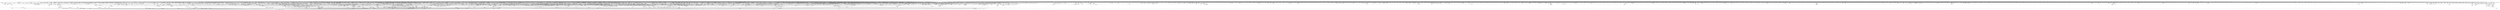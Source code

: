digraph kerncollapsed {
    "security_sk_free" [color="black"];
    "finish_wait" [color="black"];
    "__update_load_avg_cfs_rq" [color="black"];
    "fill_contig_page_info" [color="black"];
    "__var_waitqueue" [color="black"];
    "move_freelist_tail" [color="black"];
    "aio_nr_sub" [color="black"];
    "__cmpxchg_case_64.isra.0" [color="black"];
    "fpsimd_save" [color="black"];
    "anon_vma_interval_tree_insert" [color="black"];
    "clear_ti_thread_flag_4" [color="black"];
    "__radix_tree_lookup" [color="black"];
    "cpu_util_cfs_boost" [color="black"];
    "pmd_offset.isra.0" [color="black"];
    "rt_mutex_top_waiter" [color="black"];
    "hrtimer_forward" [color="black"];
    "__percpu_add_case_64_1" [color="black"];
    "d_ancestor" [color="black"];
    "Indirect call141" [color="black"];
    "__raw_spin_unlock_irqrestore_2" [color="black"];
    "__raw_spin_lock_irq_3" [color="black"];
    "__remove_hrtimer" [color="black"];
    "io_wq_work_match_item" [color="black"];
    "steal_suitable_fallback" [color="black"];
    "io_cancel_req_match" [color="black"];
    "workingset_eviction" [color="black"];
    "count_vm_events_2" [color="black"];
    "invalid_mkclean_vma" [color="black"];
    "bit_waitqueue" [color="black"];
    "Indirect call166" [color="black"];
    "add_wait_queue" [color="black"];
    "set_pud" [color="black"];
    "mas_alloc_req.isra.0" [color="black"];
    "queued_read_lock_slowpath" [color="black"];
    "chacha_block_generic" [color="black"];
    "io_should_retry_thread" [color="black"];
    "zone_page_state_snapshot.constprop.0" [color="black"];
    "folio_trylock_flag" [color="black"];
    "mod_node_state" [color="black"];
    "prep_compound_page" [color="black"];
    "this_cpu_has_cap" [color="black"];
    "__anon_vma_interval_tree_augment_propagate" [color="black"];
    "__page_cache_release" [color="black"];
    "folio_trylock_1" [color="black"];
    "io_prep_async_link" [color="black"];
    "get_cred" [color="black"];
    "kobj_child_ns_ops" [color="black"];
    "mas_allocated.isra.0" [color="black"];
    "mte_thread_switch" [color="black"];
    "sync_rcu_exp_done_unlocked" [color="black"];
    "do_raw_spin_lock_80" [color="black"];
    "device_match_devt" [color="black"];
    "num_other_online_cpus" [color="black"];
    "__raw_write_lock_irq_1" [color="black"];
    "clear_siginfo" [color="black"];
    "pte_to_swp_entry" [color="black"];
    "bump_cpu_timer" [color="black"];
    "__update_min_deadline" [color="black"];
    "do_raw_spin_lock_47" [color="black"];
    "security_inode_init_security_anon" [color="black"];
    "pm_runtime_deactivate_timer" [color="black"];
    "mutex_trylock" [color="black"];
    "do_raw_spin_lock_6" [color="black"];
    "ptrauth_keys_install_user" [color="black"];
    "pcpu_unit_page_offset" [color="black"];
    "Indirect call25" [color="black"];
    "__skb_set_length_1" [color="black"];
    "Indirect call78" [color="black"];
    "Indirect call15" [color="black"];
    "Indirect call131" [color="black"];
    "folio_account_cleaned" [color="black"];
    "__raw_spin_unlock_irq_36" [color="black"];
    "gup_signal_pending" [color="black"];
    "mte_set_pivot" [color="black"];
    "do_raw_spin_lock.constprop.0_14" [color="black"];
    "set_ptes.constprop.0.isra.0" [color="black"];
    "set_ptes.constprop.0.isra.0_1" [color="black"];
    "io_get_cqe_overflow" [color="black"];
    "req_set_fail_3" [color="black"];
    "fsnotify_free_mark" [color="black"];
    "__raw_spin_unlock_irq_29" [color="black"];
    "sibling_imbalance.isra.0" [color="black"];
    "iov_iter_revert" [color="black"];
    "__raw_spin_lock_18" [color="black"];
    "__futex_queue" [color="black"];
    "other_cpu_in_panic" [color="black"];
    "print_tainted" [color="black"];
    "posixtimer_rearm" [color="black"];
    "find_next_bit_29" [color="black"];
    "set_swapper_pgd" [color="black"];
    "__raw_spin_unlock_irqrestore.constprop.0_2" [color="black"];
    "__raw_spin_unlock_irq.constprop.0_2" [color="black"];
    "skb_frag_ref" [color="black"];
    "__raw_spin_unlock_irq.constprop.0_1" [color="black"];
    "__reset_isolation_pfn" [color="black"];
    "update_blocked_averages" [color="black"];
    "tag_clear_highpage" [color="black"];
    "exit_oom_victim" [color="black"];
    "pmd_offset.isra.0_1" [color="black"];
    "arch_local_irq_save_5" [color="black"];
    "__irq_startup" [color="black"];
    "IS_ERR_OR_NULL_3" [color="black"];
    "csum_partial_ext" [color="black"];
    "__cmpxchg_case_mb_32_13" [color="black"];
    "posix_cpu_timers_exit" [color="black"];
    "lock_mount_hash" [color="black"];
    "is_cpu_allowed" [color="black"];
    "__rb_rotate_set_parents" [color="black"];
    "skip_atoi" [color="black"];
    "io_poll_find.constprop.0" [color="black"];
    "kthread_should_stop" [color="black"];
    "rcu_poll_gp_seq_end_unlocked" [color="black"];
    "no_page_table" [color="black"];
    "__set_task_comm" [color="black"];
    "sig_handler_ignored" [color="black"];
    "__kern_my_cpu_offset_83" [color="black"];
    "replace_mark_chunk" [color="black"];
    "Indirect call206" [color="black"];
    "attach_entity_load_avg" [color="black"];
    "futex_top_waiter" [color="black"];
    "__attach_to_pi_owner" [color="black"];
    "pm_qos_update_flags" [color="black"];
    "put_ldops.constprop.0" [color="black"];
    "arm64_kernel_unmapped_at_el0_3" [color="black"];
    "idr_find" [color="black"];
    "task_participate_group_stop" [color="black"];
    "update_newidle_cost" [color="black"];
    "Indirect call147" [color="black"];
    "mas_ascend" [color="black"];
    "mm_counter" [color="black"];
    "__pm_relax" [color="black"];
    "strreplace" [color="black"];
    "__raw_spin_unlock_irq_17" [color="black"];
    "hrtimer_cancel" [color="black"];
    "fragmentation_index" [color="black"];
    "pvm_find_va_enclose_addr" [color="black"];
    "__raw_spin_unlock_irqrestore_14" [color="black"];
    "do_raw_spin_lock_58" [color="black"];
    "node_page_state_add" [color="black"];
    "skb_zcopy" [color="black"];
    "__kern_my_cpu_offset_77" [color="black"];
    "__raw_spin_lock_irqsave_39" [color="black"];
    "fsnotify_connector_sb" [color="black"];
    "folio_total_mapcount" [color="black"];
    "percpu_counter_set" [color="black"];
    "Indirect call167" [color="black"];
    "__cmpxchg_case_acq_32.constprop.0_1" [color="black"];
    "__count_vm_events_3" [color="black"];
    "Indirect call201" [color="black"];
    "__kern_my_cpu_offset_50" [color="black"];
    "__cmpxchg_case_acq_32.constprop.0_10" [color="black"];
    "update_rq_clock" [color="black"];
    "hlist_del_init_4" [color="black"];
    "fast_dput" [color="black"];
    "move_linked_works" [color="black"];
    "tag_set" [color="black"];
    "list_move_1" [color="black"];
    "tty_ldisc_close" [color="black"];
    "reweight_task" [color="black"];
    "rwsem_read_trylock" [color="black"];
    "update_cfs_rq_load_avg.isra.0" [color="black"];
    "__kern_my_cpu_offset_42" [color="black"];
    "__raw_spin_unlock_irqrestore_8" [color="black"];
    "update_dl_rq_load_avg" [color="black"];
    "__raw_spin_lock_irqsave_42" [color="black"];
    "rcu_jiffies_till_stall_check" [color="black"];
    "__irq_disable" [color="black"];
    "__cmpxchg_case_acq_32_1" [color="black"];
    "Indirect call108" [color="black"];
    "get_state_synchronize_rcu_full" [color="black"];
    "__kern_my_cpu_offset_19" [color="black"];
    "internal_add_timer" [color="black"];
    "__cmpwait_case_32_2" [color="black"];
    "Indirect call168" [color="black"];
    "__raw_spin_lock_irqsave_11" [color="black"];
    "add_mm_rss_vec" [color="black"];
    "copy_highpage" [color="black"];
    "__free_one_page" [color="black"];
    "timer_delete_hook" [color="black"];
    "Indirect call178" [color="black"];
    "signal_pending_state" [color="black"];
    "find_later_rq" [color="black"];
    "lru_add_fn" [color="black"];
    "__io_put_kbuf_list" [color="black"];
    "__raw_spin_lock_21" [color="black"];
    "put_cpu_fpsimd_context" [color="black"];
    "Indirect call33" [color="black"];
    "__raw_spin_unlock_irq_38" [color="black"];
    "try_to_take_rt_mutex" [color="black"];
    "hrtimer_start_range_ns" [color="black"];
    "__raw_spin_lock_irqsave.constprop.0_7" [color="black"];
    "add_timer" [color="black"];
    "__percpu_add_case_32_8" [color="black"];
    "xas_start" [color="black"];
    "page_ref_dec_and_test_2" [color="black"];
    "sve_get_vl" [color="black"];
    "_compound_head_13" [color="black"];
    "do_raw_spin_lock_61" [color="black"];
    "__cmpxchg_case_rel_32" [color="black"];
    "__lock_parent" [color="black"];
    "_atomic_dec_and_lock" [color="black"];
    "reusable_anon_vma" [color="black"];
    "do_raw_spin_lock_43" [color="black"];
    "skb_header_pointer_2" [color="black"];
    "d_instantiate" [color="black"];
    "__kern_my_cpu_offset_37" [color="black"];
    "mas_descend" [color="black"];
    "Indirect call134" [color="black"];
    "__raw_spin_unlock_irq_1" [color="black"];
    "__raw_spin_lock_16" [color="black"];
    "override_creds" [color="black"];
    "tlb_gather_mmu" [color="black"];
    "mas_update_gap" [color="black"];
    "Indirect call20" [color="black"];
    "xas_find_conflict" [color="black"];
    "__raw_spin_unlock_irqrestore_17" [color="black"];
    "queued_read_lock.constprop.0" [color="black"];
    "mab_mas_cp" [color="black"];
    "smp_call_function_many" [color="black"];
    "raw_spin_rq_lock" [color="black"];
    "get_new_cred" [color="black"];
    "skb_orphan_1" [color="black"];
    "int_sqrt" [color="black"];
    "__init_rwsem" [color="black"];
    "wakeup_kcompactd" [color="black"];
    "do_raw_spin_lock_52" [color="black"];
    "__kern_my_cpu_offset_21" [color="black"];
    "do_raw_spin_lock_64" [color="black"];
    "timerqueue_iterate_next" [color="black"];
    "signalfd_cleanup" [color="black"];
    "kthread_is_per_cpu" [color="black"];
    "wb_dirty_limits" [color="black"];
    "__kern_my_cpu_offset_60" [color="black"];
    "vmf_pte_changed" [color="black"];
    "__do_once_start" [color="black"];
    "mas_walk" [color="black"];
    "add_device_randomness" [color="black"];
    "fatal_signal_pending_1" [color="black"];
    "io_run_local_work_continue" [color="black"];
    "__kern_my_cpu_offset_29" [color="black"];
    "find_first_bit_1" [color="black"];
    "__cmpxchg_case_mb_64_1" [color="black"];
    "__raw_spin_unlock_irq_23" [color="black"];
    "proto_memory_pcpu_drain" [color="black"];
    "do_raw_spin_lock_16" [color="black"];
    "printk_parse_prefix" [color="black"];
    "mutex_can_spin_on_owner" [color="black"];
    "__do_set_cpus_allowed" [color="black"];
    "Indirect call81" [color="black"];
    "Indirect call142" [color="black"];
    "Indirect call14" [color="black"];
    "pfn_swap_entry_to_page" [color="black"];
    "mm_counter_file" [color="black"];
    "tag_get" [color="black"];
    "count_vm_event_1" [color="black"];
    "Indirect call43" [color="black"];
    "__raw_spin_lock_2" [color="black"];
    "__anon_vma_interval_tree_augment_rotate" [color="black"];
    "__sw_hweight64" [color="black"];
    "find_next_bit_6" [color="black"];
    "dl_task_is_earliest_deadline" [color="black"];
    "read_seqbegin_or_lock" [color="black"];
    "_find_next_and_bit" [color="black"];
    "do_raw_spin_lock_93" [color="black"];
    "__wb_update_bandwidth.constprop.0" [color="black"];
    "try_to_unmap_flush_dirty" [color="black"];
    "extfrag_for_order" [color="black"];
    "__flush_tlb_page_nosync" [color="black"];
    "Indirect call193" [color="black"];
    "gup_must_unshare" [color="black"];
    "kmalloc_size_roundup" [color="black"];
    "io_cancel_cb" [color="black"];
    "sve_save_state" [color="black"];
    "arch_send_call_function_ipi_mask" [color="black"];
    "__kern_my_cpu_offset_18" [color="black"];
    "free_vmap_area_rb_augment_cb_propagate" [color="black"];
    "Indirect call122" [color="black"];
    "check_and_switch_context" [color="black"];
    "workingset_test_recent" [color="black"];
    "Indirect call32" [color="black"];
    "find_next_bit.constprop.0_21" [color="black"];
    "__raw_write_unlock_irq_5" [color="black"];
    "Indirect call101" [color="black"];
    "debug_locks_off" [color="black"];
    "__lock_task_sighand" [color="black"];
    "cpus_share_cache" [color="black"];
    "clear_ti_thread_flag_8" [color="black"];
    "mte_zero_clear_page_tags" [color="black"];
    "unlock_page" [color="black"];
    "Indirect call100" [color="black"];
    "do_raw_spin_lock_25" [color="black"];
    "Indirect call41" [color="black"];
    "__pick_first_entity" [color="black"];
    "rcu_advance_cbs" [color="black"];
    "Indirect call207" [color="black"];
    "skb_may_tx_timestamp.part.0" [color="black"];
    "__bitmap_and" [color="black"];
    "copy_to_user_page" [color="black"];
    "tls_preserve_current_state" [color="black"];
    "system_supports_mte_1" [color="black"];
    "__cmpxchg_case_acq_32.constprop.0_8" [color="black"];
    "pwq_activate_inactive_work" [color="black"];
    "eventfd_signal_mask" [color="black"];
    "__raw_spin_unlock_irqrestore_9" [color="black"];
    "__gfp_pfmemalloc_flags" [color="black"];
    "strchr" [color="black"];
    "__kern_my_cpu_offset_89" [color="black"];
    "posix_cpu_timers_exit_group" [color="black"];
    "page_vma_mapped_walk_done" [color="black"];
    "mm_trace_rss_stat" [color="black"];
    "Indirect call169" [color="black"];
    "anon_vma_interval_tree_pre_update_vma" [color="black"];
    "__kern_my_cpu_offset_2" [color="black"];
    "get_ucounts_or_wrap" [color="black"];
    "is_valid_gup_args" [color="black"];
    "arch_local_irq_restore_3" [color="black"];
    "pte_to_swp_entry_2" [color="black"];
    "console_verbose" [color="black"];
    "__sk_mem_reclaim" [color="black"];
    "do_raw_spin_lock_33" [color="black"];
    "forward_timer_base" [color="black"];
    "Indirect call75" [color="black"];
    "__cmpxchg_case_acq_32.constprop.0_13" [color="black"];
    "calc_delta_fair" [color="black"];
    "copy_user_highpage" [color="black"];
    "noop_dirty_folio" [color="black"];
    "virt_to_slab" [color="black"];
    "__kern_my_cpu_offset_17" [color="black"];
    "__cmpxchg_case_acq_32.constprop.0_20" [color="black"];
    "audit_comparator" [color="black"];
    "test_ti_thread_flag_6" [color="black"];
    "__fsnotify_update_child_dentry_flags" [color="black"];
    "folio_pfn" [color="black"];
    "blake2s_update" [color="black"];
    "__kern_my_cpu_offset_14" [color="black"];
    "cpu_util_cfs" [color="black"];
    "arch_asym_cpu_priority" [color="black"];
    "lockref_get" [color="black"];
    "__sw_hweight32" [color="black"];
    "io_cqring_wake" [color="black"];
    "pcpu_next_fit_region.constprop.0" [color="black"];
    "fpsimd_save_state" [color="black"];
    "clear_page" [color="black"];
    "pud_set_huge" [color="black"];
    "set_load_weight" [color="black"];
    "auditd_test_task" [color="black"];
    "__cmpxchg_case_acq_32.constprop.0_7" [color="black"];
    "find_next_bit.constprop.0_5" [color="black"];
    "number" [color="black"];
    "cpumask_empty_3" [color="black"];
    "Indirect call114" [color="black"];
    "find_unlink_vmap_area" [color="black"];
    "mas_safe_pivot" [color="black"];
    "xa_find" [color="black"];
    "__raw_spin_lock_irq_6" [color="black"];
    "Indirect call161" [color="black"];
    "netlink_overrun" [color="black"];
    "__kern_my_cpu_offset_22" [color="black"];
    "Indirect call39" [color="black"];
    "Indirect call107" [color="black"];
    "Indirect call129" [color="black"];
    "bsearch" [color="black"];
    "pcpu_block_update" [color="black"];
    "copyin" [color="black"];
    "__cmpxchg_case_acq_64" [color="black"];
    "task_clear_jobctl_pending" [color="black"];
    "__percpu_add_return_case_32_1" [color="black"];
    "__raw_spin_unlock_irqrestore_32" [color="black"];
    "oom_unkillable_task.isra.0" [color="black"];
    "__bitmap_set" [color="black"];
    "do_raw_spin_lock_9" [color="black"];
    "membarrier_update_current_mm" [color="black"];
    "mte_clear_page_tags" [color="black"];
    "Indirect call3" [color="black"];
    "__mutex_trylock" [color="black"];
    "d_shrink_del" [color="black"];
    "__wake_up_pollfree" [color="black"];
    "timespec64_equal" [color="black"];
    "__raw_spin_lock_irqsave.constprop.0_2" [color="black"];
    "do_raw_spin_lock_48" [color="black"];
    "__percpu_down_write_trylock" [color="black"];
    "wants_signal" [color="black"];
    "page_vma_mapped_walk_done_1" [color="black"];
    "hrtimer_active" [color="black"];
    "do_raw_spin_lock_86" [color="black"];
    "_find_next_or_bit" [color="black"];
    "__raw_spin_lock_irqsave_21" [color="black"];
    "irq_work_claim" [color="black"];
    "__percpu_add_case_32_3" [color="black"];
    "kthread_probe_data" [color="black"];
    "process_shares_mm" [color="black"];
    "__kern_my_cpu_offset_71" [color="black"];
    "rpm_check_suspend_allowed" [color="black"];
    "Indirect call103" [color="black"];
    "folio_evictable_1" [color="black"];
    "find_buddy_page_pfn" [color="black"];
    "defer_console_output" [color="black"];
    "do_raw_spin_lock_18" [color="black"];
    "do_raw_spin_lock_2" [color="black"];
    "post_ttbr_update_workaround" [color="black"];
    "find_next_bit_7" [color="black"];
    "_find_next_bit" [color="black"];
    "lockref_mark_dead" [color="black"];
    "fpsimd_thread_switch" [color="black"];
    "mast_fill_bnode" [color="black"];
    "find_next_bit.constprop.0_11" [color="black"];
    "__raw_spin_lock_bh.constprop.0_5" [color="black"];
    "__percpu_add_case_32_13" [color="black"];
    "kmap_local_page" [color="black"];
    "set_ti_thread_flag_4" [color="black"];
    "user_disable_single_step" [color="black"];
    "__raw_spin_unlock_irqrestore_4" [color="black"];
    "pfn_is_map_memory" [color="black"];
    "mt_find" [color="black"];
    "rb_first" [color="black"];
    "drain_pages_zone" [color="black"];
    "mast_split_data" [color="black"];
    "double_unlock_balance" [color="black"];
    "tick_get_broadcast_device" [color="black"];
    "Indirect call93" [color="black"];
    "__count_vm_events" [color="black"];
    "__list_del_entry_1" [color="black"];
    "do_raw_spin_lock_97" [color="black"];
    "xas_error.isra.0_1" [color="black"];
    "mmget" [color="black"];
    "d_walk" [color="black"];
    "__set_close_on_exec.isra.0" [color="black"];
    "__raw_spin_unlock_irq_19" [color="black"];
    "clear_ti_thread_flag" [color="black"];
    "mas_start" [color="black"];
    "lockref_put_return" [color="black"];
    "__irq_domain_activate_irq" [color="black"];
    "__raw_spin_lock_irqsave_5" [color="black"];
    "check_preempt_curr_dl" [color="black"];
    "do_raw_spin_lock_66" [color="black"];
    "rcu_dynticks_snap" [color="black"];
    "Indirect call139" [color="black"];
    "__kern_my_cpu_offset_6" [color="black"];
    "dev_driver_string" [color="black"];
    "__raw_spin_unlock_irqrestore" [color="black"];
    "__raw_spin_lock_46" [color="black"];
    "d_find_alias" [color="black"];
    "__note_gp_changes" [color="black"];
    "pde_subdir_first" [color="black"];
    "__find_vmap_area.constprop.0" [color="black"];
    "__lshrti3" [color="black"];
    "Indirect call99" [color="black"];
    "mmgrab_2" [color="black"];
    "__raw_read_lock.constprop.0_1" [color="black"];
    "local_bh_disable" [color="black"];
    "Indirect call150" [color="black"];
    "arm64_kernel_unmapped_at_el0_2" [color="black"];
    "Indirect call157" [color="black"];
    "vm_commit_limit" [color="black"];
    "task_curr" [color="black"];
    "mas_next_setup.constprop.0" [color="black"];
    "zone_reclaimable_pages" [color="black"];
    "__cmpxchg_case_acq_32.constprop.0_9" [color="black"];
    "Indirect call57" [color="black"];
    "xa_mk_value" [color="black"];
    "mte_sync_tags" [color="black"];
    "xas_reload" [color="black"];
    "arch_smp_send_reschedule" [color="black"];
    "rcu_seq_start_1" [color="black"];
    "__kern_my_cpu_offset_25" [color="black"];
    "qdisc_qstats_cpu_qlen_inc" [color="black"];
    "count_vm_events_1" [color="black"];
    "queued_write_lock.constprop.0_1" [color="black"];
    "mnt_get_writers" [color="black"];
    "free_vmap_area_rb_augment_cb_rotate" [color="black"];
    "mm_set_has_pinned_flag" [color="black"];
    "__raw_spin_lock_irq_5" [color="black"];
    "find_next_and_bit.constprop.0" [color="black"];
    "__kern_my_cpu_offset_24" [color="black"];
    "mas_prev_range" [color="black"];
    "Indirect call145" [color="black"];
    "system_supports_mte" [color="black"];
    "__delay" [color="black"];
    "__mutex_init" [color="black"];
    "__cmpxchg_case_acq_32.constprop.0_16" [color="black"];
    "kernel_init_pages" [color="black"];
    "cpumask_any_and_distribute" [color="black"];
    "folio_nr_pages_1" [color="black"];
    "vm_stat_account" [color="black"];
    "path_get" [color="black"];
    "Indirect call113" [color="black"];
    "do_raw_spin_lock_35" [color="black"];
    "skb_header_cloned" [color="black"];
    "sk_error_report" [color="black"];
    "do_raw_spin_lock.constprop.0_7" [color="black"];
    "rcu_gpnum_ovf" [color="black"];
    "do_raw_spin_lock_30" [color="black"];
    "__percpu_add_case_32_1" [color="black"];
    "__wake_up_parent" [color="black"];
    "arch_local_irq_disable_2" [color="black"];
    "dev_nit_active" [color="black"];
    "disable_irq_nosync" [color="black"];
    "sb_clear_inode_writeback" [color="black"];
    "__mnt_want_write_file" [color="black"];
    "do_raw_spin_lock_85" [color="black"];
    "hrtimer_sleeper_start_expires" [color="black"];
    "__kern_my_cpu_offset_80" [color="black"];
    "raw_spin_rq_unlock" [color="black"];
    "find_next_bit.constprop.0_14" [color="black"];
    "find_vma_prev" [color="black"];
    "task_pid_vnr_1" [color="black"];
    "__bpf_free_used_maps" [color="black"];
    "__wake_up" [color="black"];
    "__sync_icache_dcache" [color="black"];
    "drain_local_pages" [color="black"];
    "Indirect call83" [color="black"];
    "list_lru_add" [color="black"];
    "__pi_memcmp" [color="black"];
    "__raw_spin_lock_irq_19" [color="black"];
    "new_context" [color="black"];
    "rcu_seq_start" [color="black"];
    "find_task_by_vpid" [color="black"];
    "io_wq_work_match_all" [color="black"];
    "get_work_pool" [color="black"];
    "Indirect call192" [color="black"];
    "__kern_my_cpu_offset_27" [color="black"];
    "Indirect call88" [color="black"];
    "desc_make_reusable" [color="black"];
    "io_wq_worker_running" [color="black"];
    "__list_del_entry" [color="black"];
    "mapping_unmap_writable" [color="black"];
    "find_task_by_pid_ns" [color="black"];
    "flush_tlb_batched_pending" [color="black"];
    "Indirect call7" [color="black"];
    "dequeue_task" [color="black"];
    "wb_update_bandwidth" [color="black"];
    "copy_fd_bitmaps" [color="black"];
    "finish_swait" [color="black"];
    "__wake_up_common" [color="black"];
    "__raw_spin_lock_27" [color="black"];
    "____do_softirq" [color="black"];
    "next_zone" [color="black"];
    "arm64_kernel_unmapped_at_el0_4" [color="black"];
    "Indirect call190" [color="black"];
    "task_rq_unlock" [color="black"];
    "workingset_update_node" [color="black"];
    "strscpy_pad" [color="black"];
    "do_raw_spin_lock_45" [color="black"];
    "Indirect call151" [color="black"];
    "tlb_flush" [color="black"];
    "kick_process" [color="black"];
    "rcu_segcblist_extract_done_cbs" [color="black"];
    "__raw_spin_lock_irqsave_6" [color="black"];
    "__hrtimer_get_next_event" [color="black"];
    "__io_prep_linked_timeout" [color="black"];
    "xas_clear_mark" [color="black"];
    "mas_push_data" [color="black"];
    "test_tsk_need_resched" [color="black"];
    "__reuseport_detach_sock.isra.0" [color="black"];
    "__lookup_mnt" [color="black"];
    "unlock_mount_hash" [color="black"];
    "vma_interval_tree_remove" [color="black"];
    "ma_slots" [color="black"];
    "take_dentry_name_snapshot" [color="black"];
    "__raw_spin_lock_irqsave_23" [color="black"];
    "tlb_remove_table_smp_sync" [color="black"];
    "pm_runtime_autosuspend_expiration" [color="black"];
    "sk_leave_memory_pressure" [color="black"];
    "__raw_spin_unlock_irqrestore_6" [color="black"];
    "cpumask_intersects.constprop.0_1" [color="black"];
    "access_ok_16" [color="black"];
    "arch_timer_evtstrm_available" [color="black"];
    "find_suitable_fallback" [color="black"];
    "csum_block_add_ext" [color="black"];
    "page_ref_dec_and_test_1" [color="black"];
    "hrtimer_start_expires" [color="black"];
    "copy_from_kernel_nofault_allowed" [color="black"];
    "Indirect call47" [color="black"];
    "generic_exec_single" [color="black"];
    "__d_instantiate" [color="black"];
    "folio_size_2" [color="black"];
    "folio_mark_dirty" [color="black"];
    "cpu_clock_sample" [color="black"];
    "audit_gid_comparator" [color="black"];
    "io_put_kbuf_comp.isra.0" [color="black"];
    "radix_tree_tag_get" [color="black"];
    "__get_cpu_fpsimd_context" [color="black"];
    "__raw_spin_lock_irqsave_34" [color="black"];
    "__cmpxchg_case_mb_32_6" [color="black"];
    "active_load_balance_cpu_stop" [color="black"];
    "percpu_ref_noop_confirm_switch" [color="black"];
    "wb_has_dirty_io" [color="black"];
    "fetch_robust_entry" [color="black"];
    "req_ref_put_and_test" [color="black"];
    "__futex_unqueue" [color="black"];
    "ktime_get_mono_fast_ns" [color="black"];
    "xas_update.isra.0" [color="black"];
    "signal_pending_state_2" [color="black"];
    "mte_dead_walk" [color="black"];
    "recalc_sigpending" [color="black"];
    "prepare_to_wait" [color="black"];
    "pagefault_disable" [color="black"];
    "__xchg_case_mb_64.constprop.0_3" [color="black"];
    "__ptrace_link" [color="black"];
    "Indirect call191" [color="black"];
    "__raw_spin_trylock_4" [color="black"];
    "put_filesystem" [color="black"];
    "first_zones_zonelist" [color="black"];
    "io_cancel_ctx_cb" [color="black"];
    "irq_domain_activate_irq" [color="black"];
    "sock_rfree" [color="black"];
    "sme_save_state" [color="black"];
    "mod_zone_state" [color="black"];
    "security_audit_rule_match" [color="black"];
    "convert_prio" [color="black"];
    "prb_first_valid_seq" [color="black"];
    "list_del_init_6" [color="black"];
    "wp_page_reuse" [color="black"];
    "kernfs_next_descendant_post" [color="black"];
    "Indirect call212" [color="black"];
    "Indirect call163" [color="black"];
    "pmd_set_huge" [color="black"];
    "should_zap_page" [color="black"];
    "try_to_unmap_flush" [color="black"];
    "__raw_spin_lock_irqsave_50" [color="black"];
    "lock_mnt_tree" [color="black"];
    "__pi_strcmp" [color="black"];
    "arch_local_irq_save_4" [color="black"];
    "__raw_spin_unlock_irqrestore_1" [color="black"];
    "lowest_in_progress" [color="black"];
    "__kern_my_cpu_offset_4" [color="black"];
    "Indirect call87" [color="black"];
    "compound_order" [color="black"];
    "xas_find_marked" [color="black"];
    "Indirect call26" [color="black"];
    "enqueue_timer" [color="black"];
    "pde_subdir_find" [color="black"];
    "do_raw_spin_lock_34" [color="black"];
    "rt_mutex_init_proxy_locked" [color="black"];
    "raw_spin_rq_unlock_irqrestore" [color="black"];
    "inode_io_list_del" [color="black"];
    "anon_vma_interval_tree_iter_first" [color="black"];
    "llist_add_batch" [color="black"];
    "test_ti_thread_flag_11" [color="black"];
    "memcg_charge_kernel_stack.part.0" [color="black"];
    "__raw_spin_unlock_irq_45" [color="black"];
    "strcpy" [color="black"];
    "io_prep_async_work" [color="black"];
    "current_wq_worker" [color="black"];
    "do_raw_spin_lock" [color="black"];
    "find_next_bit_15" [color="black"];
    "pcpu_chunk_slot" [color="black"];
    "do_softirq_own_stack" [color="black"];
    "mas_put_in_tree" [color="black"];
    "tty_name" [color="black"];
    "Indirect call160" [color="black"];
    "Indirect call98" [color="black"];
    "__cmpxchg_case_acq_32.constprop.0_15" [color="black"];
    "__kern_my_cpu_offset_16" [color="black"];
    "Indirect call62" [color="black"];
    "update_min_vruntime" [color="black"];
    "pm_qos_read_value" [color="black"];
    "propagation_next" [color="black"];
    "ptep_set_access_flags" [color="black"];
    "Indirect call70" [color="black"];
    "timer_reduce" [color="black"];
    "vma_interval_tree_iter_next" [color="black"];
    "__clear_close_on_exec.isra.0" [color="black"];
    "get_file.isra.0" [color="black"];
    "task_pid_vnr" [color="black"];
    "cpu_timer_dequeue" [color="black"];
    "next_signal" [color="black"];
    "post_init_entity_util_avg" [color="black"];
    "__kern_my_cpu_offset_70" [color="black"];
    "sub_running_bw.isra.0" [color="black"];
    "find_last_bit" [color="black"];
    "io_wq_get_acct" [color="black"];
    "thread_group_cputime" [color="black"];
    "__ksize" [color="black"];
    "__rpm_get_callback" [color="black"];
    "security_current_getsecid_subj" [color="black"];
    "skb_zcopy_downgrade_managed" [color="black"];
    "data_check_size" [color="black"];
    "_get_random_bytes" [color="black"];
    "mas_prev_setup.constprop.0" [color="black"];
    "cpu_clock_sample_group" [color="black"];
    "Indirect call140" [color="black"];
    "add_wait_queue_exclusive" [color="black"];
    "Indirect call156" [color="black"];
    "__dput_to_list" [color="black"];
    "do_raw_spin_lock_23" [color="black"];
    "rwsem_spin_on_owner" [color="black"];
    "find_next_zero_bit" [color="black"];
    "mas_next_slot" [color="black"];
    "do_raw_spin_lock_11" [color="black"];
    "kernfs_get" [color="black"];
    "queued_write_lock_slowpath" [color="black"];
    "__raw_spin_lock_irqsave_3" [color="black"];
    "local_cpu_stop" [color="black"];
    "rt_mutex_setprio" [color="black"];
    "Indirect call173" [color="black"];
    "percpu_ref_put_many.constprop.0_1" [color="black"];
    "__cmpxchg_case_mb_32_10" [color="black"];
    "task_will_free_mem" [color="black"];
    "sock_flag.constprop.0" [color="black"];
    "Indirect call68" [color="black"];
    "fpsimd_preserve_current_state" [color="black"];
    "vma_interval_tree_insert_after" [color="black"];
    "Indirect call159" [color="black"];
    "mutex_spin_on_owner" [color="black"];
    "console_srcu_read_lock" [color="black"];
    "Indirect call214" [color="black"];
    "dl_bw_cpus" [color="black"];
    "pfn_valid_2" [color="black"];
    "xas_error.isra.0" [color="black"];
    "to_desc" [color="black"];
    "__printk_safe_enter" [color="black"];
    "_compound_head_7" [color="black"];
    "zone_page_state_snapshot" [color="black"];
    "find_first_bit_3" [color="black"];
    "clear_bit_unlock.constprop.0" [color="black"];
    "find_next_and_bit" [color="black"];
    "kernfs_leftmost_descendant" [color="black"];
    "__sk_mem_reduce_allocated" [color="black"];
    "fsnotify_put_sb_connectors" [color="black"];
    "need_active_balance" [color="black"];
    "vmalloc_to_page" [color="black"];
    "mast_ascend" [color="black"];
    "__irq_get_desc_lock" [color="black"];
    "get_arm64_ftr_reg_nowarn" [color="black"];
    "__percpu_add_case_64_7" [color="black"];
    "mas_find" [color="black"];
    "migrate_disable" [color="black"];
    "Indirect call135" [color="black"];
    "u64_stats_add_1" [color="black"];
    "__raw_spin_lock_irqsave.constprop.0_1" [color="black"];
    "workingset_activation" [color="black"];
    "__cmpxchg_case_acq_32.constprop.0_12" [color="black"];
    "group_close_release" [color="black"];
    "futex_hb_waiters_dec" [color="black"];
    "blake2s_compress" [color="black"];
    "cpumask_weight.constprop.0_5" [color="black"];
    "fsnotify" [color="black"];
    "smp_call_function_single" [color="black"];
    "__raw_spin_lock_12" [color="black"];
    "__skb_header_pointer" [color="black"];
    "freezing_slow_path" [color="black"];
    "cpumask_next.constprop.0" [color="black"];
    "netlink_unlock_table" [color="black"];
    "__raw_spin_unlock_irq_35" [color="black"];
    "pcpu_init_md_blocks" [color="black"];
    "Indirect call123" [color="black"];
    "zone_page_state_add" [color="black"];
    "tlb_flush_mmu_tlbonly_1" [color="black"];
    "purge_fragmented_block" [color="black"];
    "do_softirq" [color="black"];
    "folio_trylock_4" [color="black"];
    "do_raw_spin_lock_44" [color="black"];
    "do_raw_spin_lock_88" [color="black"];
    "init_timer_key" [color="black"];
    "__wait_for_common" [color="black"];
    "dput_to_list" [color="black"];
    "arch_local_irq_restore_2" [color="black"];
    "mas_prev_slot" [color="black"];
    "_copy_from_iter" [color="black"];
    "sched_cgroup_fork" [color="black"];
    "__raw_spin_unlock_irq_12" [color="black"];
    "__count_vm_events_1" [color="black"];
    "enqueue_pushable_dl_task" [color="black"];
    "_compound_head_2" [color="black"];
    "cpumask_next_and" [color="black"];
    "__cmpxchg_case_mb_32_3" [color="black"];
    "__flush_tlb_kernel_pgtable" [color="black"];
    "pm_runtime_get_noresume" [color="black"];
    "console_srcu_read_unlock" [color="black"];
    "redirty_tail_locked" [color="black"];
    "put_dec_trunc8" [color="black"];
    "arch_local_irq_restore" [color="black"];
    "vma_interval_tree_augment_rotate" [color="black"];
    "find_lock_task_mm" [color="black"];
    "rcu_cblist_dequeue" [color="black"];
    "unhash_mnt" [color="black"];
    "task_call_func" [color="black"];
    "tty_termios_baud_rate" [color="black"];
    "mnt_set_mountpoint" [color="black"];
    "skb_copy_bits" [color="black"];
    "Indirect call24" [color="black"];
    "lock_parent" [color="black"];
    "Indirect call170" [color="black"];
    "Indirect call196" [color="black"];
    "set_task_cpu" [color="black"];
    "anon_vma_interval_tree_post_update_vma" [color="black"];
    "init_multi_vma_prep" [color="black"];
    "get_task_mm" [color="black"];
    "nsec_to_clock_t" [color="black"];
    "__wake_up_sync_key" [color="black"];
    "Indirect call112" [color="black"];
    "__raw_spin_unlock_irqrestore_11" [color="black"];
    "__raw_spin_lock_irq_25" [color="black"];
    "skb_cloned" [color="black"];
    "read_sanitised_ftr_reg" [color="black"];
    "inode_lru_list_del" [color="black"];
    "clear_ti_thread_flag_1" [color="black"];
    "Indirect call8" [color="black"];
    "get_task_exe_file" [color="black"];
    "__remove_inode_hash" [color="black"];
    "tag_clear" [color="black"];
    "__raw_spin_unlock_irqrestore_33" [color="black"];
    "Indirect call195" [color="black"];
    "Indirect call89" [color="black"];
    "fsnotify_grab_connector" [color="black"];
    "__io_disarm_linked_timeout" [color="black"];
    "try_check_zero" [color="black"];
    "drain_pages" [color="black"];
    "__preempt_count_sub" [color="black"];
    "rcu_segcblist_init" [color="black"];
    "ldsem_down_read_trylock" [color="black"];
    "do_raw_spin_lock_5" [color="black"];
    "dequeue_load_avg" [color="black"];
    "__raw_spin_lock_irqsave_25" [color="black"];
    "audit_string_contains_control" [color="black"];
    "mtree_load" [color="black"];
    "page_ref_dec_and_test" [color="black"];
    "do_raw_spin_lock_27" [color="black"];
    "percpu_counter_dec" [color="black"];
    "strcspn" [color="black"];
    "__arch_copy_from_user" [color="black"];
    "__raise_softirq_irqoff" [color="black"];
    "device_pm_check_callbacks" [color="black"];
    "set_tlb_ubc_flush_pending" [color="black"];
    "irq_work_single" [color="black"];
    "cpuhp_invoke_callback" [color="black"];
    "find_next_bit_11" [color="black"];
    "sub_rq_bw.isra.0" [color="black"];
    "Indirect call18" [color="black"];
    "__update_load_avg_se" [color="black"];
    "__raw_spin_unlock_irq_7" [color="black"];
    "rcu_seq_snap" [color="black"];
    "__raw_spin_unlock_irq_18" [color="black"];
    "xa_err" [color="black"];
    "dec_mm_counter" [color="black"];
    "is_zero_page" [color="black"];
    "__irq_can_set_affinity" [color="black"];
    "set_pageblock_migratetype" [color="black"];
    "rcu_cblist_init" [color="black"];
    "rcu_seq_end_1" [color="black"];
    "pagefault_enable_2" [color="black"];
    "wb_stat_error" [color="black"];
    "update_group_capacity" [color="black"];
    "__raw_spin_lock_irqsave_32" [color="black"];
    "find_busiest_group" [color="black"];
    "device_links_read_lock" [color="black"];
    "flush_tlb_mm_1" [color="black"];
    "find_first_bit_6" [color="black"];
    "__cmpxchg_case_acq_32.constprop.0_5" [color="black"];
    "fsnotify_data_inode" [color="black"];
    "pcpu_update_empty_pages" [color="black"];
    "__task_will_free_mem" [color="black"];
    "Indirect call116" [color="black"];
    "do_raw_spin_lock_116" [color="black"];
    "Indirect call187" [color="black"];
    "__kern_my_cpu_offset_49" [color="black"];
    "check_stable_address_space" [color="black"];
    "__raw_spin_lock_23" [color="black"];
    "Indirect call84" [color="black"];
    "skb_zcopy_clear" [color="black"];
    "pick_next_pushable_dl_task" [color="black"];
    "rcu_stall_is_suppressed" [color="black"];
    "wb_io_lists_populated" [color="black"];
    "io_poll_can_finish_inline.isra.0" [color="black"];
    "__printk_cpu_sync_try_get" [color="black"];
    "Indirect call80" [color="black"];
    "__kern_my_cpu_offset_26" [color="black"];
    "shrink_lock_dentry" [color="black"];
    "__io_put_kbuf" [color="black"];
    "get_ldops" [color="black"];
    "smp_call_function_many_cond" [color="black"];
    "__get_task_comm" [color="black"];
    "mas_find_child" [color="black"];
    "__percpu_add_case_32_21" [color="black"];
    "mas_max_gap" [color="black"];
    "rcu_poll_gp_seq_start_unlocked" [color="black"];
    "__cmpxchg_case_mb_32_8" [color="black"];
    "gfp_pfmemalloc_allowed" [color="black"];
    "Indirect call40" [color="black"];
    "__raw_spin_lock_irqsave_44" [color="black"];
    "task_sched_runtime" [color="black"];
    "__raw_write_lock_irq" [color="black"];
    "futex_hash" [color="black"];
    "security_release_secctx" [color="black"];
    "pcpu_post_unmap_tlb_flush" [color="black"];
    "audit_uid_comparator" [color="black"];
    "update_curr" [color="black"];
    "timerqueue_del" [color="black"];
    "will_become_orphaned_pgrp" [color="black"];
    "irq_enable" [color="black"];
    "find_vmap_area" [color="black"];
    "read_seqbegin.constprop.0" [color="black"];
    "mas_set_parent.constprop.0" [color="black"];
    "do_raw_spin_lock_87" [color="black"];
    "folio_evictable" [color="black"];
    "__percpu_counter_sum" [color="black"];
    "Indirect call155" [color="black"];
    "tlb_flush_1" [color="black"];
    "unreserve_highatomic_pageblock" [color="black"];
    "__raw_spin_lock_irq_4" [color="black"];
    "xa_load" [color="black"];
    "mas_wr_store_setup" [color="black"];
    "io_wq_exit_start" [color="black"];
    "memblock_search" [color="black"];
    "pagefault_enable_1" [color="black"];
    "chacha_permute" [color="black"];
    "__raw_spin_unlock_irq_21" [color="black"];
    "slab_want_init_on_free" [color="black"];
    "__fprop_add_percpu" [color="black"];
    "__raw_spin_unlock_irqrestore_29" [color="black"];
    "__raw_read_lock_irqsave.constprop.0_1" [color="black"];
    "mod_node_page_state" [color="black"];
    "_find_first_bit" [color="black"];
    "flush_tlb_kernel_range" [color="black"];
    "try_release_thread_stack_to_cache" [color="black"];
    "io_cqe_cache_refill" [color="black"];
    "vma_interval_tree_insert" [color="black"];
    "signal_pending_state_1" [color="black"];
    "Indirect call164" [color="black"];
    "__raw_spin_lock_42" [color="black"];
    "Indirect call127" [color="black"];
    "__kern_my_cpu_offset_15" [color="black"];
    "mas_new_ma_node" [color="black"];
    "__wake_up_klogd.part.0" [color="black"];
    "__raw_spin_lock_irqsave.constprop.0_3" [color="black"];
    "raw_spin_rq_trylock" [color="black"];
    "copy_from_kernel_nofault" [color="black"];
    "__balance_callbacks" [color="black"];
    "arch_send_call_function_single_ipi" [color="black"];
    "Indirect call174" [color="black"];
    "__kern_my_cpu_offset_52" [color="black"];
    "rseq_migrate" [color="black"];
    "__kern_my_cpu_offset_133" [color="black"];
    "arch_local_irq_save_8" [color="black"];
    "__raw_spin_lock_irqsave_15" [color="black"];
    "mapping_shrinkable_1" [color="black"];
    "vma_is_secretmem" [color="black"];
    "Indirect call162" [color="black"];
    "list_del_init" [color="black"];
    "__raw_spin_lock_64" [color="black"];
    "wakeup_source_deactivate" [color="black"];
    "rb_next" [color="black"];
    "__kern_my_cpu_offset_55" [color="black"];
    "__kern_my_cpu_offset_36" [color="black"];
    "__xa_clear_mark" [color="black"];
    "arch_get_random_seed_longs" [color="black"];
    "kernfs_should_drain_open_files" [color="black"];
    "__raw_spin_unlock_irq_37" [color="black"];
    "__raw_spin_lock_28" [color="black"];
    "update_rt_rq_load_avg" [color="black"];
    "cpu_online_1" [color="black"];
    "mte_parent_slot" [color="black"];
    "folio_wake_bit" [color="black"];
    "prepare_to_swait_event" [color="black"];
    "mas_next" [color="black"];
    "Indirect call177" [color="black"];
    "timekeeping_get_ns" [color="black"];
    "rcu_is_cpu_rrupt_from_idle" [color="black"];
    "skb_tailroom" [color="black"];
    "dev_bus_name" [color="black"];
    "Indirect call50" [color="black"];
    "__folio_cancel_dirty" [color="black"];
    "Indirect call211" [color="black"];
    "wb_io_lists_depopulated" [color="black"];
    "posix_cpu_timer_rearm" [color="black"];
    "__init_swait_queue_head" [color="black"];
    "is_current_pgrp_orphaned" [color="black"];
    "Indirect call91" [color="black"];
    "cpumask_and.isra.0_3" [color="black"];
    "set_area_direct_map" [color="black"];
    "__dequeue_entity" [color="black"];
    "do_raw_spin_lock_17" [color="black"];
    "__preempt_count_add.constprop.0_1" [color="black"];
    "cpumask_copy_1" [color="black"];
    "dl_clear_overload.part.0" [color="black"];
    "enqueue_hrtimer.constprop.0" [color="black"];
    "task_sigpending_2" [color="black"];
    "__finish_swait" [color="black"];
    "_task_util_est" [color="black"];
    "set_page_dirty" [color="black"];
    "mte_destroy_descend.constprop.0" [color="black"];
    "find_vma" [color="black"];
    "Indirect call21" [color="black"];
    "rcu_segcblist_enqueue" [color="black"];
    "Indirect call59" [color="black"];
    "__mod_node_page_state" [color="black"];
    "__raw_spin_lock_irq_41" [color="black"];
    "del_page_from_free_list" [color="black"];
    "next_online_pgdat" [color="black"];
    "__raw_spin_lock" [color="black"];
    "__rb_insert_augmented" [color="black"];
    "find_next_bit_18" [color="black"];
    "page_move_anon_rmap" [color="black"];
    "__to_kthread" [color="black"];
    "notifier_call_chain" [color="black"];
    "is_migration_entry" [color="black"];
    "__wake_up_bit" [color="black"];
    "free_pcppages_bulk" [color="black"];
    "prb_reserve_in_last" [color="black"];
    "do_raw_spin_lock_117" [color="black"];
    "inode_to_bdi" [color="black"];
    "cpu_timer_task_rcu" [color="black"];
    "rt_mutex_proxy_unlock" [color="black"];
    "__raw_spin_lock.constprop.0_2" [color="black"];
    "se_weight.isra.0" [color="black"];
    "security_task_kill" [color="black"];
    "Indirect call203" [color="black"];
    "task_rq_lock" [color="black"];
    "mapping_shrinkable" [color="black"];
    "__kern_my_cpu_offset_44" [color="black"];
    "Indirect call106" [color="black"];
    "Indirect call95" [color="black"];
    "rcu_seq_set_state" [color="black"];
    "anon_vma_interval_tree_iter_next" [color="black"];
    "get_file_1" [color="black"];
    "domain_dirty_limits" [color="black"];
    "get_next_ino" [color="black"];
    "__srcu_read_lock" [color="black"];
    "mod_zone_page_state" [color="black"];
    "show_mem_node_skip" [color="black"];
    "get_file" [color="black"];
    "__raw_spin_unlock_irq_3" [color="black"];
    "io_match_task_safe" [color="black"];
    "ttwu_queue_wakelist" [color="black"];
    "fsnotify_group_assert_locked" [color="black"];
    "folio_mapped_3" [color="black"];
    "Indirect call102" [color="black"];
    "_copy_from_user_2" [color="black"];
    "double_rq_lock" [color="black"];
    "prepend_name" [color="black"];
    "sync_exp_work_done" [color="black"];
    "rcu_segcblist_inc_len" [color="black"];
    "dl_rq_of_se" [color="black"];
    "memchr" [color="black"];
    "ihold" [color="black"];
    "rcu_segcblist_accelerate" [color="black"];
    "synchronize_rcu.part.0" [color="black"];
    "io_poll_mark_cancelled" [color="black"];
    "sock_flag_1" [color="black"];
    "Indirect call55" [color="black"];
    "__enqueue_entity" [color="black"];
    "__raw_spin_lock_irq_11" [color="black"];
    "mas_next_range" [color="black"];
    "this_cpu_has_cap.part.0" [color="black"];
    "compound_order_2" [color="black"];
    "resched_curr" [color="black"];
    "rt_mutex_futex_trylock" [color="black"];
    "class_raw_spinlock_irqsave_destructor" [color="black"];
    "__irq_work_queue_local" [color="black"];
    "test_and_set_bit_lock.constprop.0" [color="black"];
    "__raw_spin_unlock_irq_28" [color="black"];
    "pcpu_next_md_free_region" [color="black"];
    "vma_interval_tree_subtree_search" [color="black"];
    "tk_xtime.constprop.0" [color="black"];
    "folio_size" [color="black"];
    "has_managed_dma" [color="black"];
    "online_section_nr" [color="black"];
    "select_collect" [color="black"];
    "__siphash_unaligned" [color="black"];
    "inactive_is_low.constprop.0" [color="black"];
    "should_fail_alloc_page" [color="black"];
    "do_raw_spin_lock_65" [color="black"];
    "idr_for_each" [color="black"];
    "lock_timer_base" [color="black"];
    "__kern_my_cpu_offset_56" [color="black"];
    "rcu_segcblist_ready_cbs" [color="black"];
    "__raw_spin_lock.constprop.0_1" [color="black"];
    "arch_get_random_longs" [color="black"];
    "__kern_my_cpu_offset_74" [color="black"];
    "do_raw_spin_lock_118" [color="black"];
    "__raw_spin_unlock_irq_11" [color="black"];
    "Indirect call31" [color="black"];
    "sve_state_size" [color="black"];
    "Indirect call90" [color="black"];
    "audit_rate_check.part.0" [color="black"];
    "__percpu_add_case_64.constprop.0" [color="black"];
    "Indirect call182" [color="black"];
    "Indirect call126" [color="black"];
    "find_next_bit_10" [color="black"];
    "__percpu_add_case_64.constprop.0_1" [color="black"];
    "pvm_determine_end_from_reverse" [color="black"];
    "capacity_of" [color="black"];
    "Indirect call158" [color="black"];
    "Indirect call104" [color="black"];
    "__skb_flow_get_ports" [color="black"];
    "pcpu_chunk_relocate" [color="black"];
    "access_ok_39" [color="black"];
    "mas_prev" [color="black"];
    "clear_ti_thread_flag_3" [color="black"];
    "__raw_spin_lock_irqsave_18" [color="black"];
    "qdisc_qstats_cpu_qlen_dec" [color="black"];
    "timer_wait_running" [color="black"];
    "sock_rmem_free" [color="black"];
    "skb_tailroom_1" [color="black"];
    "tlb_gather_mmu_fullmm" [color="black"];
    "desc_read" [color="black"];
    "list_del_init_2" [color="black"];
    "tcp_get_info_chrono_stats" [color="black"];
    "test_ti_thread_flag_7" [color="black"];
    "Indirect call130" [color="black"];
    "split_page" [color="black"];
    "rcu_segcblist_pend_cbs" [color="black"];
    "folio_not_mapped" [color="black"];
    "mas_state_walk" [color="black"];
    "mas_wr_walk_descend" [color="black"];
    "__raw_spin_lock_irqsave_29" [color="black"];
    "__mod_lruvec_state" [color="black"];
    "allow_write_access" [color="black"];
    "__raw_spin_lock_irq.constprop.0_1" [color="black"];
    "lock_hrtimer_base" [color="black"];
    "Indirect call12" [color="black"];
    "allow_direct_reclaim" [color="black"];
    "tty_driver_name" [color="black"];
    "filemap_release_folio" [color="black"];
    "kobj_ns_ops" [color="black"];
    "__raw_spin_lock_63" [color="black"];
    "Indirect call27" [color="black"];
    "find_mergeable_anon_vma" [color="black"];
    "percpu_ref_put_many" [color="black"];
    "cpudl_find" [color="black"];
    "llist_del_first" [color="black"];
    "mas_prev_sibling" [color="black"];
    "__bitmap_intersects" [color="black"];
    "move_freepages_block" [color="black"];
    "prb_final_commit" [color="black"];
    "pi_state_update_owner" [color="black"];
    "percpu_counter_add" [color="black"];
    "pcpu_size_to_slot" [color="black"];
    "__integrity_iint_find" [color="black"];
    "Indirect call71" [color="black"];
    "Indirect call198" [color="black"];
    "check_preempt_curr" [color="black"];
    "__kern_my_cpu_offset_91" [color="black"];
    "Indirect call19" [color="black"];
    "put_unused_fd" [color="black"];
    "do_raw_spin_lock_60" [color="black"];
    "__raw_spin_lock_irq_12" [color="black"];
    "fasync_insert_entry" [color="black"];
    "count_vm_event" [color="black"];
    "group_open_release" [color="black"];
    "remove_wait_queue" [color="black"];
    "list_del_2" [color="black"];
    "sched_asym_prefer" [color="black"];
    "ptep_clear_flush" [color="black"];
    "do_raw_spin_lock_42" [color="black"];
    "update_sd_lb_stats" [color="black"];
    "pte_offset_kernel.isra.0" [color="black"];
    "__cmpxchg_case_acq_64_1" [color="black"];
    "Indirect call179" [color="black"];
    "dl_set_overload.part.0" [color="black"];
    "Indirect call36" [color="black"];
    "__printk_cpu_sync_wait" [color="black"];
    "sync_icache_aliases" [color="black"];
    "pcpu_block_update_hint_alloc" [color="black"];
    "fd_install" [color="black"];
    "Indirect call72" [color="black"];
    "set_ti_thread_flag_5" [color="black"];
    "cpumask_first" [color="black"];
    "_mix_pool_bytes" [color="black"];
    "wake_up_var" [color="black"];
    "prepare_to_wait_event" [color="black"];
    "count_vm_events" [color="black"];
    "prepend_path" [color="black"];
    "check_vma_flags" [color="black"];
    "page_ref_inc_3" [color="black"];
    "skb_flow_get_icmp_tci" [color="black"];
    "do_raw_spin_lock_10" [color="black"];
    "__cmpwait_case_32" [color="black"];
    "Indirect call63" [color="black"];
    "__cmpxchg_case_mb_64" [color="black"];
    "rwsem_set_reader_owned" [color="black"];
    "mas_is_err" [color="black"];
    "peernet2id" [color="black"];
    "__iget" [color="black"];
    "set_next_entity" [color="black"];
    "__wake_up_locked_key" [color="black"];
    "put_prev_task" [color="black"];
    "__wait_on_bit" [color="black"];
    "workingset_age_nonresident" [color="black"];
    "do_raw_spin_lock_99" [color="black"];
    "mas_push_node" [color="black"];
    "skb_has_frag_list" [color="black"];
    "__bitmap_clear" [color="black"];
    "Indirect call143" [color="black"];
    "memmove" [color="black"];
    "sched_clock" [color="black"];
    "inc_tlb_flush_pending" [color="black"];
    "xas_result" [color="black"];
    "posix_cputimers_group_init" [color="black"];
    "_prb_read_valid" [color="black"];
    "_compound_head_5" [color="black"];
    "io_poll_get_ownership" [color="black"];
    "__set_fixmap" [color="black"];
    "compound_order_1" [color="black"];
    "__acct_reclaim_writeback" [color="black"];
    "Indirect call37" [color="black"];
    "test_and_set_ti_thread_flag_1" [color="black"];
    "Indirect call153" [color="black"];
    "access_ok_12" [color="black"];
    "__cmpxchg_case_acq_32.constprop.0_4" [color="black"];
    "blake2s_final" [color="black"];
    "fsnotify_update_flags" [color="black"];
    "Indirect call183" [color="black"];
    "__raw_spin_lock_irqsave_51" [color="black"];
    "io_acct_cancel_pending_work" [color="black"];
    "__cmpxchg_case_8" [color="black"];
    "mas_wr_new_end" [color="black"];
    "Indirect call181" [color="black"];
    "fatal_signal_pending_5" [color="black"];
    "mte_update_gcr_excl.isra.0" [color="black"];
    "decay_load" [color="black"];
    "__percpu_add_case_32_2" [color="black"];
    "system_supports_tlb_range" [color="black"];
    "do_raw_spin_lock_7" [color="black"];
    "extract_entropy.constprop.0" [color="black"];
    "mas_bulk_rebalance" [color="black"];
    "Indirect call66" [color="black"];
    "system_supports_generic_auth" [color="black"];
    "tty_port_kopened" [color="black"];
    "skb_queue_tail" [color="black"];
    "kthread_insert_work_sanity_check" [color="black"];
    "flush_dcache_page" [color="black"];
    "__raw_spin_lock_irq_21" [color="black"];
    "Indirect call137" [color="black"];
    "down_trylock" [color="black"];
    "mas_wr_walk_index.isra.0" [color="black"];
    "efi_reboot" [color="black"];
    "set_tsk_need_resched" [color="black"];
    "osq_unlock" [color="black"];
    "ma_pivots" [color="black"];
    "console_trylock" [color="black"];
    "get_page" [color="black"];
    "add_nr_running" [color="black"];
    "kmsg_dump" [color="black"];
    "exit_task_stack_account" [color="black"];
    "mas_store_b_node" [color="black"];
    "__raw_spin_lock_irq_23" [color="black"];
    "find_next_bit.constprop.0_7" [color="black"];
    "mnt_get_count" [color="black"];
    "Indirect call56" [color="black"];
    "get_state_synchronize_rcu" [color="black"];
    "folio_trylock" [color="black"];
    "__disable_irq" [color="black"];
    "folio_order" [color="black"];
    "find_next_bit.constprop.0_6" [color="black"];
    "__task_pid_nr_ns" [color="black"];
    "update_misfit_status" [color="black"];
    "mas_find_setup.constprop.0" [color="black"];
    "do_raw_spin_lock_1" [color="black"];
    "__cmpwait_case_32_3" [color="black"];
    "update_pm_runtime_accounting" [color="black"];
    "__cmpxchg_case_acq_32.constprop.0" [color="black"];
    "do_raw_spin_lock_46" [color="black"];
    "__kern_my_cpu_offset_134" [color="black"];
    "Indirect call38" [color="black"];
    "get_mm_exe_file" [color="black"];
    "do_raw_spin_lock_12" [color="black"];
    "vm_unacct_memory_1" [color="black"];
    "io_put_kbuf" [color="black"];
    "__raw_spin_lock_irqsave_52" [color="black"];
    "do_raw_spin_lock_83" [color="black"];
    "do_raw_spin_lock_36" [color="black"];
    "__raw_read_unlock.constprop.0" [color="black"];
    "get_file_2" [color="black"];
    "__msecs_to_jiffies" [color="black"];
    "cpu_online_2" [color="black"];
    "__raw_write_lock.constprop.0_1" [color="black"];
    "__bitmap_weight" [color="black"];
    "is_rlimit_overlimit" [color="black"];
    "maybe_mkwrite.isra.0" [color="black"];
    "osq_wait_next" [color="black"];
    "srcu_get_delay.isra.0" [color="black"];
    "plist_add" [color="black"];
    "wake_up_bit" [color="black"];
    "Indirect call5" [color="black"];
    "plist_del" [color="black"];
    "io_cancel_task_cb" [color="black"];
    "find_next_bit_8" [color="black"];
    "__raw_spin_trylock_3" [color="black"];
    "unlock_task_sighand.isra.0_1" [color="black"];
    "Indirect call189" [color="black"];
    "__raw_spin_lock_54" [color="black"];
    "filemap_check_errors" [color="black"];
    "__posix_timers_find" [color="black"];
    "find_next_zero_bit_2" [color="black"];
    "__percpu_add_case_32_20" [color="black"];
    "__pfn_to_section" [color="black"];
    "need_mlock_drain" [color="black"];
    "arch_irq_work_raise" [color="black"];
    "vma_fs_can_writeback" [color="black"];
    "percpu_ref_get_many.constprop.0" [color="black"];
    "Indirect call29" [color="black"];
    "__page_set_anon_rmap" [color="black"];
    "mas_leaf_set_meta" [color="black"];
    "pcpu_block_refresh_hint" [color="black"];
    "Indirect call42" [color="black"];
    "xas_set_mark" [color="black"];
    "__set_open_fd" [color="black"];
    "_compound_head_4" [color="black"];
    "first_zones_zonelist_1" [color="black"];
    "Indirect call204" [color="black"];
    "__cmpwait_case_32_1" [color="black"];
    "min_deadline_cb_propagate" [color="black"];
    "lockref_put_or_lock" [color="black"];
    "is_bad_inode" [color="black"];
    "list_splice_tail_init" [color="black"];
    "strnlen" [color="black"];
    "cpumask_first_and" [color="black"];
    "task_clear_jobctl_trapping" [color="black"];
    "mod_timer" [color="black"];
    "__dev_put.part.0" [color="black"];
    "cpu_active" [color="black"];
    "__page_dup_rmap.constprop.0" [color="black"];
    "__raw_spin_lock_52" [color="black"];
    "Indirect call208" [color="black"];
    "_raw_spin_rq_lock_irqsave" [color="black"];
    "min_deadline_cb_rotate" [color="black"];
    "arm_smccc_1_1_get_conduit" [color="black"];
    "__kern_my_cpu_offset_78" [color="black"];
    "is_subdir" [color="black"];
    "__wake_up_common_lock" [color="black"];
    "vma_iter_config" [color="black"];
    "mtree_range_walk" [color="black"];
    "need_seqretry" [color="black"];
    "xas_not_node" [color="black"];
    "mas_mab_cp" [color="black"];
    "do_raw_spin_lock_69" [color="black"];
    "copy_page" [color="black"];
    "smp_call_function" [color="black"];
    "pgattr_change_is_safe" [color="black"];
    "Indirect call64" [color="black"];
    "io_wq_hash_work" [color="black"];
    "set_secondary_fwnode" [color="black"];
    "mapping_shrinkable_2" [color="black"];
    "__rb_erase_color" [color="black"];
    "Indirect call149" [color="black"];
    "folio_invalidate" [color="black"];
    "_find_next_zero_bit" [color="black"];
    "radix_tree_load_root" [color="black"];
    "global_dirtyable_memory" [color="black"];
    "klist_node_attached" [color="black"];
    "__raw_spin_unlock_irq_4" [color="black"];
    "pgdat_balanced" [color="black"];
    "rb_erase" [color="black"];
    "do_raw_spin_lock_28" [color="black"];
    "Indirect call73" [color="black"];
    "task_sigpending_1" [color="black"];
    "access_ok_6" [color="black"];
    "Indirect call85" [color="black"];
    "Indirect call133" [color="black"];
    "__cmpxchg_case_acq_32_3" [color="black"];
    "memzero_explicit" [color="black"];
    "lru_note_cost_refault" [color="black"];
    "cpumask_subset" [color="black"];
    "do_raw_spin_lock_14" [color="black"];
    "__kmem_obj_info" [color="black"];
    "arch_local_irq_enable_2" [color="black"];
    "pcpu_page_idx" [color="black"];
    "futex_cmpxchg_value_locked" [color="black"];
    "inode_maybe_inc_iversion" [color="black"];
    "find_first_bit_4" [color="black"];
    "__raw_spin_lock_irq_34" [color="black"];
    "prb_reserve" [color="black"];
    "select_collect2" [color="black"];
    "xas_next_entry" [color="black"];
    "compaction_defer_reset" [color="black"];
    "sched_clock_noinstr" [color="black"];
    "security_sock_rcv_skb" [color="black"];
    "vma_interval_tree_augment_propagate" [color="black"];
    "__const_udelay" [color="black"];
    "data_push_tail" [color="black"];
    "__raw_spin_lock_irq_1" [color="black"];
    "check_class_changed" [color="black"];
    "mas_set_split_parent.isra.0" [color="black"];
    "get_pfnblock_flags_mask" [color="black"];
    "entity_eligible" [color="black"];
    "find_lock_later_rq" [color="black"];
    "strscpy" [color="black"];
    "xas_next_offset" [color="black"];
    "do_raw_spin_lock_32" [color="black"];
    "__cmpxchg_case_acq_32" [color="black"];
    "Indirect call124" [color="black"];
    "Indirect call60" [color="black"];
    "dec_rlimit_ucounts" [color="black"];
    "pid_task" [color="black"];
    "cpumask_any_distribute" [color="black"];
    "Indirect call9" [color="black"];
    "Indirect call188" [color="black"];
    "activate_task" [color="black"];
    "__raw_spin_lock_24" [color="black"];
    "xas_init_marks" [color="black"];
    "pid_nr_ns" [color="black"];
    "Indirect call117" [color="black"];
    "rwsem_set_nonspinnable" [color="black"];
    "lru_deactivate_file_fn" [color="black"];
    "task_fits_cpu" [color="black"];
    "do_raw_spin_lock_41" [color="black"];
    "find_next_bit_3" [color="black"];
    "radix_tree_next_chunk" [color="black"];
    "vma_needs_dirty_tracking" [color="black"];
    "post_alloc_hook" [color="black"];
    "raw_spin_rq_lock_nested" [color="black"];
    "page_ref_inc_2" [color="black"];
    "fatal_signal_pending" [color="black"];
    "tlb_remove_table_sync_one" [color="black"];
    "Indirect call97" [color="black"];
    "__percpu_add_case_32" [color="black"];
    "__anon_vma_interval_tree_subtree_search" [color="black"];
    "__raw_spin_unlock_irqrestore_31" [color="black"];
    "d_shrink_add" [color="black"];
    "do_raw_spin_lock_8" [color="black"];
    "__dl_clear_params" [color="black"];
    "radix_tree_iter_tag_clear" [color="black"];
    "netlink_has_listeners" [color="black"];
    "calc_wheel_index" [color="black"];
    "no_blink" [color="black"];
    "__raw_spin_lock_irqsave_22" [color="black"];
    "arch_local_irq_restore_1" [color="black"];
    "crng_fast_key_erasure" [color="black"];
    "irq_get_irq_data" [color="black"];
    "simple_xattr_space" [color="black"];
    "can_migrate_task" [color="black"];
    "pud_clear_huge" [color="black"];
    "__dev_pm_qos_resume_latency" [color="black"];
    "test_ti_thread_flag_1" [color="black"];
    "pcpu_alloc_area" [color="black"];
    "__mod_timer" [color="black"];
    "strncmp" [color="black"];
    "Indirect call138" [color="black"];
    "count_vm_event_2" [color="black"];
    "find_next_bit_13" [color="black"];
    "kill_device" [color="black"];
    "do_raw_spin_lock_37" [color="black"];
    "io_poll_remove_entry" [color="black"];
    "__dev_fwnode" [color="black"];
    "__raw_spin_unlock_irqrestore_24" [color="black"];
    "__arm64_sys_rt_tgsigqueueinfo" [color="black"];
    "do_raw_spin_lock_72" [color="black"];
    "__srcu_read_unlock" [color="black"];
    "Indirect call119" [color="black"];
    "__audit_uring_entry" [color="black"];
    "expand" [color="black"];
    "Indirect call58" [color="black"];
    "_compound_head_1" [color="black"];
    "__dl_sub" [color="black"];
    "__raw_spin_lock_30" [color="black"];
    "Indirect call154" [color="black"];
    "Indirect call65" [color="black"];
    "Indirect call45" [color="black"];
    "skb_headers_offset_update" [color="black"];
    "Indirect call86" [color="black"];
    "list_lru_del" [color="black"];
    "audit_mark_compare" [color="black"];
    "arch_tlbbatch_should_defer.constprop.0" [color="black"];
    "__mnt_want_write" [color="black"];
    "__kern_my_cpu_offset_61" [color="black"];
    "__smp_call_single_queue" [color="black"];
    "rcu_exp_need_qs" [color="black"];
    "srcu_read_unlock.constprop.0" [color="black"];
    "avg_vruntime" [color="black"];
    "__kern_my_cpu_offset_23" [color="black"];
    "do_raw_spin_lock.constprop.0_6" [color="black"];
    "Indirect call13" [color="black"];
    "timerqueue_add" [color="black"];
    "eth_type_vlan" [color="black"];
    "__cmpxchg_case_mb_32.constprop.0" [color="black"];
    "Indirect call77" [color="black"];
    "____core____" [color="kernel"];
    "futex_get_value_locked" [color="black"];
    "zone_watermark_ok_safe" [color="black"];
    "kmalloc_slab" [color="black"];
    "pm_runtime_put_noidle_2" [color="black"];
    "__raw_spin_lock_irqsave_7" [color="black"];
    "Indirect call144" [color="black"];
    "__percpu_add_case_64_2" [color="black"];
    "find_next_zero_bit_1" [color="black"];
    "dcache_clean_pou" [color="black"];
    "Indirect call213" [color="black"];
    "mas_pause" [color="black"];
    "cpu_online_3" [color="black"];
    "panic_smp_self_stop" [color="black"];
    "__percpu_add_case_64_4" [color="black"];
    "signal_pending" [color="black"];
    "__down_trylock_console_sem.constprop.0" [color="black"];
    "compact_lock_irqsave" [color="black"];
    "signal_set_stop_flags" [color="black"];
    "folio_mapped_2" [color="black"];
    "xas_set_order.part.0" [color="black"];
    "list_del_init_7" [color="black"];
    "__xchg_case_acq_64.isra.0" [color="black"];
    "io_fill_cqe_aux" [color="black"];
    "detach_entity_load_avg" [color="black"];
    "invalid_folio_referenced_vma" [color="black"];
    "Indirect call96" [color="black"];
    "Indirect call186" [color="black"];
    "test_taint" [color="black"];
    "rcu_seq_end" [color="black"];
    "rcu_segcblist_add_len" [color="black"];
    "init_completion" [color="black"];
    "osq_lock" [color="black"];
    "local_bh_enable" [color="black"];
    "io_timeout_extract" [color="black"];
    "__bitmap_equal" [color="black"];
    "set_next_task" [color="black"];
    "__kern_my_cpu_offset_76" [color="black"];
    "d_lru_del" [color="black"];
    "prepare_alloc_pages.constprop.0" [color="black"];
    "__raw_spin_lock_20" [color="black"];
    "vma_last_pgoff" [color="black"];
    "__hrtimer_next_event_base.constprop.0" [color="black"];
    "slab_is_available" [color="black"];
    "Indirect call44" [color="black"];
    "_compound_head_3" [color="black"];
    "pm_ops_is_empty" [color="black"];
    "io_req_defer_failed" [color="black"];
    "__raw_spin_lock_irq_35" [color="black"];
    "find_alive_thread.isra.0" [color="black"];
    "__cmpxchg_case_mb_64_6" [color="black"];
    "mnt_add_count" [color="black"];
    "Indirect call69" [color="black"];
    "lookup_mountpoint" [color="black"];
    "mas_set_alloc_req" [color="black"];
    "netdev_name" [color="black"];
    "try_grab_page" [color="black"];
    "skb_checksum" [color="black"];
    "flush_dcache_folio" [color="black"];
    "__zone_watermark_ok" [color="black"];
    "folio_mapping" [color="black"];
    "clear_ti_thread_flag_6" [color="black"];
    "arch_local_irq_save_7" [color="black"];
    "__pi_strlen" [color="black"];
    "Indirect call52" [color="black"];
    "__raw_spin_lock_62" [color="black"];
    "_atomic_dec_and_lock_irqsave" [color="black"];
    "wakeup_kswapd" [color="black"];
    "rcu_segcblist_move_seglen" [color="black"];
    "__raw_spin_lock_irq_7" [color="black"];
    "fatal_signal_pending_3" [color="black"];
    "list_del_4" [color="black"];
    "pagefault_enable" [color="black"];
    "oom_badness" [color="black"];
    "do_raw_spin_lock_15" [color="black"];
    "rcu_gp_is_normal" [color="black"];
    "arch_teardown_dma_ops" [color="black"];
    "__wb_writeout_add" [color="black"];
    "list_del_init_3" [color="black"];
    "sock_inuse_add" [color="black"];
    "desc_read_finalized_seq" [color="black"];
    "rb_prev" [color="black"];
    "atomic_notifier_call_chain" [color="black"];
    "qdisc_qstats_cpu_backlog_dec" [color="black"];
    "set_kpti_asid_bits" [color="black"];
    "Indirect call49" [color="black"];
    "get_work_pwq" [color="black"];
    "do_raw_spin_lock_29" [color="black"];
    "__raw_spin_unlock_irq_25" [color="black"];
    "__cmpxchg_case_mb_64_4" [color="black"];
    "pagetable_pte_dtor" [color="black"];
    "memblock_is_map_memory" [color="black"];
    "xas_pause" [color="black"];
    "prb_next_seq" [color="black"];
    "mas_wr_end_piv" [color="black"];
    "mapping_allow_writable" [color="black"];
    "__cmpxchg_case_acq_32.constprop.0_14" [color="black"];
    "srcu_gp_start" [color="black"];
    "__skb_fill_page_desc" [color="black"];
    "tick_get_broadcast_mask" [color="black"];
    "get_group_info.isra.0" [color="black"];
    "Indirect call165" [color="black"];
    "igrab" [color="black"];
    "Indirect call136" [color="black"];
    "Indirect call121" [color="black"];
    "do_raw_spin_lock.constprop.0_3" [color="black"];
    "__raw_spin_trylock_5" [color="black"];
    "task_set_jobctl_pending" [color="black"];
    "__disable_irq_nosync" [color="black"];
    "wake_all_kswapds" [color="black"];
    "wake_up_klogd" [color="black"];
    "mas_set_height" [color="black"];
    "group_classify" [color="black"];
    "__raw_read_unlock.constprop.0_6" [color="black"];
    "space_used" [color="black"];
    "task_get_vl" [color="black"];
    "__raw_spin_lock_5" [color="black"];
    "rb_insert_color" [color="black"];
    "mas_rewalk_if_dead" [color="black"];
    "Indirect call109" [color="black"];
    "task_work_cancel_match" [color="black"];
    "set_ti_thread_flag" [color="black"];
    "__raw_spin_unlock_irq_20" [color="black"];
    "lazy_max_pages" [color="black"];
    "do_kernel_restart" [color="black"];
    "group_balance_cpu" [color="black"];
    "__fswab32_10" [color="black"];
    "ktime_get" [color="black"];
    "kmap_atomic_1" [color="black"];
    "cpudl_heapify" [color="black"];
    "lru_note_cost" [color="black"];
    "Indirect call74" [color="black"];
    "__raw_spin_lock_43" [color="black"];
    "mas_store_prealloc.part.0" [color="black"];
    "Indirect call16" [color="black"];
    "device_links_read_unlock" [color="black"];
    "u64_stats_inc" [color="black"];
    "__add_wait_queue" [color="black"];
    "__cmpxchg_case_mb_64_2" [color="black"];
    "pageblock_pfn_to_page" [color="black"];
    "propagate_mount_unlock" [color="black"];
    "jiffies_to_msecs" [color="black"];
    "can_set_direct_map" [color="black"];
    "__raw_spin_lock_irqsave_12" [color="black"];
    "to_kthread" [color="black"];
    "irqd_set.isra.0_1" [color="black"];
    "get_random_bytes" [color="black"];
    "__fsnotify_recalc_mask" [color="black"];
    "netlink_lock_table" [color="black"];
    "__raw_spin_lock_6" [color="black"];
    "Indirect call199" [color="black"];
    "list_del_3" [color="black"];
    "pick_next_task_idle" [color="black"];
    "freezing" [color="black"];
    "release_thread" [color="black"];
    "d_find_any_alias" [color="black"];
    "rcu_accelerate_cbs" [color="black"];
    "sock_flag_3" [color="black"];
    "folio_isolate_lru" [color="black"];
    "__raw_spin_lock_irqsave_17" [color="black"];
    "deactivate_task" [color="black"];
    "ktime_get_coarse_real_ts64" [color="black"];
    "ktime_get_with_offset" [color="black"];
    "__mnt_is_readonly" [color="black"];
    "get_sd_balance_interval" [color="black"];
    "Indirect call79" [color="black"];
    "d_set_d_op" [color="black"];
    "mask_irq" [color="black"];
    "__rt_mutex_slowtrylock" [color="black"];
    "test_ti_thread_flag_21" [color="black"];
    "Indirect call115" [color="black"];
    "Indirect call48" [color="black"];
    "set_pfnblock_flags_mask" [color="black"];
    "rb_erase_cached.isra.0" [color="black"];
    "__peernet2id" [color="black"];
    "__raw_spin_lock_34" [color="black"];
    "__isolate_free_page" [color="black"];
    "pcpu_free_area.isra.0" [color="black"];
    "mast_spanning_rebalance.isra.0" [color="black"];
    "Indirect call2" [color="black"];
    "fsnotify_first_mark" [color="black"];
    "sched_post_fork" [color="black"];
    "load_unaligned_zeropad_1" [color="black"];
    "folio_nr_pages_2" [color="black"];
    "__prepare_to_swait" [color="black"];
    "get_data" [color="black"];
    "rt_mutex_slowtrylock" [color="black"];
    "__udelay" [color="black"];
    "compaction_free" [color="black"];
    "page_mapping" [color="black"];
    "test_ti_thread_flag_22" [color="black"];
    "__cmpxchg_case_acq_32.constprop.0_19" [color="black"];
    "prb_read_valid" [color="black"];
    "pcpu_chunk_populated" [color="black"];
    "io_schedule_prepare" [color="black"];
    "dev_to_swnode" [color="black"];
    "pte_mkdirty" [color="black"];
    "do_raw_spin_lock_38" [color="black"];
    "io_wq_cancel_pending_work" [color="black"];
    "__cmpxchg_case_acq_32.constprop.0_6" [color="black"];
    "cpu_online" [color="black"];
    "hlist_bl_unlock" [color="black"];
    "mte_copy_page_tags" [color="black"];
    "xa_find_after" [color="black"];
    "io_poll_add_hash" [color="black"];
    "__raw_write_unlock_irq_4" [color="black"];
    "cpu_do_switch_mm" [color="black"];
    "is_software_node" [color="black"];
    "__try_to_del_timer_sync" [color="black"];
    "__d_drop" [color="black"];
    "retain_dentry" [color="black"];
    "futex_q_unlock" [color="black"];
    "qdisc_maybe_clear_missed" [color="black"];
    "__raw_spin_lock_irqsave" [color="black"];
    "signal_pending_11" [color="black"];
    "Indirect call51" [color="black"];
    "__raw_spin_lock_irq_26" [color="black"];
    "hlist_bl_lock" [color="black"];
    "ktime_get_real_ts64" [color="black"];
    "prepend" [color="black"];
    "rcu_inkernel_boot_has_ended" [color="black"];
    "should_failslab" [color="black"];
    "mas_wr_node_walk" [color="black"];
    "__accumulate_pelt_segments" [color="black"];
    "__percpu_add_case_64_6" [color="black"];
    "queued_spin_lock_slowpath" [color="black"];
    "security_capable" [color="black"];
    "Indirect call175" [color="black"];
    "fsnotify_compare_groups" [color="black"];
    "__raw_spin_lock_22" [color="black"];
    "folio_anon_vma" [color="black"];
    "list_del_1" [color="black"];
    "memset" [color="black"];
    "__irq_put_desc_unlock" [color="black"];
    "unmask_irq" [color="black"];
    "__xchg_case_mb_64.constprop.0_2" [color="black"];
    "mab_no_null_split" [color="black"];
    "do_raw_spin_lock_67" [color="black"];
    "Indirect call17" [color="black"];
    "current_is_kswapd" [color="black"];
    "lru_move_tail_fn" [color="black"];
    "__kern_my_cpu_offset_54" [color="black"];
    "do_raw_spin_lock_13" [color="black"];
    "d_hash" [color="black"];
    "arch_local_irq_save_3" [color="black"];
    "__d_find_any_alias" [color="black"];
    "timer_base.isra.0" [color="black"];
    "tty_termios_input_baud_rate" [color="black"];
    "fatal_signal_pending_4" [color="black"];
    "remove_nodes.constprop.0" [color="black"];
    "security_file_set_fowner" [color="black"];
    "exit_rcu" [color="black"];
    "anon_vma_interval_tree_remove" [color="black"];
    "put_dec" [color="black"];
    "__raw_spin_lock_irq.constprop.0_2" [color="black"];
    "do_raw_spin_lock_57" [color="black"];
    "raw_spin_rq_lock_1" [color="black"];
    "do_raw_spin_lock_50" [color="black"];
    "find_vm_area" [color="black"];
    "__cmpxchg_case_rel_64" [color="black"];
    "do_init_timer.constprop.0" [color="black"];
    "__wake_up_locked_key_bookmark" [color="black"];
    "cpumask_weight" [color="black"];
    "cfs_rq_of" [color="black"];
    "xas_retry" [color="black"];
    "folio_mapped" [color="black"];
    "__raw_spin_lock_irqsave_4" [color="black"];
    "xas_set_offset" [color="black"];
    "clear_nonspinnable" [color="black"];
    "Indirect call194" [color="black"];
    "sched_ttwu_pending" [color="black"];
    "Indirect call11" [color="black"];
    "Indirect call0" [color="black"];
    "do_raw_spin_lock_3" [color="black"];
    "__raw_spin_unlock_irqrestore_18" [color="black"];
    "u64_stats_add_2" [color="black"];
    "mab_calc_split" [color="black"];
    "__raw_spin_unlock_irqrestore.constprop.0_1" [color="black"];
    "__kern_my_cpu_offset_35" [color="black"];
    "blake2s.constprop.0" [color="black"];
    "inc_rlimit_ucounts" [color="black"];
    "__raw_spin_unlock_irqrestore_37" [color="black"];
    "__list_del_entry_2" [color="black"];
    "tty_audit_fork" [color="black"];
    "prepare_to_wait_exclusive" [color="black"];
    "__mod_zone_page_state" [color="black"];
    "__printk_cpu_sync_put" [color="black"];
    "folio_mapped_1" [color="black"];
    "page_ref_inc_6" [color="black"];
    "xas_next_entry.constprop.0" [color="black"];
    "__cmpxchg_case_acq_32.constprop.0_2" [color="black"];
    "folio_nr_pages_3" [color="black"];
    "post_copy_siginfo_from_user.isra.0" [color="black"];
    "__tlb_reset_range" [color="black"];
    "arch_local_irq_save" [color="black"];
    "find_submount" [color="black"];
    "page_ref_add_1" [color="black"];
    "clear_buddies.isra.0" [color="black"];
    "__bitmap_subset" [color="black"];
    "mnt_dec_writers" [color="black"];
    "get_arm64_ftr_reg" [color="black"];
    "Indirect call76" [color="black"];
    "__raw_spin_unlock_irq" [color="black"];
    "split_map_pages" [color="black"];
    "__raw_spin_lock_irq_18" [color="black"];
    "__raw_spin_unlock_irq_5" [color="black"];
    "cleanup_timerqueue" [color="black"];
    "pcpu_find_block_fit" [color="black"];
    "set_ptes.isra.0" [color="black"];
    "__raw_spin_lock_irqsave_19" [color="black"];
    "rcu_start_this_gp" [color="black"];
    "_find_first_zero_bit" [color="black"];
    "dget" [color="black"];
    "__timer_delete" [color="black"];
    "__raw_write_lock_irq.constprop.0" [color="black"];
    "mas_data_end" [color="black"];
    "task_active_pid_ns" [color="black"];
    "deny_write_access.isra.0" [color="black"];
    "__raw_spin_lock_31" [color="black"];
    "audit_serial" [color="black"];
    "Indirect call185" [color="black"];
    "fsnotify_handle_inode_event.isra.0" [color="black"];
    "__mnt_drop_write_file" [color="black"];
    "__raw_spin_lock_irq" [color="black"];
    "__irq_domain_deactivate_irq" [color="black"];
    "set_task_reclaim_state" [color="black"];
    "Indirect call125" [color="black"];
    "free_unref_page_commit" [color="black"];
    "cpu_switch_to" [color="black"];
    "zone_watermark_ok" [color="black"];
    "__init_waitqueue_head" [color="black"];
    "tty_update_time" [color="black"];
    "cpu_mitigations_off" [color="black"];
    "wb_stat_mod" [color="black"];
    "folio_activate_fn" [color="black"];
    "kill_super_notify" [color="black"];
    "Indirect call120" [color="black"];
    "page_try_share_anon_rmap" [color="black"];
    "Indirect call35" [color="black"];
    "jiffies_to_usecs" [color="black"];
    "percpu_counter_add_batch" [color="black"];
    "__raw_spin_lock_irqsave.constprop.0_8" [color="black"];
    "tsk_fork_get_node" [color="black"];
    "req_set_fail_4" [color="black"];
    "__raw_spin_unlock_irqrestore_10" [color="black"];
    "dev_xmit_recursion_inc" [color="black"];
    "put_dec_full8" [color="black"];
    "move_queued_task.constprop.0" [color="black"];
    "__raw_spin_unlock_irqrestore_12" [color="black"];
    "Indirect call61" [color="black"];
    "security_task_getsecid_obj" [color="black"];
    "task_join_group_stop" [color="black"];
    "Indirect call23" [color="black"];
    "arch_stack_walk" [color="black"];
    "do_raw_spin_lock.constprop.0_13" [color="black"];
    "tk_clock_read" [color="black"];
    "folio_lruvec_relock_irq.constprop.0" [color="black"];
    "__mutex_trylock_common" [color="black"];
    "enqueue_task" [color="black"];
    "__remove_shared_vm_struct.constprop.0" [color="black"];
    "spin_lock_irqsave_check_contention" [color="black"];
    "fatal_signal_pending_6" [color="black"];
    "do_csum" [color="black"];
    "__raw_read_unlock.constprop.0_2" [color="black"];
    "cpumask_and.isra.0_1" [color="black"];
    "Indirect call184" [color="black"];
    "inode_add_lru" [color="black"];
    "rcu_exp_jiffies_till_stall_check" [color="black"];
    "rcu_poll_gp_seq_end" [color="black"];
    "Indirect call30" [color="black"];
    "__count_vm_events_2" [color="black"];
    "rcu_poll_gp_seq_start" [color="black"];
    "spin_lock_irqsave_ssp_contention" [color="black"];
    "task_ppid_nr" [color="black"];
    "folio_trylock_2" [color="black"];
    "Indirect call146" [color="black"];
    "__attach_mnt" [color="black"];
    "percpu_ref_put_many.constprop.0" [color="black"];
    "Indirect call110" [color="black"];
    "system_supports_address_auth_1" [color="black"];
    "Indirect call4" [color="black"];
    "mas_parent_type" [color="black"];
    "call_function_single_prep_ipi" [color="black"];
    "mte_dead_leaves.constprop.0" [color="black"];
    "__raw_spin_unlock_irqrestore_15" [color="black"];
    "__io_acct_run_queue" [color="black"];
    "account_pipe_buffers" [color="black"];
    "security_d_instantiate" [color="black"];
    "kmem_valid_obj" [color="black"];
    "__update_gt_cputime" [color="black"];
    "__task_rq_lock" [color="black"];
    "change_page_range" [color="black"];
    "__xchg_case_64.constprop.0" [color="black"];
    "ttwu_do_activate.constprop.0" [color="black"];
    "clear_inode" [color="black"];
    "__next_zones_zonelist" [color="black"];
    "__raw_spin_lock_41" [color="black"];
    "access_ok_14" [color="black"];
    "__skb_set_length" [color="black"];
    "__raw_spin_trylock" [color="black"];
    "skb_tailroom_2" [color="black"];
    "__raw_spin_unlock_bh.constprop.0" [color="black"];
    "__raw_spin_lock_irq_31" [color="black"];
    "Indirect call105" [color="black"];
    "Indirect call10" [color="black"];
    "__raw_spin_lock_irqsave.constprop.0_9" [color="black"];
    "ktime_add_safe" [color="black"];
    "d_flags_for_inode" [color="black"];
    "do_raw_spin_lock_56" [color="black"];
    "test_ti_thread_flag_4" [color="black"];
    "mas_leaf_max_gap" [color="black"];
    "folio_add_new_anon_rmap" [color="black"];
    "__mutex_remove_waiter" [color="black"];
    "lru_deactivate_fn" [color="black"];
    "compaction_zonelist_suitable" [color="black"];
    "bstats_update" [color="black"];
    "stackinfo_on_stack" [color="black"];
    "rcu_is_watching" [color="black"];
    "Indirect call34" [color="black"];
    "__efistub_caches_clean_inval_pou" [color="black"];
    "io_file_get_flags" [color="black"];
    "Indirect call152" [color="black"];
    "__skb_dequeue_3" [color="black"];
    "data_alloc" [color="black"];
    "Indirect call118" [color="black"];
    "Indirect call148" [color="black"];
    "find_worker_executing_work" [color="black"];
    "sk_memory_allocated_sub" [color="black"];
    "__raw_spin_unlock_irqrestore_38" [color="black"];
    "io_req_complete_defer" [color="black"];
    "attach_pid" [color="black"];
    "desc_make_final" [color="black"];
    "__raw_read_lock.constprop.0_5" [color="black"];
    "next_mnt" [color="black"];
    "__cmpxchg_case_mb_32_2" [color="black"];
    "arch_local_irq_save_1" [color="black"];
    "__kern_my_cpu_offset_79" [color="black"];
    "io_is_timeout_noseq" [color="black"];
    "rcu_segcblist_advance" [color="black"];
    "rcu_segcblist_entrain" [color="black"];
    "__cmpxchg_case_64" [color="black"];
    "pfn_valid_1" [color="black"];
    "__clear_open_fd" [color="black"];
    "_find_last_bit" [color="black"];
    "arm_timer" [color="black"];
    "Indirect call22" [color="black"];
    "__timer_delete_sync" [color="black"];
    "Indirect call128" [color="black"];
    "Indirect call200" [color="black"];
    "is_vmalloc_addr" [color="black"];
    "xas_find" [color="black"];
    "pageblock_skip_persistent" [color="black"];
    "mas_adopt_children.isra.0" [color="black"];
    "Indirect call111" [color="black"];
    "pcpu_chunk_refresh_hint" [color="black"];
    "test_ti_thread_flag_19" [color="black"];
    "__kern_my_cpu_offset_28" [color="black"];
    "kthread_data" [color="black"];
    "Indirect call28" [color="black"];
    "__raw_spin_unlock_irq_43" [color="black"];
    "pmd_install" [color="black"];
    "csum_partial" [color="black"];
    "__xas_next" [color="black"];
    "do_raw_spin_lock_51" [color="black"];
    "ktime_get_real_seconds" [color="black"];
    "set_work_data" [color="black"];
    "cpumask_and" [color="black"];
    "rb_insert_color_cached" [color="black"];
    "Indirect call180" [color="black"];
    "auditsc_get_stamp" [color="black"];
    "detach_if_pending" [color="black"];
    "dl_bw_of" [color="black"];
    "clear_ti_thread_flag_5" [color="black"];
    "prep_new_page" [color="black"];
    "get_cred_1" [color="black"];
    "file_ns_capable" [color="black"];
    "__cmpxchg_case_mb_32_4" [color="black"];
    "pmd_clear_huge" [color="black"];
    "dev_pm_disable_wake_irq_check" [color="black"];
    "radix_tree_lookup" [color="black"];
    "tlb_flush_mmu_tlbonly" [color="black"];
    "timer_delete" [color="black"];
    "errseq_sample" [color="black"];
    "list_splice" [color="black"];
    "mmgrab_1" [color="black"];
    "do_raw_spin_lock_26" [color="black"];
    "Indirect call176" [color="black"];
    "cpudl_heapify_up" [color="black"];
    "io_poll_remove_entries" [color="black"];
    "set_cpu_online" [color="black"];
    "do_raw_spin_lock.constprop.0_10" [color="black"];
    "__raw_spin_lock_irq_20" [color="black"];
    "wq_worker_running" [color="black"];
    "ksize" [color="black"];
    "Indirect call171" [color="black"];
    "page_ref_inc" [color="black"];
    "tick_get_wakeup_device" [color="black"];
    "Indirect call92" [color="black"];
    "mutex_is_locked" [color="black"];
    "__percpu_add_case_64.constprop.0_3" [color="black"];
    "__reuseport_detach_closed_sock" [color="black"];
    "__raw_spin_unlock_irq_6" [color="black"];
    "init_entity_runnable_average" [color="black"];
    "__xchg_case_mb_32.constprop.0" [color="black"];
    "__percpu_add_case_32_15" [color="black"];
    "__raw_spin_lock_4" [color="black"];
    "sched_clock_cpu" [color="black"];
    "ma_dead_node" [color="black"];
    "Indirect call205" [color="black"];
    "update_cached_migrate" [color="black"];
    "kernfs_name_hash" [color="black"];
    "__cmpxchg_case_mb_32_5" [color="black"];
    "sk_mem_reclaim" [color="black"];
    "test_ti_thread_flag_10" [color="black"];
    "arch_local_irq_save_2" [color="black"];
    "Indirect call197" [color="black"];
    "do_send_specific" [color="black"];
    "__raw_spin_lock_irq_32" [color="black"];
    "__raw_spin_lock_irq_43" [color="black"];
    "Indirect call82" [color="black"];
    "__pageblock_pfn_to_page" [color="black"];
    "PageMovable" [color="black"];
    "find_next_bit_17" [color="black"];
    "list_del_init_5" [color="black"];
    "__raw_spin_lock_3" [color="black"];
    "mas_split_final_node.isra.0" [color="black"];
    "__kern_my_cpu_offset_67" [color="black"];
    "attach_task" [color="black"];
    "__raw_spin_lock_32" [color="black"];
    "qdisc_run_begin" [color="black"];
    "Indirect call6" [color="black"];
    "io_acct_run_queue" [color="black"];
    "console_is_usable" [color="black"];
    "__flow_hash_from_keys" [color="black"];
    "__raw_spin_lock_49" [color="black"];
    "___d_drop" [color="black"];
    "fpsimd_flush_task_state" [color="black"];
    "Indirect call46" [color="black"];
    "Indirect call53" [color="black"];
    "invalid_migration_vma" [color="black"];
    "skb_pfmemalloc" [color="black"];
    "find_next_bit.constprop.0_8" [color="black"];
    "__mutex_add_waiter" [color="black"];
    "__lock_timer" [color="black"];
    "system_supports_tlb_range_1" [color="black"];
    "folio_try_get_rcu" [color="black"];
    "ma_data_end" [color="black"];
    "isolation_suitable.isra.0" [color="black"];
    "collect_posix_cputimers" [color="black"];
    "_double_lock_balance" [color="black"];
    "mte_update_sctlr_user" [color="black"];
    "__rb_change_child.constprop.0" [color="black"];
    "timer_delete_sync" [color="black"];
    "tick_get_device" [color="black"];
    "__finalize_skb_around" [color="black"];
    "do_raw_spin_lock_63" [color="black"];
    "recalc_sigpending_tsk" [color="black"];
    "vma_interval_tree_iter_first" [color="black"];
    "idle_cpu" [color="black"];
    "_prb_commit" [color="black"];
    "__raw_spin_unlock_irqrestore_21" [color="black"];
    "__raw_spin_lock_14" [color="black"];
    "hrtimer_try_to_cancel" [color="black"];
    "compaction_suitable" [color="black"];
    "__raw_spin_lock.constprop.0" [color="black"];
    "virt_to_head_page.isra.0" [color="black"];
    "page_ref_inc_4" [color="black"];
    "__cmpxchg_case_acq_32.constprop.0_18" [color="black"];
    "list_del_init_8" [color="black"];
    "percpu_ref_get_many" [color="black"];
    "do_raw_spin_lock_31" [color="black"];
    "__kern_my_cpu_offset_62" [color="black"];
    "do_raw_spin_lock_24" [color="black"];
    "__set_task_special" [color="black"];
    "__printk_safe_exit" [color="black"];
    "io_run_cancel" [color="black"];
    "Indirect call1" [color="black"];
    "folio_nr_pages_4" [color="black"];
    "net_eq_idr" [color="black"];
    "Indirect call94" [color="black"];
    "__skb_zcopy_downgrade_managed" [color="black"];
    "flush_signal_handlers" [color="black"];
    "Indirect call209" [color="black"];
    "__cmpxchg_case_acq_32.constprop.0_17" [color="black"];
    "zone_watermark_fast.constprop.0" [color="black"];
    "queued_read_unlock.constprop.0_2" [color="black"];
    "__kern_my_cpu_offset_51" [color="black"];
    "fsnotify_detach_connector_from_object" [color="black"];
    "prepend_char" [color="black"];
    "security_secid_to_secctx" [color="black"];
    "__raw_spin_trylock_1" [color="black"];
    "find_next_bit.constprop.0_1" [color="black"];
    "__kern_my_cpu_offset_47" [color="black"];
    "__cmpxchg_case_acq_32_2" [color="black"];
    "cpu_util.constprop.0" [color="black"];
    "__dl_update" [color="black"];
    "__cmpxchg_case_acq_32.constprop.0_21" [color="black"];
    "fprop_fraction_percpu" [color="black"];
    "irq_to_desc" [color="black"];
    "lockref_get_not_zero" [color="black"];
    "__local_bh_enable_ip" [color="black"];
    "_find_first_and_bit" [color="black"];
    "siginfo_layout" [color="black"];
    "inode_cgwb_move_to_attached" [color="black"];
    "netdev_start_xmit" [color="black"];
    "__mnt_drop_write" [color="black"];
    "kernfs_release_file.part.0.isra.0" [color="black"];
    "mab_set_b_end" [color="black"];
    "Indirect call132" [color="black"];
    "irq_set_thread_affinity" [color="black"];
    "__percpu_add_case_64" [color="black"];
    "__raw_spin_lock_15" [color="black"];
    "__raw_spin_lock_irq_17" [color="black"];
    "__cmpxchg_case_mb_64_7" [color="black"];
    "srcu_funnel_exp_start" [color="black"];
    "__nr_to_section" [color="black"];
    "llist_reverse_order" [color="black"];
    "hrtimer_reprogram.constprop.0" [color="black"];
    "kernfs_root" [color="black"];
    "first_online_pgdat" [color="black"];
    "irq_chip_retrigger_hierarchy" [color="black"];
    "__wb_calc_thresh" [color="black"];
    "virt_to_folio" [color="black"];
    "xa_is_node" [color="black"];
    "node_tag_clear" [color="black"];
    "lru_lazyfree_fn" [color="black"];
    "folio_nr_pages" [color="black"];
    "check_cb_ovld_locked" [color="black"];
    "__skb_checksum" [color="black"];
    "__kern_my_cpu_offset_53" [color="black"];
    "Indirect call202" [color="black"];
    "mas_safe_min" [color="black"];
    "__dl_add" [color="black"];
    "update_sctlr_el1" [color="black"];
    "Indirect call67" [color="black"];
    "xas_load" [color="black"];
    "rcu_gp_is_expedited" [color="black"];
    "mas_pop_node" [color="black"];
    "do_raw_spin_lock_73" [color="black"];
    "down_read_trylock" [color="black"];
    "__put_cpu_fpsimd_context" [color="black"];
    "access_ok_2" [color="black"];
    "gup_folio_next" [color="black"];
    "__wake_q_add" [color="black"];
    "rcu_segcblist_first_pend_cb" [color="black"];
    "__fprop_add_percpu_max" [color="black"];
    "mab_shift_right" [color="black"];
    "crng_make_state" [color="black"];
    "search_cmp_ftr_reg" [color="black"];
    "dev_xmit_recursion_dec" [color="black"];
    "fprop_reflect_period_percpu.isra.0" [color="black"];
    "addr_to_vb_xa" [color="black"];
    "vma_address" [color="black"];
    "sane_fdtable_size" [color="black"];
    "req_set_fail" [color="black"];
    "_compound_head" [color="black"];
    "add_timer_on" [color="black"];
    "tty_driver_flush_buffer" [color="black"];
    "cpupri_set" [color="black"];
    "update_dl_migration" [color="black"];
    "super_wake" [color="black"];
    "node_dirty_ok" [color="black"];
    "mntget" [color="black"];
    "prb_commit" [color="black"];
    "hrtimer_force_reprogram.constprop.0" [color="black"];
    "copy_thread" [color="black"];
    "__raw_spin_lock_irqsave_1" [color="black"];
    "__raw_spin_unlock_irqrestore_5" [color="black"];
    "irq_disable" [color="black"];
    "__ipi_send_mask" [color="black"];
    "hlist_del_init" [color="black"];
    "call_on_irq_stack" [color="black"];
    "security_audit_rule_free" [color="black"];
    "__raw_spin_unlock_irqrestore_3" [color="black"];
    "cd_forget" [color="black"];
    "__raw_spin_lock_26" [color="black"];
    "flush_tlb_mm" [color="black"];
    "__rt_mutex_futex_trylock" [color="black"];
    "folio_test_uptodate" [color="black"];
    "__kern_my_cpu_offset_11" [color="black"];
    "cpudl_set" [color="black"];
    "irqd_irq_disabled.isra.0" [color="black"];
    "__kern_my_cpu_offset_38" [color="black"];
    "hlist_del_init_2" [color="black"];
    "irq_work_queue" [color="black"];
    "list_move_tail" [color="black"];
    "Indirect call172" [color="black"];
    "__inode_add_lru" [color="black"];
    "page_ref_add" [color="black"];
    "__hlist_del" [color="black"];
    "__raw_spin_lock_irqsave_41" [color="black"];
    "get_cpu_fpsimd_context" [color="black"];
    "__put_unused_fd" [color="black"];
    "inode_io_list_move_locked" [color="black"];
    "mas_wr_walk" [color="black"];
    "futex_q_lock" [color="black"];
    "get_pwq" [color="black"];
    "mas_next_sibling" [color="black"];
    "workingset_refault" [color="black"];
    "__percpu_add_case_64_3" [color="black"];
    "slab_want_init_on_alloc" [color="black"];
    "folio_unlock" [color="black"];
    "Indirect call54" [color="black"];
    "update_load_avg" [color="black"];
    "page_ref_inc_1" [color="black"];
    "Indirect call210" [color="black"];
    "d_path" [color="black"];
    "tty_ldisc_open" [color="black"];
    "xa_find" -> "xas_find" [color="black"];
    "xa_find" -> "xas_find_marked" [color="black"];
    "mas_prev_slot" -> "mas_data_end" [color="black"];
    "mas_prev_slot" -> "mas_rewalk_if_dead" [color="black"];
    "mas_prev_slot" -> "ma_dead_node" [color="black"];
    "mas_prev_slot" -> "mas_safe_min" [color="black"];
    "mas_prev_slot" -> "ma_data_end" [color="black"];
    "mas_prev_slot" -> "mas_state_walk" [color="black"];
    "mas_prev_slot" -> "ma_pivots" [color="black"];
    "mas_prev_slot" -> "ma_slots" [color="black"];
    "mas_prev_slot" -> "mas_ascend" [color="black"];
    "do_raw_spin_lock_45" -> "queued_spin_lock_slowpath" [color="black"];
    "irq_domain_activate_irq" -> "__irq_domain_activate_irq" [color="black"];
    "smp_call_function_many" -> "smp_call_function_many_cond" [color="black"];
    "qdisc_run_begin" -> "__raw_spin_trylock_5" [color="black"];
    "simple_xattr_space" -> "__pi_strlen" [color="black"];
    "io_put_kbuf" -> "__io_put_kbuf" [color="black"];
    "do_raw_spin_lock_5" -> "queued_spin_lock_slowpath" [color="black"];
    "__raw_spin_lock_irq_11" -> "do_raw_spin_lock_23" [color="black"];
    "call_on_irq_stack" -> "Indirect call24" [color="black"];
    "__disable_irq" -> "irq_disable" [color="black"];
    "rcu_is_cpu_rrupt_from_idle" -> "__kern_my_cpu_offset_36" [color="black"];
    "__raw_spin_lock_irq_17" -> "do_raw_spin_lock_30" [color="black"];
    "__raw_read_lock.constprop.0_1" -> "queued_read_lock_slowpath" [color="black"];
    "fpsimd_save" -> "sme_save_state" [color="black"];
    "fpsimd_save" -> "__kern_my_cpu_offset_4" [color="black"];
    "fpsimd_save" -> "test_ti_thread_flag_1" [color="black"];
    "fpsimd_save" -> "fpsimd_save_state" [color="black"];
    "fpsimd_save" -> "sve_save_state" [color="black"];
    "fpsimd_save" -> "sve_get_vl" [color="black"];
    "__count_vm_events" -> "__kern_my_cpu_offset_50" [color="black"];
    "pmd_set_huge" -> "pgattr_change_is_safe" [color="black"];
    "prepare_alloc_pages.constprop.0" -> "first_zones_zonelist_1" [color="black"];
    "prepare_alloc_pages.constprop.0" -> "should_fail_alloc_page" [color="black"];
    "timerqueue_add" -> "rb_insert_color" [color="black"];
    "futex_get_value_locked" -> "pagefault_enable" [color="black"];
    "futex_get_value_locked" -> "access_ok_12" [color="black"];
    "xas_next_entry" -> "xas_find" [color="black"];
    "__ksize" -> "virt_to_folio" [color="black"];
    "update_pm_runtime_accounting" -> "ktime_get_mono_fast_ns" [color="black"];
    "io_acct_cancel_pending_work" -> "io_run_cancel" [color="black"];
    "io_acct_cancel_pending_work" -> "__raw_spin_lock_42" [color="black"];
    "io_acct_cancel_pending_work" -> "Indirect call165" [color="black"];
    "folio_evictable_1" -> "folio_mapping" [color="black"];
    "security_d_instantiate" -> "Indirect call64" [color="black"];
    "check_vma_flags" -> "vma_needs_dirty_tracking" [color="black"];
    "check_vma_flags" -> "vma_is_secretmem" [color="black"];
    "find_next_bit_10" -> "_find_next_bit" [color="black"];
    "rpm_check_suspend_allowed" -> "__dev_pm_qos_resume_latency" [color="black"];
    "io_prep_async_work" -> "io_file_get_flags" [color="black"];
    "io_prep_async_work" -> "io_wq_hash_work" [color="black"];
    "io_prep_async_work" -> "get_cred_1" [color="black"];
    "inode_add_lru" -> "__inode_add_lru" [color="black"];
    "__percpu_add_case_32_8" -> "__percpu_add_case_32_8" [color="black"];
    "__try_to_del_timer_sync" -> "__raw_spin_unlock_irqrestore_11" [color="black"];
    "__try_to_del_timer_sync" -> "detach_if_pending" [color="black"];
    "__try_to_del_timer_sync" -> "lock_timer_base" [color="black"];
    "find_next_zero_bit_2" -> "_find_next_zero_bit" [color="black"];
    "console_srcu_read_lock" -> "__srcu_read_lock" [color="black"];
    "access_ok_6" -> "test_ti_thread_flag_6" [color="black"];
    "__raw_spin_lock" -> "do_raw_spin_lock" [color="black"];
    "rcu_start_this_gp" -> "__raw_spin_lock_6" [color="black"];
    "cpumask_and.isra.0_3" -> "__bitmap_and" [color="black"];
    "__raw_spin_lock_irq_21" -> "do_raw_spin_lock_38" [color="black"];
    "atomic_notifier_call_chain" -> "notifier_call_chain" [color="black"];
    "__local_bh_enable_ip" -> "__preempt_count_sub" [color="black"];
    "__local_bh_enable_ip" -> "__kern_my_cpu_offset_2" [color="black"];
    "__local_bh_enable_ip" -> "do_softirq" [color="black"];
    "__wake_up_pollfree" -> "__wake_up" [color="black"];
    "fsnotify_handle_inode_event.isra.0" -> "Indirect call59" [color="black"];
    "fsnotify_handle_inode_event.isra.0" -> "fsnotify_data_inode" [color="black"];
    "io_acct_run_queue" -> "__raw_spin_lock_42" [color="black"];
    "io_acct_run_queue" -> "__io_acct_run_queue" [color="black"];
    "addr_to_vb_xa" -> "__bitmap_weight" [color="black"];
    "task_clear_jobctl_pending" -> "task_clear_jobctl_trapping" [color="black"];
    "count_vm_events_1" -> "__percpu_add_case_64_2" [color="black"];
    "count_vm_events_1" -> "__kern_my_cpu_offset_53" [color="black"];
    "security_sk_free" -> "Indirect call79" [color="black"];
    "init_timer_key" -> "do_init_timer.constprop.0" [color="black"];
    "skb_flow_get_icmp_tci" -> "__skb_header_pointer" [color="black"];
    "prepare_to_wait" -> "__raw_spin_lock_irqsave_5" [color="black"];
    "prepare_to_wait" -> "__add_wait_queue" [color="black"];
    "prepare_to_wait" -> "__raw_spin_unlock_irqrestore_4" [color="black"];
    "tlb_flush_mmu_tlbonly" -> "tlb_flush" [color="black"];
    "try_grab_page" -> "mod_node_page_state" [color="black"];
    "try_grab_page" -> "page_ref_add_1" [color="black"];
    "try_grab_page" -> "page_ref_inc_2" [color="black"];
    "try_grab_page" -> "is_zero_page" [color="black"];
    "try_grab_page" -> "_compound_head_4" [color="black"];
    "do_raw_spin_lock_3" -> "queued_spin_lock_slowpath" [color="black"];
    "__skb_zcopy_downgrade_managed" -> "skb_frag_ref" [color="black"];
    "pfn_swap_entry_to_page" -> "_compound_head_5" [color="black"];
    "pfn_swap_entry_to_page" -> "is_migration_entry" [color="black"];
    "do_raw_spin_lock_28" -> "queued_spin_lock_slowpath" [color="black"];
    "device_pm_check_callbacks" -> "pm_ops_is_empty" [color="black"];
    "device_pm_check_callbacks" -> "do_raw_spin_lock_87" [color="black"];
    "prb_reserve_in_last" -> "memmove" [color="black"];
    "prb_reserve_in_last" -> "desc_read" [color="black"];
    "prb_reserve_in_last" -> "space_used" [color="black"];
    "prb_reserve_in_last" -> "get_data" [color="black"];
    "prb_reserve_in_last" -> "prb_commit" [color="black"];
    "prb_reserve_in_last" -> "to_desc" [color="black"];
    "prb_reserve_in_last" -> "data_push_tail" [color="black"];
    "prb_reserve_in_last" -> "__cmpxchg_case_mb_64_1" [color="black"];
    "prb_reserve_in_last" -> "data_alloc" [color="black"];
    "prb_reserve_in_last" -> "data_check_size" [color="black"];
    "__raw_spin_unlock_irqrestore_9" -> "arch_local_irq_restore_2" [color="black"];
    "purge_fragmented_block" -> "__raw_spin_lock_15" [color="black"];
    "xa_find_after" -> "xas_find_marked" [color="black"];
    "xa_find_after" -> "xas_find" [color="black"];
    "__raw_spin_trylock_1" -> "__cmpxchg_case_acq_32.constprop.0_9" [color="black"];
    "internal_add_timer" -> "enqueue_timer" [color="black"];
    "internal_add_timer" -> "calc_wheel_index" [color="black"];
    "zone_watermark_ok_safe" -> "__zone_watermark_ok" [color="black"];
    "zone_watermark_ok_safe" -> "zone_page_state_snapshot.constprop.0" [color="black"];
    "lru_add_fn" -> "__mod_zone_page_state" [color="black"];
    "lru_add_fn" -> "folio_nr_pages_2" [color="black"];
    "lru_add_fn" -> "__count_vm_events" [color="black"];
    "lru_add_fn" -> "__mod_lruvec_state" [color="black"];
    "lru_add_fn" -> "folio_mapping" [color="black"];
    "double_rq_lock" -> "raw_spin_rq_lock" [color="black"];
    "double_rq_lock" -> "raw_spin_rq_lock_nested" [color="black"];
    "mas_prev" -> "mas_prev_setup.constprop.0" [color="black"];
    "mas_prev" -> "mas_prev_slot" [color="black"];
    "do_raw_spin_lock_88" -> "queued_spin_lock_slowpath" [color="black"];
    "prepend" -> "copy_from_kernel_nofault" [color="black"];
    "prepend" -> "memset" [color="black"];
    "do_raw_spin_lock_41" -> "queued_spin_lock_slowpath" [color="black"];
    "do_raw_spin_lock_10" -> "__cmpxchg_case_acq_32.constprop.0_4" [color="black"];
    "do_raw_spin_lock_10" -> "queued_spin_lock_slowpath" [color="black"];
    "post_copy_siginfo_from_user.isra.0" -> "_copy_from_user_2" [color="black"];
    "post_copy_siginfo_from_user.isra.0" -> "memset" [color="black"];
    "io_poll_remove_entry" -> "do_raw_spin_lock_63" [color="black"];
    "group_balance_cpu" -> "cpumask_first" [color="black"];
    "find_next_zero_bit_1" -> "_find_next_zero_bit" [color="black"];
    "anon_vma_interval_tree_remove" -> "__anon_vma_interval_tree_augment_propagate" [color="black"];
    "anon_vma_interval_tree_remove" -> "__anon_vma_interval_tree_augment_rotate" [color="black"];
    "anon_vma_interval_tree_remove" -> "__rb_erase_color" [color="black"];
    "anon_vma_interval_tree_remove" -> "rb_next" [color="black"];
    "update_load_avg" -> "update_cfs_rq_load_avg.isra.0" [color="black"];
    "update_load_avg" -> "detach_entity_load_avg" [color="black"];
    "update_load_avg" -> "attach_entity_load_avg" [color="black"];
    "update_load_avg" -> "__update_load_avg_se" [color="black"];
    "rb_insert_color" -> "__rb_rotate_set_parents" [color="black"];
    "llist_del_first" -> "__cmpxchg_case_mb_64_4" [color="black"];
    "sock_inuse_add" -> "__kern_my_cpu_offset_77" [color="black"];
    "sock_inuse_add" -> "__percpu_add_case_32_13" [color="black"];
    "count_vm_events" -> "__kern_my_cpu_offset_51" [color="black"];
    "count_vm_events" -> "__percpu_add_case_64_1" [color="black"];
    "cpumask_weight.constprop.0_5" -> "__bitmap_weight" [color="black"];
    "dequeue_task" -> "Indirect call10" [color="black"];
    "dequeue_task" -> "update_rq_clock" [color="black"];
    "__raw_spin_lock_irqsave_5" -> "do_raw_spin_lock_12" [color="black"];
    "__dev_pm_qos_resume_latency" -> "IS_ERR_OR_NULL_3" [color="black"];
    "__dev_pm_qos_resume_latency" -> "pm_qos_read_value" [color="black"];
    "io_prep_async_link" -> "io_prep_async_work" [color="black"];
    "io_prep_async_link" -> "do_raw_spin_lock_60" [color="black"];
    "__raw_spin_lock_irqsave_11" -> "do_raw_spin_lock_24" [color="black"];
    "fpsimd_preserve_current_state" -> "put_cpu_fpsimd_context" [color="black"];
    "fpsimd_preserve_current_state" -> "get_cpu_fpsimd_context" [color="black"];
    "fpsimd_preserve_current_state" -> "fpsimd_save" [color="black"];
    "__raw_spin_lock_irqsave_4" -> "do_raw_spin_lock_11" [color="black"];
    "find_lock_task_mm" -> "do_raw_spin_lock_34" [color="black"];
    "down_read_trylock" -> "__cmpxchg_case_acq_64_1" [color="black"];
    "down_read_trylock" -> "rwsem_set_reader_owned" [color="black"];
    "cleanup_timerqueue" -> "timerqueue_del" [color="black"];
    "arch_timer_evtstrm_available" -> "__kern_my_cpu_offset_76" [color="black"];
    "lru_lazyfree_fn" -> "__mod_zone_page_state" [color="black"];
    "lru_lazyfree_fn" -> "list_del_1" [color="black"];
    "lru_lazyfree_fn" -> "folio_nr_pages_2" [color="black"];
    "lru_lazyfree_fn" -> "__count_vm_events" [color="black"];
    "lru_lazyfree_fn" -> "__mod_lruvec_state" [color="black"];
    "find_first_bit_4" -> "_find_first_bit" [color="black"];
    "__raw_spin_lock_5" -> "do_raw_spin_lock_15" [color="black"];
    "mas_pop_node" -> "mas_allocated.isra.0" [color="black"];
    "mas_pop_node" -> "memset" [color="black"];
    "mas_pop_node" -> "mas_set_alloc_req" [color="black"];
    "mas_pop_node" -> "mas_alloc_req.isra.0" [color="black"];
    "__raw_spin_lock_22" -> "do_raw_spin_lock_50" [color="black"];
    "find_busiest_group" -> "sibling_imbalance.isra.0" [color="black"];
    "find_busiest_group" -> "update_sd_lb_stats" [color="black"];
    "find_busiest_group" -> "memset" [color="black"];
    "get_work_pool" -> "idr_find" [color="black"];
    "task_join_group_stop" -> "task_set_jobctl_pending" [color="black"];
    "do_raw_spin_lock_29" -> "queued_spin_lock_slowpath" [color="black"];
    "sched_asym_prefer" -> "arch_asym_cpu_priority" [color="black"];
    "update_curr" -> "update_min_vruntime" [color="black"];
    "update_curr" -> "resched_curr" [color="black"];
    "update_curr" -> "calc_delta_fair" [color="black"];
    "update_curr" -> "clear_buddies.isra.0" [color="black"];
    "__arm64_sys_rt_tgsigqueueinfo" -> "do_send_specific" [color="black"];
    "__arm64_sys_rt_tgsigqueueinfo" -> "task_pid_vnr" [color="black"];
    "__arm64_sys_rt_tgsigqueueinfo" -> "_copy_from_user_2" [color="black"];
    "__arm64_sys_rt_tgsigqueueinfo" -> "post_copy_siginfo_from_user.isra.0" [color="black"];
    "d_instantiate" -> "__d_instantiate" [color="black"];
    "d_instantiate" -> "security_d_instantiate" [color="black"];
    "d_instantiate" -> "__raw_spin_lock_21" [color="black"];
    "__raw_spin_lock_irqsave_51" -> "queued_spin_lock_slowpath" [color="black"];
    "__raw_spin_lock_bh.constprop.0_5" -> "queued_spin_lock_slowpath" [color="black"];
    "try_release_thread_stack_to_cache" -> "__kern_my_cpu_offset_15" [color="black"];
    "vma_interval_tree_remove" -> "rb_next" [color="black"];
    "vma_interval_tree_remove" -> "vma_interval_tree_augment_propagate" [color="black"];
    "vma_interval_tree_remove" -> "vma_interval_tree_augment_rotate" [color="black"];
    "vma_interval_tree_remove" -> "__rb_erase_color" [color="black"];
    "do_raw_spin_lock.constprop.0_7" -> "queued_spin_lock_slowpath" [color="black"];
    "hrtimer_forward" -> "ktime_add_safe" [color="black"];
    "fatal_signal_pending_5" -> "test_ti_thread_flag_11" [color="black"];
    "do_raw_spin_lock.constprop.0_3" -> "queued_spin_lock_slowpath" [color="black"];
    "compaction_zonelist_suitable" -> "__zone_watermark_ok" [color="black"];
    "compaction_zonelist_suitable" -> "_find_next_bit" [color="black"];
    "compaction_zonelist_suitable" -> "zone_reclaimable_pages" [color="black"];
    "compaction_zonelist_suitable" -> "__next_zones_zonelist" [color="black"];
    "oom_badness" -> "oom_unkillable_task.isra.0" [color="black"];
    "oom_badness" -> "find_lock_task_mm" [color="black"];
    "__raw_spin_lock_irq.constprop.0_2" -> "queued_spin_lock_slowpath" [color="black"];
    "pfn_is_map_memory" -> "memblock_is_map_memory" [color="black"];
    "do_raw_spin_lock.constprop.0_6" -> "queued_spin_lock_slowpath" [color="black"];
    "has_managed_dma" -> "first_online_pgdat" [color="black"];
    "has_managed_dma" -> "next_online_pgdat" [color="black"];
    "cpumask_and.isra.0_1" -> "__bitmap_and" [color="black"];
    "_raw_spin_rq_lock_irqsave" -> "arch_local_irq_save_1" [color="black"];
    "_raw_spin_rq_lock_irqsave" -> "raw_spin_rq_lock" [color="black"];
    "idr_for_each" -> "Indirect call83" [color="black"];
    "idr_for_each" -> "radix_tree_next_chunk" [color="black"];
    "set_pageblock_migratetype" -> "set_pfnblock_flags_mask" [color="black"];
    "__bpf_free_used_maps" -> "Indirect call80" [color="black"];
    "reweight_task" -> "avg_vruntime" [color="black"];
    "reweight_task" -> "cfs_rq_of" [color="black"];
    "reweight_task" -> "calc_delta_fair" [color="black"];
    "reweight_task" -> "update_min_vruntime" [color="black"];
    "reweight_task" -> "update_curr" [color="black"];
    "reweight_task" -> "dequeue_load_avg" [color="black"];
    "reweight_task" -> "__enqueue_entity" [color="black"];
    "reweight_task" -> "se_weight.isra.0" [color="black"];
    "reweight_task" -> "__dequeue_entity" [color="black"];
    "wb_dirty_limits" -> "wb_stat_error" [color="black"];
    "wb_dirty_limits" -> "__wb_calc_thresh" [color="black"];
    "wb_dirty_limits" -> "__percpu_counter_sum" [color="black"];
    "print_tainted" -> "strcpy" [color="black"];
    "__raw_spin_lock_irq_43" -> "do_raw_spin_lock_88" [color="black"];
    "futex_cmpxchg_value_locked" -> "pagefault_enable" [color="black"];
    "futex_cmpxchg_value_locked" -> "access_ok_12" [color="black"];
    "signalfd_cleanup" -> "__wake_up_pollfree" [color="black"];
    "put_prev_task" -> "Indirect call9" [color="black"];
    "do_raw_spin_lock_14" -> "queued_spin_lock_slowpath" [color="black"];
    "__free_one_page" -> "__mod_zone_page_state" [color="black"];
    "__free_one_page" -> "find_buddy_page_pfn" [color="black"];
    "__free_one_page" -> "del_page_from_free_list" [color="black"];
    "debug_locks_off" -> "console_verbose" [color="black"];
    "folio_add_new_anon_rmap" -> "__mod_node_page_state" [color="black"];
    "folio_add_new_anon_rmap" -> "__page_set_anon_rmap" [color="black"];
    "security_secid_to_secctx" -> "Indirect call146" [color="black"];
    "free_pcppages_bulk" -> "list_del_3" [color="black"];
    "free_pcppages_bulk" -> "__free_one_page" [color="black"];
    "free_pcppages_bulk" -> "__raw_spin_unlock_irqrestore_18" [color="black"];
    "free_pcppages_bulk" -> "__raw_spin_lock_irqsave_23" [color="black"];
    "rcu_segcblist_entrain" -> "rcu_segcblist_inc_len" [color="black"];
    "put_unused_fd" -> "__raw_spin_lock_23" [color="black"];
    "put_unused_fd" -> "__put_unused_fd" [color="black"];
    "zone_watermark_fast.constprop.0" -> "__zone_watermark_ok" [color="black"];
    "__sync_icache_dcache" -> "sync_icache_aliases" [color="black"];
    "rcu_is_watching" -> "__kern_my_cpu_offset_36" [color="black"];
    "__d_find_any_alias" -> "lockref_get" [color="black"];
    "recalc_sigpending" -> "clear_ti_thread_flag_5" [color="black"];
    "recalc_sigpending" -> "recalc_sigpending_tsk" [color="black"];
    "recalc_sigpending" -> "freezing_slow_path" [color="black"];
    "__raw_spin_lock_irq_23" -> "queued_spin_lock_slowpath" [color="black"];
    "arch_get_random_longs" -> "this_cpu_has_cap" [color="black"];
    "arm_timer" -> "timerqueue_add" [color="black"];
    "arm_timer" -> "timer_base.isra.0" [color="black"];
    "do_softirq" -> "do_softirq_own_stack" [color="black"];
    "do_softirq" -> "__kern_my_cpu_offset_2" [color="black"];
    "__lock_timer" -> "__raw_spin_lock_irqsave_17" [color="black"];
    "__lock_timer" -> "__raw_spin_unlock_irqrestore_14" [color="black"];
    "__lock_timer" -> "__posix_timers_find" [color="black"];
    "vma_interval_tree_iter_first" -> "vma_interval_tree_subtree_search" [color="black"];
    "__raw_spin_unlock_bh.constprop.0" -> "__local_bh_enable_ip" [color="black"];
    "cpumask_weight" -> "__bitmap_weight" [color="black"];
    "migrate_disable" -> "__kern_my_cpu_offset_21" [color="black"];
    "wb_io_lists_depopulated" -> "wb_has_dirty_io" [color="black"];
    "workingset_eviction" -> "workingset_age_nonresident" [color="black"];
    "io_cancel_task_cb" -> "io_match_task_safe" [color="black"];
    "kernfs_name_hash" -> "__pi_strlen" [color="black"];
    "__raw_spin_lock_irq_25" -> "do_raw_spin_lock_51" [color="black"];
    "io_should_retry_thread" -> "test_ti_thread_flag_21" [color="black"];
    "update_blocked_averages" -> "raw_spin_rq_unlock" [color="black"];
    "update_blocked_averages" -> "update_rq_clock" [color="black"];
    "update_blocked_averages" -> "arch_local_irq_save_2" [color="black"];
    "update_blocked_averages" -> "raw_spin_rq_lock_1" [color="black"];
    "update_blocked_averages" -> "update_cfs_rq_load_avg.isra.0" [color="black"];
    "update_blocked_averages" -> "update_rt_rq_load_avg" [color="black"];
    "update_blocked_averages" -> "update_dl_rq_load_avg" [color="black"];
    "prb_reserve" -> "desc_read" [color="black"];
    "prb_reserve" -> "data_check_size" [color="black"];
    "prb_reserve" -> "desc_make_final" [color="black"];
    "prb_reserve" -> "space_used" [color="black"];
    "prb_reserve" -> "data_push_tail" [color="black"];
    "prb_reserve" -> "memset" [color="black"];
    "prb_reserve" -> "__cmpxchg_case_mb_64_1" [color="black"];
    "prb_reserve" -> "to_desc" [color="black"];
    "prb_reserve" -> "data_alloc" [color="black"];
    "prb_reserve" -> "prb_commit" [color="black"];
    "prb_reserve" -> "desc_make_reusable" [color="black"];
    "tlb_gather_mmu_fullmm" -> "inc_tlb_flush_pending" [color="black"];
    "tlb_gather_mmu_fullmm" -> "__tlb_reset_range" [color="black"];
    "cpumask_next_and" -> "_find_next_and_bit" [color="black"];
    "do_raw_spin_lock_65" -> "queued_spin_lock_slowpath" [color="black"];
    "__mutex_trylock_common" -> "__cmpxchg_case_acq_64" [color="black"];
    "__page_cache_release" -> "__mod_zone_page_state" [color="black"];
    "__page_cache_release" -> "list_del_1" [color="black"];
    "__page_cache_release" -> "arch_local_irq_save_5" [color="black"];
    "__page_cache_release" -> "__kern_my_cpu_offset_50" [color="black"];
    "__page_cache_release" -> "folio_nr_pages_2" [color="black"];
    "__page_cache_release" -> "arch_local_irq_restore_3" [color="black"];
    "__page_cache_release" -> "__mod_node_page_state" [color="black"];
    "__page_cache_release" -> "__percpu_add_case_64" [color="black"];
    "__page_cache_release" -> "do_raw_spin_lock_36" [color="black"];
    "__page_cache_release" -> "mod_zone_page_state" [color="black"];
    "do_raw_spin_lock" -> "__cmpxchg_case_acq_32.constprop.0" [color="black"];
    "do_raw_spin_lock" -> "queued_spin_lock_slowpath" [color="black"];
    "io_match_task_safe" -> "do_raw_spin_lock_60" [color="black"];
    "ktime_get_coarse_real_ts64" -> "tk_xtime.constprop.0" [color="black"];
    "get_page" -> "_compound_head_13" [color="black"];
    "__raw_spin_lock_64" -> "queued_spin_lock_slowpath" [color="black"];
    "exit_task_stack_account" -> "mod_node_page_state" [color="black"];
    "inactive_is_low.constprop.0" -> "int_sqrt" [color="black"];
    "do_raw_spin_lock_24" -> "queued_spin_lock_slowpath" [color="black"];
    "do_raw_spin_lock_24" -> "__cmpxchg_case_acq_32.constprop.0_8" [color="black"];
    "update_rt_rq_load_avg" -> "decay_load" [color="black"];
    "update_rt_rq_load_avg" -> "__accumulate_pelt_segments" [color="black"];
    "cpuhp_invoke_callback" -> "Indirect call194" [color="black"];
    "mnt_get_writers" -> "find_next_bit.constprop.0_11" [color="black"];
    "wq_worker_running" -> "kthread_data" [color="black"];
    "find_next_bit_3" -> "_find_next_bit" [color="black"];
    "prepare_to_wait_exclusive" -> "__raw_spin_unlock_irqrestore_4" [color="black"];
    "prepare_to_wait_exclusive" -> "__raw_spin_lock_irqsave_5" [color="black"];
    "update_dl_migration" -> "dl_set_overload.part.0" [color="black"];
    "update_dl_migration" -> "dl_clear_overload.part.0" [color="black"];
    "cpumask_subset" -> "__bitmap_subset" [color="black"];
    "wake_up_klogd" -> "__wake_up_klogd.part.0" [color="black"];
    "auditsc_get_stamp" -> "audit_serial" [color="black"];
    "mas_state_walk" -> "mtree_range_walk" [color="black"];
    "mas_state_walk" -> "mas_start" [color="black"];
    "__rb_erase_color" -> "Indirect call30" [color="black"];
    "__rb_erase_color" -> "__rb_rotate_set_parents" [color="black"];
    "node_tag_clear" -> "tag_clear" [color="black"];
    "node_tag_clear" -> "tag_get" [color="black"];
    "__dl_sub" -> "__dl_update" [color="black"];
    "dev_pm_disable_wake_irq_check" -> "disable_irq_nosync" [color="black"];
    "percpu_ref_put_many" -> "__percpu_add_case_64_6" [color="black"];
    "percpu_ref_put_many" -> "Indirect call185" [color="black"];
    "percpu_ref_put_many" -> "__kern_my_cpu_offset_67" [color="black"];
    "attach_task" -> "activate_task" [color="black"];
    "attach_task" -> "check_preempt_curr" [color="black"];
    "security_sock_rcv_skb" -> "Indirect call89" [color="black"];
    "vma_needs_dirty_tracking" -> "vma_fs_can_writeback" [color="black"];
    "flush_tlb_mm_1" -> "arm64_kernel_unmapped_at_el0_4" [color="black"];
    "percpu_ref_put_many.constprop.0" -> "Indirect call156" [color="black"];
    "mast_fill_bnode" -> "mas_ascend" [color="black"];
    "mast_fill_bnode" -> "memset" [color="black"];
    "mast_fill_bnode" -> "mte_parent_slot" [color="black"];
    "mast_fill_bnode" -> "mas_mab_cp" [color="black"];
    "mast_fill_bnode" -> "mab_set_b_end" [color="black"];
    "do_softirq_own_stack" -> "call_on_irq_stack" [color="black"];
    "do_softirq_own_stack" -> "____do_softirq" [color="black"];
    "inode_cgwb_move_to_attached" -> "wb_io_lists_depopulated" [color="black"];
    "inode_cgwb_move_to_attached" -> "list_del_init_7" [color="black"];
    "do_send_specific" -> "____core____" [color="black"];
    "do_send_specific" -> "__task_pid_nr_ns" [color="black"];
    "do_send_specific" -> "find_task_by_vpid" [color="black"];
    "do_raw_spin_lock_93" -> "queued_spin_lock_slowpath" [color="black"];
    "panic_smp_self_stop" -> "local_cpu_stop" [color="black"];
    "security_inode_init_security_anon" -> "Indirect call68" [color="black"];
    "select_collect" -> "d_lru_del" [color="black"];
    "select_collect" -> "d_shrink_add" [color="black"];
    "steal_suitable_fallback" -> "get_pfnblock_flags_mask" [color="black"];
    "steal_suitable_fallback" -> "set_pageblock_migratetype" [color="black"];
    "steal_suitable_fallback" -> "move_freepages_block" [color="black"];
    "blake2s_update" -> "memmove" [color="black"];
    "blake2s_update" -> "blake2s_compress" [color="black"];
    "freezing" -> "freezing_slow_path" [color="black"];
    "wake_up_bit" -> "bit_waitqueue" [color="black"];
    "wake_up_bit" -> "__wake_up_bit" [color="black"];
    "mnt_dec_writers" -> "__kern_my_cpu_offset_62" [color="black"];
    "mnt_dec_writers" -> "__percpu_add_case_32_8" [color="black"];
    "compact_lock_irqsave" -> "__cmpxchg_case_acq_32.constprop.0_10" [color="black"];
    "compact_lock_irqsave" -> "__raw_spin_lock_irqsave_22" [color="black"];
    "copyin" -> "__arch_copy_from_user" [color="black"];
    "copyin" -> "access_ok_39" [color="black"];
    "folio_lruvec_relock_irq.constprop.0" -> "do_raw_spin_lock_43" [color="black"];
    "dequeue_load_avg" -> "se_weight.isra.0" [color="black"];
    "cpumask_any_and_distribute" -> "_find_next_and_bit" [color="black"];
    "cpumask_any_and_distribute" -> "__kern_my_cpu_offset_133" [color="black"];
    "cpumask_any_and_distribute" -> "_find_first_and_bit" [color="black"];
    "__disable_irq_nosync" -> "__irq_get_desc_lock" [color="black"];
    "__disable_irq_nosync" -> "__irq_put_desc_unlock" [color="black"];
    "__disable_irq_nosync" -> "__disable_irq" [color="black"];
    "raw_spin_rq_trylock" -> "__cmpxchg_case_acq_32" [color="black"];
    "do_kernel_restart" -> "atomic_notifier_call_chain" [color="black"];
    "mas_store_b_node" -> "mas_safe_pivot" [color="black"];
    "mas_store_b_node" -> "mas_bulk_rebalance" [color="black"];
    "mas_store_b_node" -> "mas_mab_cp" [color="black"];
    "lockref_get_not_zero" -> "__raw_spin_lock_43" [color="black"];
    "lockref_get_not_zero" -> "__cmpxchg_case_64" [color="black"];
    "__wake_up_klogd.part.0" -> "__kern_my_cpu_offset_28" [color="black"];
    "__wake_up_klogd.part.0" -> "irq_work_queue" [color="black"];
    "__raw_spin_lock_irqsave.constprop.0_9" -> "queued_spin_lock_slowpath" [color="black"];
    "mnt_get_count" -> "find_next_bit.constprop.0_11" [color="black"];
    "__raw_write_lock.constprop.0_1" -> "queued_write_lock_slowpath" [color="black"];
    "__raw_write_lock.constprop.0_1" -> "__cmpxchg_case_acq_32.constprop.0_20" [color="black"];
    "__wb_writeout_add" -> "mod_timer" [color="black"];
    "__wb_writeout_add" -> "wb_stat_mod" [color="black"];
    "__wb_writeout_add" -> "__fprop_add_percpu_max" [color="black"];
    "do_raw_spin_lock_47" -> "queued_spin_lock_slowpath" [color="black"];
    "__raw_spin_lock_14" -> "queued_spin_lock_slowpath" [color="black"];
    "__raw_spin_lock_irqsave_22" -> "__cmpxchg_case_acq_32.constprop.0_10" [color="black"];
    "__raw_spin_lock_irqsave_22" -> "queued_spin_lock_slowpath" [color="black"];
    "security_file_set_fowner" -> "Indirect call196" [color="black"];
    "first_zones_zonelist_1" -> "__next_zones_zonelist" [color="black"];
    "__irq_put_desc_unlock" -> "Indirect call114" [color="black"];
    "mas_wr_walk_descend" -> "mas_wr_node_walk" [color="black"];
    "mas_wr_walk_descend" -> "ma_slots" [color="black"];
    "__fprop_add_percpu_max" -> "__fprop_add_percpu" [color="black"];
    "__fprop_add_percpu_max" -> "fprop_fraction_percpu" [color="black"];
    "tty_ldisc_open" -> "Indirect call201" [color="black"];
    "__remove_hrtimer" -> "timerqueue_del" [color="black"];
    "__remove_hrtimer" -> "hrtimer_force_reprogram.constprop.0" [color="black"];
    "mm_counter" -> "mm_counter_file" [color="black"];
    "mm_counter" -> "_compound_head_5" [color="black"];
    "__raw_spin_lock_irqsave.constprop.0_1" -> "queued_spin_lock_slowpath" [color="black"];
    "__anon_vma_interval_tree_augment_rotate" -> "vma_last_pgoff" [color="black"];
    "qdisc_qstats_cpu_backlog_dec" -> "__kern_my_cpu_offset_89" [color="black"];
    "qdisc_qstats_cpu_backlog_dec" -> "__percpu_add_case_32_20" [color="black"];
    "inode_maybe_inc_iversion" -> "__cmpxchg_case_mb_64_2" [color="black"];
    "cpumask_first" -> "find_first_bit_4" [color="black"];
    "sched_clock" -> "sched_clock_noinstr" [color="black"];
    "prb_final_commit" -> "_prb_commit" [color="black"];
    "__note_gp_changes" -> "rcu_gpnum_ovf" [color="black"];
    "__note_gp_changes" -> "rcu_accelerate_cbs" [color="black"];
    "__note_gp_changes" -> "rcu_advance_cbs" [color="black"];
    "__note_gp_changes" -> "__kern_my_cpu_offset_36" [color="black"];
    "dev_to_swnode" -> "__dev_fwnode" [color="black"];
    "dev_to_swnode" -> "is_software_node" [color="black"];
    "__irq_startup" -> "Indirect call120" [color="black"];
    "__irq_startup" -> "irqd_set.isra.0_1" [color="black"];
    "__irq_startup" -> "irq_enable" [color="black"];
    "ksize" -> "__ksize" [color="black"];
    "notifier_call_chain" -> "Indirect call16" [color="black"];
    "add_timer_on" -> "__raw_spin_unlock_irqrestore_11" [color="black"];
    "add_timer_on" -> "forward_timer_base" [color="black"];
    "add_timer_on" -> "do_raw_spin_lock_26" [color="black"];
    "add_timer_on" -> "lock_timer_base" [color="black"];
    "add_timer_on" -> "internal_add_timer" [color="black"];
    "tlb_flush" -> "arm64_kernel_unmapped_at_el0_3" [color="black"];
    "tlb_flush" -> "flush_tlb_mm" [color="black"];
    "tlb_flush" -> "system_supports_tlb_range" [color="black"];
    "__futex_unqueue" -> "plist_del" [color="black"];
    "__futex_unqueue" -> "futex_hb_waiters_dec" [color="black"];
    "idr_find" -> "radix_tree_lookup" [color="black"];
    "mod_zone_state" -> "__kern_my_cpu_offset_52" [color="black"];
    "mod_zone_state" -> "zone_page_state_add" [color="black"];
    "mod_zone_state" -> "__cmpxchg_case_8" [color="black"];
    "__irq_work_queue_local" -> "__kern_my_cpu_offset_44" [color="black"];
    "__irq_work_queue_local" -> "llist_add_batch" [color="black"];
    "__irq_work_queue_local" -> "arch_irq_work_raise" [color="black"];
    "io_req_defer_failed" -> "__io_put_kbuf" [color="black"];
    "io_req_defer_failed" -> "Indirect call184" [color="black"];
    "io_req_defer_failed" -> "req_set_fail" [color="black"];
    "io_req_defer_failed" -> "io_req_complete_defer" [color="black"];
    "console_is_usable" -> "__kern_my_cpu_offset_28" [color="black"];
    "arch_send_call_function_single_ipi" -> "__ipi_send_mask" [color="black"];
    "set_ptes.constprop.0.isra.0" -> "__sync_icache_dcache" [color="black"];
    "set_ptes.constprop.0.isra.0" -> "mte_sync_tags" [color="black"];
    "timer_delete_sync" -> "__timer_delete_sync" [color="black"];
    "do_raw_spin_lock.constprop.0_10" -> "queued_spin_lock_slowpath" [color="black"];
    "__sk_mem_reduce_allocated" -> "sk_leave_memory_pressure" [color="black"];
    "__sk_mem_reduce_allocated" -> "sk_memory_allocated_sub" [color="black"];
    "__raw_spin_lock_irqsave.constprop.0_8" -> "do_raw_spin_lock.constprop.0_14" [color="black"];
    "gup_folio_next" -> "_compound_head_4" [color="black"];
    "fast_dput" -> "__raw_spin_lock_21" [color="black"];
    "fast_dput" -> "lockref_put_return" [color="black"];
    "fast_dput" -> "lockref_put_or_lock" [color="black"];
    "mod_node_state" -> "__kern_my_cpu_offset_52" [color="black"];
    "mod_node_state" -> "node_page_state_add" [color="black"];
    "mod_node_state" -> "__cmpxchg_case_8" [color="black"];
    "osq_lock" -> "osq_wait_next" [color="black"];
    "osq_lock" -> "__kern_my_cpu_offset_26" [color="black"];
    "gfp_pfmemalloc_allowed" -> "__gfp_pfmemalloc_flags" [color="black"];
    "calc_delta_fair" -> "__lshrti3" [color="black"];
    "sock_rfree" -> "sk_mem_reclaim" [color="black"];
    "io_wq_worker_running" -> "io_wq_get_acct" [color="black"];
    "thread_group_cputime" -> "task_sched_runtime" [color="black"];
    "thread_group_cputime" -> "__raw_spin_unlock_irqrestore_3" [color="black"];
    "thread_group_cputime" -> "__raw_spin_lock_irqsave_4" [color="black"];
    "find_next_bit.constprop.0_21" -> "_find_next_bit" [color="black"];
    "__irq_domain_activate_irq" -> "Indirect call121" [color="black"];
    "__irq_domain_activate_irq" -> "__irq_domain_deactivate_irq" [color="black"];
    "__irq_domain_activate_irq" -> "__irq_domain_activate_irq" [color="black"];
    "__percpu_add_case_32_1" -> "__percpu_add_case_32_1" [color="black"];
    "extract_entropy.constprop.0" -> "arch_get_random_longs" [color="black"];
    "extract_entropy.constprop.0" -> "arch_get_random_seed_longs" [color="black"];
    "extract_entropy.constprop.0" -> "__raw_spin_lock_irqsave_39" [color="black"];
    "extract_entropy.constprop.0" -> "blake2s.constprop.0" [color="black"];
    "extract_entropy.constprop.0" -> "Indirect call26" [color="black"];
    "extract_entropy.constprop.0" -> "blake2s_final" [color="black"];
    "extract_entropy.constprop.0" -> "__raw_spin_unlock_irqrestore_29" [color="black"];
    "extract_entropy.constprop.0" -> "memzero_explicit" [color="black"];
    "wakeup_source_deactivate" -> "timer_delete" [color="black"];
    "wakeup_source_deactivate" -> "ktime_get" [color="black"];
    "wakeup_source_deactivate" -> "__wake_up" [color="black"];
    "__raw_spin_lock_irq_6" -> "do_raw_spin_lock_14" [color="black"];
    "synchronize_rcu.part.0" -> "arch_local_irq_restore_2" [color="black"];
    "synchronize_rcu.part.0" -> "__kern_my_cpu_offset_36" [color="black"];
    "synchronize_rcu.part.0" -> "rcu_poll_gp_seq_start_unlocked" [color="black"];
    "synchronize_rcu.part.0" -> "rcu_poll_gp_seq_end_unlocked" [color="black"];
    "synchronize_rcu.part.0" -> "arch_local_irq_save_4" [color="black"];
    "get_state_synchronize_rcu_full" -> "rcu_seq_snap" [color="black"];
    "do_raw_spin_lock_83" -> "queued_spin_lock_slowpath" [color="black"];
    "strscpy_pad" -> "memset" [color="black"];
    "strscpy_pad" -> "strscpy" [color="black"];
    "__fsnotify_update_child_dentry_flags" -> "__raw_spin_lock_28" [color="black"];
    "__rt_mutex_slowtrylock" -> "__xchg_case_acq_64.isra.0" [color="black"];
    "__rt_mutex_slowtrylock" -> "try_to_take_rt_mutex" [color="black"];
    "io_timeout_extract" -> "hrtimer_try_to_cancel" [color="black"];
    "io_timeout_extract" -> "io_cancel_req_match" [color="black"];
    "disable_irq_nosync" -> "__disable_irq_nosync" [color="black"];
    "local_bh_enable" -> "__local_bh_enable_ip" [color="black"];
    "local_bh_enable" -> "local_bh_enable" [color="black"];
    "mas_next" -> "mas_next_setup.constprop.0" [color="black"];
    "mas_next" -> "mas_next_slot" [color="black"];
    "d_lru_del" -> "list_lru_del" [color="black"];
    "d_lru_del" -> "__kern_my_cpu_offset_60" [color="black"];
    "d_lru_del" -> "__percpu_add_case_64_3" [color="black"];
    "lock_hrtimer_base" -> "__raw_spin_unlock_irqrestore_12" [color="black"];
    "lock_hrtimer_base" -> "__raw_spin_lock_irqsave_15" [color="black"];
    "__attach_to_pi_owner" -> "rt_mutex_init_proxy_locked" [color="black"];
    "clear_buddies.isra.0" -> "cfs_rq_of" [color="black"];
    "__raw_spin_lock_63" -> "queued_spin_lock_slowpath" [color="black"];
    "membarrier_update_current_mm" -> "__kern_my_cpu_offset_24" [color="black"];
    "fpsimd_flush_task_state" -> "set_ti_thread_flag" [color="black"];
    "find_later_rq" -> "cpumask_any_and_distribute" [color="black"];
    "find_later_rq" -> "cpumask_any_distribute" [color="black"];
    "find_later_rq" -> "__kern_my_cpu_offset_23" [color="black"];
    "find_later_rq" -> "cpudl_find" [color="black"];
    "copy_to_user_page" -> "sync_icache_aliases" [color="black"];
    "copy_to_user_page" -> "memmove" [color="black"];
    "__raw_spin_lock_irqsave_42" -> "do_raw_spin_lock_86" [color="black"];
    "__mnt_want_write" -> "__kern_my_cpu_offset_62" [color="black"];
    "__mnt_want_write" -> "__percpu_add_case_32_8" [color="black"];
    "__mnt_want_write" -> "__mnt_is_readonly" [color="black"];
    "__mnt_want_write" -> "mnt_dec_writers" [color="black"];
    "mas_wr_node_walk" -> "ma_pivots" [color="black"];
    "mas_wr_node_walk" -> "mas_safe_min" [color="black"];
    "mas_wr_node_walk" -> "ma_data_end" [color="black"];
    "proto_memory_pcpu_drain" -> "__kern_my_cpu_offset_77" [color="black"];
    "__raw_spin_lock_irqsave_34" -> "do_raw_spin_lock_73" [color="black"];
    "split_map_pages" -> "post_alloc_hook" [color="black"];
    "split_map_pages" -> "split_page" [color="black"];
    "check_preempt_curr_dl" -> "cpudl_find" [color="black"];
    "check_preempt_curr_dl" -> "resched_curr" [color="black"];
    "check_preempt_curr_dl" -> "test_tsk_need_resched" [color="black"];
    "_prb_read_valid" -> "to_desc" [color="black"];
    "_prb_read_valid" -> "desc_read" [color="black"];
    "_prb_read_valid" -> "desc_read_finalized_seq" [color="black"];
    "_prb_read_valid" -> "get_data" [color="black"];
    "_prb_read_valid" -> "memchr" [color="black"];
    "_prb_read_valid" -> "memmove" [color="black"];
    "task_ppid_nr" -> "__task_pid_nr_ns" [color="black"];
    "rb_erase_cached.isra.0" -> "rb_next" [color="black"];
    "rb_erase_cached.isra.0" -> "rb_erase" [color="black"];
    "find_lock_later_rq" -> "double_unlock_balance" [color="black"];
    "find_lock_later_rq" -> "_double_lock_balance" [color="black"];
    "find_lock_later_rq" -> "find_later_rq" [color="black"];
    "find_lock_later_rq" -> "dl_task_is_earliest_deadline" [color="black"];
    "kmem_valid_obj" -> "pfn_is_map_memory" [color="black"];
    "kmem_valid_obj" -> "virt_to_folio" [color="black"];
    "do_raw_spin_lock.constprop.0_13" -> "queued_spin_lock_slowpath" [color="black"];
    "sync_icache_aliases" -> "__efistub_caches_clean_inval_pou" [color="black"];
    "sync_icache_aliases" -> "dcache_clean_pou" [color="black"];
    "do_raw_spin_lock_64" -> "queued_spin_lock_slowpath" [color="black"];
    "__wake_up" -> "__wake_up_common_lock" [color="black"];
    "cpumask_intersects.constprop.0_1" -> "__bitmap_intersects" [color="black"];
    "sync_rcu_exp_done_unlocked" -> "__raw_spin_lock_irqsave_12" [color="black"];
    "sync_rcu_exp_done_unlocked" -> "__raw_spin_unlock_irqrestore_9" [color="black"];
    "lru_deactivate_file_fn" -> "__mod_zone_page_state" [color="black"];
    "lru_deactivate_file_fn" -> "list_del_1" [color="black"];
    "lru_deactivate_file_fn" -> "folio_nr_pages_2" [color="black"];
    "lru_deactivate_file_fn" -> "__count_vm_events" [color="black"];
    "lru_deactivate_file_fn" -> "__mod_lruvec_state" [color="black"];
    "find_task_by_pid_ns" -> "pid_task" [color="black"];
    "find_task_by_pid_ns" -> "idr_find" [color="black"];
    "find_first_bit_1" -> "_find_first_bit" [color="black"];
    "do_raw_spin_lock_66" -> "queued_spin_lock_slowpath" [color="black"];
    "sk_leave_memory_pressure" -> "Indirect call90" [color="black"];
    "folio_activate_fn" -> "list_del_1" [color="black"];
    "folio_activate_fn" -> "folio_nr_pages_2" [color="black"];
    "folio_activate_fn" -> "__count_vm_events" [color="black"];
    "folio_activate_fn" -> "__mod_lruvec_state" [color="black"];
    "folio_activate_fn" -> "__mod_zone_page_state" [color="black"];
    "mas_mab_cp" -> "memmove" [color="black"];
    "mas_mab_cp" -> "ma_pivots" [color="black"];
    "mas_mab_cp" -> "mas_safe_pivot" [color="black"];
    "mas_mab_cp" -> "ma_slots" [color="black"];
    "security_release_secctx" -> "Indirect call147" [color="black"];
    "tty_driver_flush_buffer" -> "Indirect call199" [color="black"];
    "mab_mas_cp" -> "memmove" [color="black"];
    "mab_mas_cp" -> "ma_pivots" [color="black"];
    "mab_mas_cp" -> "ma_slots" [color="black"];
    "mab_mas_cp" -> "mas_leaf_set_meta" [color="black"];
    "__dev_put.part.0" -> "__percpu_add_case_32_15" [color="black"];
    "__dev_put.part.0" -> "__kern_my_cpu_offset_80" [color="black"];
    "__percpu_add_case_64_7" -> "__percpu_add_case_64_7" [color="black"];
    "__balance_callbacks" -> "Indirect call173" [color="black"];
    "do_raw_spin_lock_97" -> "__cmpxchg_case_acq_32_3" [color="black"];
    "do_raw_spin_lock_97" -> "queued_spin_lock_slowpath" [color="black"];
    "do_raw_spin_lock_23" -> "queued_spin_lock_slowpath" [color="black"];
    "__raw_spin_lock_6" -> "do_raw_spin_lock_25" [color="black"];
    "__mod_timer" -> "do_raw_spin_lock_26" [color="black"];
    "__mod_timer" -> "lock_timer_base" [color="black"];
    "__mod_timer" -> "detach_if_pending" [color="black"];
    "__mod_timer" -> "__raw_spin_unlock_irqrestore_11" [color="black"];
    "__mod_timer" -> "forward_timer_base" [color="black"];
    "__mod_timer" -> "__kern_my_cpu_offset_37" [color="black"];
    "__mod_timer" -> "enqueue_timer" [color="black"];
    "__mod_timer" -> "internal_add_timer" [color="black"];
    "__mod_timer" -> "calc_wheel_index" [color="black"];
    "ttwu_do_activate.constprop.0" -> "activate_task" [color="black"];
    "ttwu_do_activate.constprop.0" -> "check_preempt_curr" [color="black"];
    "ttwu_do_activate.constprop.0" -> "Indirect call4" [color="black"];
    "task_pid_vnr_1" -> "__task_pid_nr_ns" [color="black"];
    "sched_cgroup_fork" -> "__kern_my_cpu_offset_21" [color="black"];
    "sched_cgroup_fork" -> "__raw_spin_unlock_irqrestore_2" [color="black"];
    "sched_cgroup_fork" -> "__raw_spin_lock_irqsave_3" [color="black"];
    "sched_cgroup_fork" -> "rseq_migrate" [color="black"];
    "sched_cgroup_fork" -> "Indirect call143" [color="black"];
    "do_raw_spin_lock_1" -> "__cmpxchg_case_acq_32.constprop.0_1" [color="black"];
    "do_raw_spin_lock_1" -> "queued_spin_lock_slowpath" [color="black"];
    "anon_vma_interval_tree_post_update_vma" -> "anon_vma_interval_tree_insert" [color="black"];
    "fprop_fraction_percpu" -> "fprop_reflect_period_percpu.isra.0" [color="black"];
    "get_task_mm" -> "__raw_spin_lock" [color="black"];
    "get_task_mm" -> "mmget" [color="black"];
    "lowest_in_progress" -> "__raw_spin_lock_irqsave.constprop.0_2" [color="black"];
    "percpu_counter_add" -> "percpu_counter_add_batch" [color="black"];
    "cpu_timer_task_rcu" -> "pid_task" [color="black"];
    "__accumulate_pelt_segments" -> "decay_load" [color="black"];
    "__raw_spin_lock_irqsave_29" -> "do_raw_spin_lock_67" [color="black"];
    "set_page_dirty" -> "_compound_head_1" [color="black"];
    "set_page_dirty" -> "folio_mark_dirty" [color="black"];
    "____core____" -> "__raw_spin_lock_irqsave_22" [color="black"];
    "____core____" -> "mas_update_gap" [color="black"];
    "____core____" -> "d_set_d_op" [color="black"];
    "____core____" -> "mm_counter_file" [color="black"];
    "____core____" -> "filemap_check_errors" [color="black"];
    "____core____" -> "pvm_determine_end_from_reverse" [color="black"];
    "____core____" -> "synchronize_rcu.part.0" [color="black"];
    "____core____" -> "workingset_activation" [color="black"];
    "____core____" -> "try_release_thread_stack_to_cache" [color="black"];
    "____core____" -> "xa_mk_value" [color="black"];
    "____core____" -> "count_vm_event" [color="black"];
    "____core____" -> "__percpu_add_case_32_3" [color="black"];
    "____core____" -> "percpu_ref_get_many" [color="black"];
    "____core____" -> "test_ti_thread_flag_19" [color="black"];
    "____core____" -> "update_newidle_cost" [color="black"];
    "____core____" -> "Indirect call51" [color="black"];
    "____core____" -> "pcpu_find_block_fit" [color="black"];
    "____core____" -> "do_raw_spin_lock_8" [color="black"];
    "____core____" -> "Indirect call206" [color="black"];
    "____core____" -> "skb_queue_tail" [color="black"];
    "____core____" -> "task_fits_cpu" [color="black"];
    "____core____" -> "cpumask_subset" [color="black"];
    "____core____" -> "wb_stat_error" [color="black"];
    "____core____" -> "do_raw_spin_lock.constprop.0_3" [color="black"];
    "____core____" -> "select_collect2" [color="black"];
    "____core____" -> "Indirect call142" [color="black"];
    "____core____" -> "is_bad_inode" [color="black"];
    "____core____" -> "resched_curr" [color="black"];
    "____core____" -> "tty_update_time" [color="black"];
    "____core____" -> "cpumask_intersects.constprop.0_1" [color="black"];
    "____core____" -> "__cmpxchg_case_acq_64" [color="black"];
    "____core____" -> "io_wq_work_match_item" [color="black"];
    "____core____" -> "mab_shift_right" [color="black"];
    "____core____" -> "is_migration_entry" [color="black"];
    "____core____" -> "prep_new_page" [color="black"];
    "____core____" -> "do_raw_spin_lock_1" [color="black"];
    "____core____" -> "__hlist_del" [color="black"];
    "____core____" -> "Indirect call155" [color="black"];
    "____core____" -> "add_timer" [color="black"];
    "____core____" -> "Indirect call21" [color="black"];
    "____core____" -> "ldsem_down_read_trylock" [color="black"];
    "____core____" -> "d_find_alias" [color="black"];
    "____core____" -> "nsec_to_clock_t" [color="black"];
    "____core____" -> "security_release_secctx" [color="black"];
    "____core____" -> "lockref_get_not_zero" [color="black"];
    "____core____" -> "Indirect call82" [color="black"];
    "____core____" -> "rcu_seq_end" [color="black"];
    "____core____" -> "find_next_bit_3" [color="black"];
    "____core____" -> "Indirect call62" [color="black"];
    "____core____" -> "__xchg_case_mb_32.constprop.0" [color="black"];
    "____core____" -> "first_zones_zonelist" [color="black"];
    "____core____" -> "mab_calc_split" [color="black"];
    "____core____" -> "__raw_spin_unlock_irqrestore_32" [color="black"];
    "____core____" -> "__raw_read_unlock.constprop.0_6" [color="black"];
    "____core____" -> "xas_find" [color="black"];
    "____core____" -> "dl_rq_of_se" [color="black"];
    "____core____" -> "sched_clock_cpu" [color="black"];
    "____core____" -> "cpumask_any_and_distribute" [color="black"];
    "____core____" -> "test_ti_thread_flag_7" [color="black"];
    "____core____" -> "prepare_to_wait" [color="black"];
    "____core____" -> "node_dirty_ok" [color="black"];
    "____core____" -> "futex_get_value_locked" [color="black"];
    "____core____" -> "arch_local_irq_save" [color="black"];
    "____core____" -> "__irq_put_desc_unlock" [color="black"];
    "____core____" -> "tty_termios_input_baud_rate" [color="black"];
    "____core____" -> "cpuhp_invoke_callback" [color="black"];
    "____core____" -> "recalc_sigpending_tsk" [color="black"];
    "____core____" -> "pageblock_pfn_to_page" [color="black"];
    "____core____" -> "__raw_spin_lock_irqsave.constprop.0_7" [color="black"];
    "____core____" -> "is_subdir" [color="black"];
    "____core____" -> "__wb_update_bandwidth.constprop.0" [color="black"];
    "____core____" -> "folio_mark_dirty" [color="black"];
    "____core____" -> "pde_subdir_first" [color="black"];
    "____core____" -> "_atomic_dec_and_lock_irqsave" [color="black"];
    "____core____" -> "do_raw_spin_lock_85" [color="black"];
    "____core____" -> "sub_running_bw.isra.0" [color="black"];
    "____core____" -> "__raw_spin_lock_46" [color="black"];
    "____core____" -> "folio_wake_bit" [color="black"];
    "____core____" -> "__raw_spin_trylock" [color="black"];
    "____core____" -> "lowest_in_progress" [color="black"];
    "____core____" -> "will_become_orphaned_pgrp" [color="black"];
    "____core____" -> "wakeup_kswapd" [color="black"];
    "____core____" -> "xa_find_after" [color="black"];
    "____core____" -> "__flow_hash_from_keys" [color="black"];
    "____core____" -> "mm_trace_rss_stat" [color="black"];
    "____core____" -> "__skb_set_length" [color="black"];
    "____core____" -> "mas_push_data" [color="black"];
    "____core____" -> "page_move_anon_rmap" [color="black"];
    "____core____" -> "igrab" [color="black"];
    "____core____" -> "pfn_valid_1" [color="black"];
    "____core____" -> "next_zone" [color="black"];
    "____core____" -> "__cmpxchg_case_mb_32_10" [color="black"];
    "____core____" -> "folio_size" [color="black"];
    "____core____" -> "irq_work_single" [color="black"];
    "____core____" -> "find_next_bit.constprop.0_6" [color="black"];
    "____core____" -> "__skb_fill_page_desc" [color="black"];
    "____core____" -> "rt_mutex_setprio" [color="black"];
    "____core____" -> "task_clear_jobctl_pending" [color="black"];
    "____core____" -> "wake_up_klogd" [color="black"];
    "____core____" -> "skb_flow_get_icmp_tci" [color="black"];
    "____core____" -> "move_freelist_tail" [color="black"];
    "____core____" -> "mte_destroy_descend.constprop.0" [color="black"];
    "____core____" -> "Indirect call70" [color="black"];
    "____core____" -> "tcp_get_info_chrono_stats" [color="black"];
    "____core____" -> "__kern_my_cpu_offset_89" [color="black"];
    "____core____" -> "task_clear_jobctl_trapping" [color="black"];
    "____core____" -> "io_match_task_safe" [color="black"];
    "____core____" -> "rt_mutex_proxy_unlock" [color="black"];
    "____core____" -> "memcg_charge_kernel_stack.part.0" [color="black"];
    "____core____" -> "find_vma" [color="black"];
    "____core____" -> "__raw_spin_unlock_irq_38" [color="black"];
    "____core____" -> "__cmpxchg_case_rel_64" [color="black"];
    "____core____" -> "d_walk" [color="black"];
    "____core____" -> "Indirect call129" [color="black"];
    "____core____" -> "kmap_atomic_1" [color="black"];
    "____core____" -> "unhash_mnt" [color="black"];
    "____core____" -> "kernfs_leftmost_descendant" [color="black"];
    "____core____" -> "xas_clear_mark" [color="black"];
    "____core____" -> "__kern_my_cpu_offset_42" [color="black"];
    "____core____" -> "__cmpxchg_case_acq_32.constprop.0_7" [color="black"];
    "____core____" -> "pagefault_enable_2" [color="black"];
    "____core____" -> "dput_to_list" [color="black"];
    "____core____" -> "page_ref_dec_and_test_1" [color="black"];
    "____core____" -> "Indirect call154" [color="black"];
    "____core____" -> "fpsimd_preserve_current_state" [color="black"];
    "____core____" -> "percpu_ref_noop_confirm_switch" [color="black"];
    "____core____" -> "__dl_add" [color="black"];
    "____core____" -> "__skb_header_pointer" [color="black"];
    "____core____" -> "_find_next_bit" [color="black"];
    "____core____" -> "Indirect call112" [color="black"];
    "____core____" -> "zone_watermark_ok" [color="black"];
    "____core____" -> "errseq_sample" [color="black"];
    "____core____" -> "xas_update.isra.0" [color="black"];
    "____core____" -> "lock_parent" [color="black"];
    "____core____" -> "strchr" [color="black"];
    "____core____" -> "mnt_set_mountpoint" [color="black"];
    "____core____" -> "page_ref_add_1" [color="black"];
    "____core____" -> "tlb_flush_mmu_tlbonly_1" [color="black"];
    "____core____" -> "next_signal" [color="black"];
    "____core____" -> "find_vm_area" [color="black"];
    "____core____" -> "__raw_spin_lock_irq_41" [color="black"];
    "____core____" -> "pm_runtime_put_noidle_2" [color="black"];
    "____core____" -> "Indirect call131" [color="black"];
    "____core____" -> "bstats_update" [color="black"];
    "____core____" -> "find_suitable_fallback" [color="black"];
    "____core____" -> "_compound_head_7" [color="black"];
    "____core____" -> "skb_zcopy_downgrade_managed" [color="black"];
    "____core____" -> "Indirect call76" [color="black"];
    "____core____" -> "__kern_my_cpu_offset_56" [color="black"];
    "____core____" -> "audit_mark_compare" [color="black"];
    "____core____" -> "mas_split_final_node.isra.0" [color="black"];
    "____core____" -> "next_mnt" [color="black"];
    "____core____" -> "spin_lock_irqsave_check_contention" [color="black"];
    "____core____" -> "kobj_ns_ops" [color="black"];
    "____core____" -> "pi_state_update_owner" [color="black"];
    "____core____" -> "mas_new_ma_node" [color="black"];
    "____core____" -> "__reuseport_detach_closed_sock" [color="black"];
    "____core____" -> "radix_tree_iter_tag_clear" [color="black"];
    "____core____" -> "__list_del_entry_1" [color="black"];
    "____core____" -> "folio_nr_pages" [color="black"];
    "____core____" -> "page_ref_inc_4" [color="black"];
    "____core____" -> "page_ref_inc_6" [color="black"];
    "____core____" -> "security_inode_init_security_anon" [color="black"];
    "____core____" -> "rcu_segcblist_ready_cbs" [color="black"];
    "____core____" -> "__cmpxchg_case_mb_32.constprop.0" [color="black"];
    "____core____" -> "show_mem_node_skip" [color="black"];
    "____core____" -> "device_links_read_lock" [color="black"];
    "____core____" -> "do_raw_spin_lock_32" [color="black"];
    "____core____" -> "_copy_from_iter" [color="black"];
    "____core____" -> "do_raw_spin_lock_16" [color="black"];
    "____core____" -> "update_sctlr_el1" [color="black"];
    "____core____" -> "check_cb_ovld_locked" [color="black"];
    "____core____" -> "audit_rate_check.part.0" [color="black"];
    "____core____" -> "mutex_spin_on_owner" [color="black"];
    "____core____" -> "split_map_pages" [color="black"];
    "____core____" -> "xa_find" [color="black"];
    "____core____" -> "migrate_disable" [color="black"];
    "____core____" -> "pcpu_post_unmap_tlb_flush" [color="black"];
    "____core____" -> "folio_isolate_lru" [color="black"];
    "____core____" -> "audit_uid_comparator" [color="black"];
    "____core____" -> "Indirect call55" [color="black"];
    "____core____" -> "arch_local_irq_restore_1" [color="black"];
    "____core____" -> "Indirect call202" [color="black"];
    "____core____" -> "lookup_mountpoint" [color="black"];
    "____core____" -> "timer_delete" [color="black"];
    "____core____" -> "arch_stack_walk" [color="black"];
    "____core____" -> "__raw_spin_lock_irq" [color="black"];
    "____core____" -> "sched_clock" [color="black"];
    "____core____" -> "io_prep_async_link" [color="black"];
    "____core____" -> "lru_lazyfree_fn" [color="black"];
    "____core____" -> "__mutex_trylock" [color="black"];
    "____core____" -> "Indirect call208" [color="black"];
    "____core____" -> "__raw_spin_unlock_irq.constprop.0_1" [color="black"];
    "____core____" -> "do_raw_spin_lock_9" [color="black"];
    "____core____" -> "find_alive_thread.isra.0" [color="black"];
    "____core____" -> "do_raw_spin_lock_118" [color="black"];
    "____core____" -> "wants_signal" [color="black"];
    "____core____" -> "Indirect call38" [color="black"];
    "____core____" -> "__xchg_case_acq_64.isra.0" [color="black"];
    "____core____" -> "ihold" [color="black"];
    "____core____" -> "retain_dentry" [color="black"];
    "____core____" -> "__printk_cpu_sync_put" [color="black"];
    "____core____" -> "req_set_fail_3" [color="black"];
    "____core____" -> "skb_tailroom_2" [color="black"];
    "____core____" -> "__tlb_reset_range" [color="black"];
    "____core____" -> "cpupri_set" [color="black"];
    "____core____" -> "folio_mapped_2" [color="black"];
    "____core____" -> "ktime_get" [color="black"];
    "____core____" -> "sync_exp_work_done" [color="black"];
    "____core____" -> "auditsc_get_stamp" [color="black"];
    "____core____" -> "timespec64_equal" [color="black"];
    "____core____" -> "__raw_spin_trylock_3" [color="black"];
    "____core____" -> "online_section_nr" [color="black"];
    "____core____" -> "propagation_next" [color="black"];
    "____core____" -> "Indirect call197" [color="black"];
    "____core____" -> "u64_stats_inc" [color="black"];
    "____core____" -> "percpu_ref_put_many.constprop.0" [color="black"];
    "____core____" -> "list_del_init" [color="black"];
    "____core____" -> "__balance_callbacks" [color="black"];
    "____core____" -> "mast_fill_bnode" [color="black"];
    "____core____" -> "find_next_bit.constprop.0_5" [color="black"];
    "____core____" -> "timerqueue_iterate_next" [color="black"];
    "____core____" -> "tsk_fork_get_node" [color="black"];
    "____core____" -> "current_is_kswapd" [color="black"];
    "____core____" -> "futex_q_unlock" [color="black"];
    "____core____" -> "__percpu_add_case_64.constprop.0_3" [color="black"];
    "____core____" -> "folio_test_uptodate" [color="black"];
    "____core____" -> "add_mm_rss_vec" [color="black"];
    "____core____" -> "folio_nr_pages_4" [color="black"];
    "____core____" -> "rcu_gp_is_normal" [color="black"];
    "____core____" -> "tty_driver_flush_buffer" [color="black"];
    "____core____" -> "prb_reserve" [color="black"];
    "____core____" -> "tick_get_broadcast_mask" [color="black"];
    "____core____" -> "mte_dead_leaves.constprop.0" [color="black"];
    "____core____" -> "gup_signal_pending" [color="black"];
    "____core____" -> "mas_next_range" [color="black"];
    "____core____" -> "release_thread" [color="black"];
    "____core____" -> "io_poll_add_hash" [color="black"];
    "____core____" -> "__srcu_read_unlock" [color="black"];
    "____core____" -> "__raw_spin_unlock_irq_3" [color="black"];
    "____core____" -> "mnt_get_count" [color="black"];
    "____core____" -> "exit_rcu" [color="black"];
    "____core____" -> "get_mm_exe_file" [color="black"];
    "____core____" -> "page_ref_inc" [color="black"];
    "____core____" -> "mte_set_pivot" [color="black"];
    "____core____" -> "irq_enable" [color="black"];
    "____core____" -> "Indirect call60" [color="black"];
    "____core____" -> "get_cred" [color="black"];
    "____core____" -> "__raw_spin_lock_32" [color="black"];
    "____core____" -> "pte_to_swp_entry" [color="black"];
    "____core____" -> "__raw_spin_lock_irq.constprop.0_2" [color="black"];
    "____core____" -> "get_file" [color="black"];
    "____core____" -> "io_cancel_cb" [color="black"];
    "____core____" -> "security_file_set_fowner" [color="black"];
    "____core____" -> "Indirect call179" [color="black"];
    "____core____" -> "find_vma_prev" [color="black"];
    "____core____" -> "do_raw_spin_lock_41" [color="black"];
    "____core____" -> "__kern_my_cpu_offset_2" [color="black"];
    "____core____" -> "sched_post_fork" [color="black"];
    "____core____" -> "Indirect call73" [color="black"];
    "____core____" -> "rcu_stall_is_suppressed" [color="black"];
    "____core____" -> "prepare_to_wait_event" [color="black"];
    "____core____" -> "process_shares_mm" [color="black"];
    "____core____" -> "folio_unlock" [color="black"];
    "____core____" -> "ktime_get_coarse_real_ts64" [color="black"];
    "____core____" -> "__cmpxchg_case_mb_32_4" [color="black"];
    "____core____" -> "__cmpxchg_case_acq_64_1" [color="black"];
    "____core____" -> "efi_reboot" [color="black"];
    "____core____" -> "timer_delete_sync" [color="black"];
    "____core____" -> "gfp_pfmemalloc_allowed" [color="black"];
    "____core____" -> "update_blocked_averages" [color="black"];
    "____core____" -> "sock_flag_3" [color="black"];
    "____core____" -> "__kern_my_cpu_offset_61" [color="black"];
    "____core____" -> "check_stable_address_space" [color="black"];
    "____core____" -> "__bitmap_clear" [color="black"];
    "____core____" -> "__set_close_on_exec.isra.0" [color="black"];
    "____core____" -> "mas_set_split_parent.isra.0" [color="black"];
    "____core____" -> "prb_read_valid" [color="black"];
    "____core____" -> "__remove_shared_vm_struct.constprop.0" [color="black"];
    "____core____" -> "kernel_init_pages" [color="black"];
    "____core____" -> "Indirect call141" [color="black"];
    "____core____" -> "set_area_direct_map" [color="black"];
    "____core____" -> "page_vma_mapped_walk_done" [color="black"];
    "____core____" -> "Indirect call67" [color="black"];
    "____core____" -> "get_ucounts_or_wrap" [color="black"];
    "____core____" -> "panic_smp_self_stop" [color="black"];
    "____core____" -> "copy_user_highpage" [color="black"];
    "____core____" -> "__mnt_drop_write" [color="black"];
    "____core____" -> "rcu_poll_gp_seq_start_unlocked" [color="black"];
    "____core____" -> "copy_fd_bitmaps" [color="black"];
    "____core____" -> "arch_local_irq_save_4" [color="black"];
    "____core____" -> "skb_header_pointer_2" [color="black"];
    "____core____" -> "xas_error.isra.0_1" [color="black"];
    "____core____" -> "__fsnotify_recalc_mask" [color="black"];
    "____core____" -> "dl_bw_of" [color="black"];
    "____core____" -> "do_raw_spin_lock_44" [color="black"];
    "____core____" -> "__kern_my_cpu_offset_21" [color="black"];
    "____core____" -> "mas_wr_walk_index.isra.0" [color="black"];
    "____core____" -> "set_secondary_fwnode" [color="black"];
    "____core____" -> "fetch_robust_entry" [color="black"];
    "____core____" -> "__raw_spin_lock_irqsave_12" [color="black"];
    "____core____" -> "kernfs_should_drain_open_files" [color="black"];
    "____core____" -> "__raw_spin_lock_irqsave" [color="black"];
    "____core____" -> "arch_tlbbatch_should_defer.constprop.0" [color="black"];
    "____core____" -> "__radix_tree_lookup" [color="black"];
    "____core____" -> "__percpu_add_case_32_8" [color="black"];
    "____core____" -> "capacity_of" [color="black"];
    "____core____" -> "skb_header_cloned" [color="black"];
    "____core____" -> "__wake_up" [color="black"];
    "____core____" -> "xas_set_order.part.0" [color="black"];
    "____core____" -> "clear_ti_thread_flag_6" [color="black"];
    "____core____" -> "zone_page_state_snapshot.constprop.0" [color="black"];
    "____core____" -> "Indirect call105" [color="black"];
    "____core____" -> "__irq_startup" [color="black"];
    "____core____" -> "Indirect call126" [color="black"];
    "____core____" -> "drain_local_pages" [color="black"];
    "____core____" -> "folio_evictable" [color="black"];
    "____core____" -> "__xa_clear_mark" [color="black"];
    "____core____" -> "strscpy" [color="black"];
    "____core____" -> "pmd_offset.isra.0" [color="black"];
    "____core____" -> "security_sock_rcv_skb" [color="black"];
    "____core____" -> "Indirect call84" [color="black"];
    "____core____" -> "print_tainted" [color="black"];
    "____core____" -> "__audit_uring_entry" [color="black"];
    "____core____" -> "fast_dput" [color="black"];
    "____core____" -> "cpu_mitigations_off" [color="black"];
    "____core____" -> "__kern_my_cpu_offset_29" [color="black"];
    "____core____" -> "Indirect call177" [color="black"];
    "____core____" -> "unlock_mount_hash" [color="black"];
    "____core____" -> "io_wq_get_acct" [color="black"];
    "____core____" -> "cpumask_weight" [color="black"];
    "____core____" -> "attach_task" [color="black"];
    "____core____" -> "find_first_bit_1" [color="black"];
    "____core____" -> "pud_set_huge" [color="black"];
    "____core____" -> "__mutex_init" [color="black"];
    "____core____" -> "pwq_activate_inactive_work" [color="black"];
    "____core____" -> "get_pfnblock_flags_mask" [color="black"];
    "____core____" -> "mab_mas_cp" [color="black"];
    "____core____" -> "__raw_spin_lock_24" [color="black"];
    "____core____" -> "try_check_zero" [color="black"];
    "____core____" -> "ktime_get_mono_fast_ns" [color="black"];
    "____core____" -> "fpsimd_thread_switch" [color="black"];
    "____core____" -> "Indirect call127" [color="black"];
    "____core____" -> "vm_stat_account" [color="black"];
    "____core____" -> "list_del_2" [color="black"];
    "____core____" -> "compaction_suitable" [color="black"];
    "____core____" -> "Indirect call47" [color="black"];
    "____core____" -> "Indirect call180" [color="black"];
    "____core____" -> "netlink_unlock_table" [color="black"];
    "____core____" -> "io_poll_find.constprop.0" [color="black"];
    "____core____" -> "queued_spin_lock_slowpath" [color="black"];
    "____core____" -> "xas_error.isra.0" [color="black"];
    "____core____" -> "__raw_spin_lock_41" [color="black"];
    "____core____" -> "set_ptes.constprop.0.isra.0" [color="black"];
    "____core____" -> "_compound_head_4" [color="black"];
    "____core____" -> "set_work_data" [color="black"];
    "____core____" -> "__kern_my_cpu_offset_38" [color="black"];
    "____core____" -> "io_get_cqe_overflow" [color="black"];
    "____core____" -> "do_raw_spin_lock.constprop.0_13" [color="black"];
    "____core____" -> "srcu_funnel_exp_start" [color="black"];
    "____core____" -> "mte_dead_walk" [color="black"];
    "____core____" -> "pm_runtime_autosuspend_expiration" [color="black"];
    "____core____" -> "dev_pm_disable_wake_irq_check" [color="black"];
    "____core____" -> "xas_pause" [color="black"];
    "____core____" -> "timer_reduce" [color="black"];
    "____core____" -> "kernfs_root" [color="black"];
    "____core____" -> "lru_move_tail_fn" [color="black"];
    "____core____" -> "local_bh_disable" [color="black"];
    "____core____" -> "io_cancel_req_match" [color="black"];
    "____core____" -> "access_ok_16" [color="black"];
    "____core____" -> "__page_dup_rmap.constprop.0" [color="black"];
    "____core____" -> "Indirect call81" [color="black"];
    "____core____" -> "kthread_data" [color="black"];
    "____core____" -> "__raw_read_unlock.constprop.0_2" [color="black"];
    "____core____" -> "__xchg_case_64.constprop.0" [color="black"];
    "____core____" -> "skb_tailroom" [color="black"];
    "____core____" -> "try_to_unmap_flush_dirty" [color="black"];
    "____core____" -> "sched_ttwu_pending" [color="black"];
    "____core____" -> "pcpu_alloc_area" [color="black"];
    "____core____" -> "qdisc_qstats_cpu_qlen_inc" [color="black"];
    "____core____" -> "__raw_spin_lock_6" [color="black"];
    "____core____" -> "__io_prep_linked_timeout" [color="black"];
    "____core____" -> "__do_set_cpus_allowed" [color="black"];
    "____core____" -> "sock_rmem_free" [color="black"];
    "____core____" -> "__raw_spin_lock.constprop.0" [color="black"];
    "____core____" -> "arch_local_irq_save_3" [color="black"];
    "____core____" -> "mas_allocated.isra.0" [color="black"];
    "____core____" -> "mas_wr_walk" [color="black"];
    "____core____" -> "raw_spin_rq_unlock" [color="black"];
    "____core____" -> "__ipi_send_mask" [color="black"];
    "____core____" -> "hrtimer_cancel" [color="black"];
    "____core____" -> "try_to_unmap_flush" [color="black"];
    "____core____" -> "try_to_take_rt_mutex" [color="black"];
    "____core____" -> "notifier_call_chain" [color="black"];
    "____core____" -> "queued_write_lock.constprop.0_1" [color="black"];
    "____core____" -> "kernfs_release_file.part.0.isra.0" [color="black"];
    "____core____" -> "__raw_spin_lock_42" [color="black"];
    "____core____" -> "add_wait_queue" [color="black"];
    "____core____" -> "Indirect call190" [color="black"];
    "____core____" -> "mte_parent_slot" [color="black"];
    "____core____" -> "kernfs_next_descendant_post" [color="black"];
    "____core____" -> "no_page_table" [color="black"];
    "____core____" -> "console_verbose" [color="black"];
    "____core____" -> "percpu_counter_add" [color="black"];
    "____core____" -> "fsnotify_free_mark" [color="black"];
    "____core____" -> "tag_get" [color="black"];
    "____core____" -> "init_entity_runnable_average" [color="black"];
    "____core____" -> "__lookup_mnt" [color="black"];
    "____core____" -> "__futex_queue" [color="black"];
    "____core____" -> "__bitmap_subset" [color="black"];
    "____core____" -> "Indirect call69" [color="black"];
    "____core____" -> "skb_checksum" [color="black"];
    "____core____" -> "pvm_find_va_enclose_addr" [color="black"];
    "____core____" -> "finish_wait" [color="black"];
    "____core____" -> "lazy_max_pages" [color="black"];
    "____core____" -> "io_put_kbuf_comp.isra.0" [color="black"];
    "____core____" -> "ptrauth_keys_install_user" [color="black"];
    "____core____" -> "folio_invalidate" [color="black"];
    "____core____" -> "idle_cpu" [color="black"];
    "____core____" -> "futex_cmpxchg_value_locked" [color="black"];
    "____core____" -> "init_timer_key" [color="black"];
    "____core____" -> "spin_lock_irqsave_ssp_contention" [color="black"];
    "____core____" -> "__raw_spin_lock_irq_43" [color="black"];
    "____core____" -> "vma_interval_tree_remove" [color="black"];
    "____core____" -> "find_next_bit.constprop.0_7" [color="black"];
    "____core____" -> "memmove" [color="black"];
    "____core____" -> "do_raw_spin_lock_3" [color="black"];
    "____core____" -> "prepare_alloc_pages.constprop.0" [color="black"];
    "____core____" -> "skb_cloned" [color="black"];
    "____core____" -> "rcu_cblist_init" [color="black"];
    "____core____" -> "folio_total_mapcount" [color="black"];
    "____core____" -> "io_poll_mark_cancelled" [color="black"];
    "____core____" -> "rcu_segcblist_enqueue" [color="black"];
    "____core____" -> "need_mlock_drain" [color="black"];
    "____core____" -> "set_task_reclaim_state" [color="black"];
    "____core____" -> "test_ti_thread_flag_21" [color="black"];
    "____core____" -> "hlist_del_init_4" [color="black"];
    "____core____" -> "mas_prev" [color="black"];
    "____core____" -> "Indirect call45" [color="black"];
    "____core____" -> "add_device_randomness" [color="black"];
    "____core____" -> "get_ldops" [color="black"];
    "____core____" -> "del_page_from_free_list" [color="black"];
    "____core____" -> "mas_mab_cp" [color="black"];
    "____core____" -> "mas_wr_new_end" [color="black"];
    "____core____" -> "__kern_my_cpu_offset_83" [color="black"];
    "____core____" -> "__fsnotify_update_child_dentry_flags" [color="black"];
    "____core____" -> "arch_teardown_dma_ops" [color="black"];
    "____core____" -> "__raw_spin_lock_21" [color="black"];
    "____core____" -> "cpumask_copy_1" [color="black"];
    "____core____" -> "compound_order_1" [color="black"];
    "____core____" -> "__arch_copy_from_user" [color="black"];
    "____core____" -> "posix_cpu_timers_exit_group" [color="black"];
    "____core____" -> "add_wait_queue_exclusive" [color="black"];
    "____core____" -> "arch_local_irq_enable_2" [color="black"];
    "____core____" -> "folio_anon_vma" [color="black"];
    "____core____" -> "__raw_spin_lock_27" [color="black"];
    "____core____" -> "__kern_my_cpu_offset_78" [color="black"];
    "____core____" -> "Indirect call167" [color="black"];
    "____core____" -> "__kern_my_cpu_offset_11" [color="black"];
    "____core____" -> "group_balance_cpu" [color="black"];
    "____core____" -> "get_task_mm" [color="black"];
    "____core____" -> "__raw_spin_lock_irq_18" [color="black"];
    "____core____" -> "lockref_get" [color="black"];
    "____core____" -> "dev_driver_string" [color="black"];
    "____core____" -> "tty_name" [color="black"];
    "____core____" -> "__raw_spin_unlock_irq_37" [color="black"];
    "____core____" -> "rcu_segcblist_init" [color="black"];
    "____core____" -> "io_cancel_ctx_cb" [color="black"];
    "____core____" -> "__mutex_trylock_common" [color="black"];
    "____core____" -> "__raw_spin_unlock_irq" [color="black"];
    "____core____" -> "plist_add" [color="black"];
    "____core____" -> "exit_oom_victim" [color="black"];
    "____core____" -> "__raw_spin_lock_54" [color="black"];
    "____core____" -> "other_cpu_in_panic" [color="black"];
    "____core____" -> "task_get_vl" [color="black"];
    "____core____" -> "io_wq_exit_start" [color="black"];
    "____core____" -> "rb_erase_cached.isra.0" [color="black"];
    "____core____" -> "__raw_write_unlock_irq_5" [color="black"];
    "____core____" -> "find_next_bit_6" [color="black"];
    "____core____" -> "__count_vm_events_1" [color="black"];
    "____core____" -> "set_task_cpu" [color="black"];
    "____core____" -> "Indirect call104" [color="black"];
    "____core____" -> "__raw_spin_lock_irqsave.constprop.0_3" [color="black"];
    "____core____" -> "__raw_spin_lock_irq_7" [color="black"];
    "____core____" -> "io_schedule_prepare" [color="black"];
    "____core____" -> "vma_address" [color="black"];
    "____core____" -> "addr_to_vb_xa" [color="black"];
    "____core____" -> "anon_vma_interval_tree_insert" [color="black"];
    "____core____" -> "qdisc_qstats_cpu_backlog_dec" [color="black"];
    "____core____" -> "prb_next_seq" [color="black"];
    "____core____" -> "xas_next_entry" [color="black"];
    "____core____" -> "__raw_spin_lock.constprop.0_2" [color="black"];
    "____core____" -> "ktime_get_real_ts64" [color="black"];
    "____core____" -> "mntget" [color="black"];
    "____core____" -> "no_blink" [color="black"];
    "____core____" -> "__task_pid_nr_ns" [color="black"];
    "____core____" -> "mas_set_parent.constprop.0" [color="black"];
    "____core____" -> "__raw_spin_unlock_irq_28" [color="black"];
    "____core____" -> "count_vm_event_2" [color="black"];
    "____core____" -> "rcu_segcblist_add_len" [color="black"];
    "____core____" -> "mas_find_child" [color="black"];
    "____core____" -> "__percpu_add_case_64.constprop.0_1" [color="black"];
    "____core____" -> "Indirect call54" [color="black"];
    "____core____" -> "free_vmap_area_rb_augment_cb_propagate" [color="black"];
    "____core____" -> "bit_waitqueue" [color="black"];
    "____core____" -> "invalid_mkclean_vma" [color="black"];
    "____core____" -> "timer_wait_running" [color="black"];
    "____core____" -> "__raw_spin_unlock_irq_23" [color="black"];
    "____core____" -> "rcu_dynticks_snap" [color="black"];
    "____core____" -> "read_sanitised_ftr_reg" [color="black"];
    "____core____" -> "pte_mkdirty" [color="black"];
    "____core____" -> "__raw_spin_unlock_irqrestore_18" [color="black"];
    "____core____" -> "count_vm_events_1" [color="black"];
    "____core____" -> "__raw_spin_lock_irq_31" [color="black"];
    "____core____" -> "audit_string_contains_control" [color="black"];
    "____core____" -> "iov_iter_revert" [color="black"];
    "____core____" -> "pick_next_pushable_dl_task" [color="black"];
    "____core____" -> "inactive_is_low.constprop.0" [color="black"];
    "____core____" -> "mod_node_page_state" [color="black"];
    "____core____" -> "find_unlink_vmap_area" [color="black"];
    "____core____" -> "__dl_clear_params" [color="black"];
    "____core____" -> "override_creds" [color="black"];
    "____core____" -> "sk_error_report" [color="black"];
    "____core____" -> "mas_prev_range" [color="black"];
    "____core____" -> "pmd_set_huge" [color="black"];
    "____core____" -> "__rpm_get_callback" [color="black"];
    "____core____" -> "__raw_spin_lock_irqsave_6" [color="black"];
    "____core____" -> "security_audit_rule_free" [color="black"];
    "____core____" -> "signal_pending_11" [color="black"];
    "____core____" -> "check_vma_flags" [color="black"];
    "____core____" -> "__percpu_counter_sum" [color="black"];
    "____core____" -> "check_and_switch_context" [color="black"];
    "____core____" -> "mmgrab_1" [color="black"];
    "____core____" -> "Indirect call139" [color="black"];
    "____core____" -> "compaction_zonelist_suitable" [color="black"];
    "____core____" -> "arch_local_irq_disable_2" [color="black"];
    "____core____" -> "mas_parent_type" [color="black"];
    "____core____" -> "__raw_spin_lock_62" [color="black"];
    "____core____" -> "__xchg_case_mb_64.constprop.0_3" [color="black"];
    "____core____" -> "audit_gid_comparator" [color="black"];
    "____core____" -> "do_raw_spin_lock_73" [color="black"];
    "____core____" -> "do_raw_spin_lock_117" [color="black"];
    "____core____" -> "Indirect call57" [color="black"];
    "____core____" -> "wb_dirty_limits" [color="black"];
    "____core____" -> "is_rlimit_overlimit" [color="black"];
    "____core____" -> "__lock_task_sighand" [color="black"];
    "____core____" -> "__rb_change_child.constprop.0" [color="black"];
    "____core____" -> "tick_get_wakeup_device" [color="black"];
    "____core____" -> "page_mapping" [color="black"];
    "____core____" -> "find_busiest_group" [color="black"];
    "____core____" -> "rb_prev" [color="black"];
    "____core____" -> "zone_watermark_ok_safe" [color="black"];
    "____core____" -> "rcu_gp_is_expedited" [color="black"];
    "____core____" -> "io_wq_cancel_pending_work" [color="black"];
    "____core____" -> "skb_zcopy_clear" [color="black"];
    "____core____" -> "task_pid_vnr_1" [color="black"];
    "____core____" -> "set_ptes.constprop.0.isra.0_1" [color="black"];
    "____core____" -> "flush_dcache_folio" [color="black"];
    "____core____" -> "pud_clear_huge" [color="black"];
    "____core____" -> "put_filesystem" [color="black"];
    "____core____" -> "Indirect call65" [color="black"];
    "____core____" -> "pcpu_page_idx" [color="black"];
    "____core____" -> "mast_ascend" [color="black"];
    "____core____" -> "__percpu_add_case_32" [color="black"];
    "____core____" -> "Indirect call43" [color="black"];
    "____core____" -> "__raw_spin_lock_irqsave_1" [color="black"];
    "____core____" -> "skb_may_tx_timestamp.part.0" [color="black"];
    "____core____" -> "__printk_safe_exit" [color="black"];
    "____core____" -> "prb_commit" [color="black"];
    "____core____" -> "__dput_to_list" [color="black"];
    "____core____" -> "Indirect call46" [color="black"];
    "____core____" -> "rcu_segcblist_pend_cbs" [color="black"];
    "____core____" -> "plist_del" [color="black"];
    "____core____" -> "__raw_spin_lock_irqsave_18" [color="black"];
    "____core____" -> "__raw_spin_trylock_4" [color="black"];
    "____core____" -> "__raw_spin_unlock_irqrestore_15" [color="black"];
    "____core____" -> "__cmpxchg_case_mb_32_3" [color="black"];
    "____core____" -> "__raw_spin_lock_irqsave_11" [color="black"];
    "____core____" -> "_double_lock_balance" [color="black"];
    "____core____" -> "add_timer_on" [color="black"];
    "____core____" -> "Indirect call85" [color="black"];
    "____core____" -> "__page_set_anon_rmap" [color="black"];
    "____core____" -> "__raw_spin_lock_12" [color="black"];
    "____core____" -> "tty_ldisc_open" [color="black"];
    "____core____" -> "mas_wr_store_setup" [color="black"];
    "____core____" -> "mm_set_has_pinned_flag" [color="black"];
    "____core____" -> "Indirect call135" [color="black"];
    "____core____" -> "folio_lruvec_relock_irq.constprop.0" [color="black"];
    "____core____" -> "put_ldops.constprop.0" [color="black"];
    "____core____" -> "pm_runtime_deactivate_timer" [color="black"];
    "____core____" -> "__bpf_free_used_maps" [color="black"];
    "____core____" -> "system_supports_mte_1" [color="black"];
    "____core____" -> "posix_cputimers_group_init" [color="black"];
    "____core____" -> "llist_reverse_order" [color="black"];
    "____core____" -> "radix_tree_tag_get" [color="black"];
    "____core____" -> "list_del_init_3" [color="black"];
    "____core____" -> "arch_local_irq_save_8" [color="black"];
    "____core____" -> "__raw_spin_unlock_irqrestore_9" [color="black"];
    "____core____" -> "Indirect call125" [color="black"];
    "____core____" -> "__raw_spin_lock_irqsave_17" [color="black"];
    "____core____" -> "__printk_cpu_sync_wait" [color="black"];
    "____core____" -> "task_set_jobctl_pending" [color="black"];
    "____core____" -> "queued_write_lock_slowpath" [color="black"];
    "____core____" -> "__raw_spin_lock_23" [color="black"];
    "____core____" -> "__raw_spin_unlock_irq_7" [color="black"];
    "____core____" -> "extfrag_for_order" [color="black"];
    "____core____" -> "__finalize_skb_around" [color="black"];
    "____core____" -> "pick_next_task_idle" [color="black"];
    "____core____" -> "prepare_to_swait_event" [color="black"];
    "____core____" -> "io_timeout_extract" [color="black"];
    "____core____" -> "__dev_put.part.0" [color="black"];
    "____core____" -> "to_kthread" [color="black"];
    "____core____" -> "__page_cache_release" [color="black"];
    "____core____" -> "mas_adopt_children.isra.0" [color="black"];
    "____core____" -> "Indirect call192" [color="black"];
    "____core____" -> "Indirect call102" [color="black"];
    "____core____" -> "peernet2id" [color="black"];
    "____core____" -> "mm_counter" [color="black"];
    "____core____" -> "move_queued_task.constprop.0" [color="black"];
    "____core____" -> "set_pageblock_migratetype" [color="black"];
    "____core____" -> "arch_local_irq_restore_3" [color="black"];
    "____core____" -> "__kern_my_cpu_offset_16" [color="black"];
    "____core____" -> "__kern_my_cpu_offset_79" [color="black"];
    "____core____" -> "cpumask_and.isra.0_3" [color="black"];
    "____core____" -> "find_next_zero_bit_1" [color="black"];
    "____core____" -> "class_raw_spinlock_irqsave_destructor" [color="black"];
    "____core____" -> "sock_rfree" [color="black"];
    "____core____" -> "__flush_tlb_kernel_pgtable" [color="black"];
    "____core____" -> "prepare_to_wait_exclusive" [color="black"];
    "____core____" -> "__cmpxchg_case_rel_32" [color="black"];
    "____core____" -> "cpumask_and" [color="black"];
    "____core____" -> "drain_pages" [color="black"];
    "____core____" -> "printk_parse_prefix" [color="black"];
    "____core____" -> "__raw_spin_lock_irq_35" [color="black"];
    "____core____" -> "workingset_age_nonresident" [color="black"];
    "____core____" -> "task_active_pid_ns" [color="black"];
    "____core____" -> "__raw_spin_unlock_irq_17" [color="black"];
    "____core____" -> "__set_task_special" [color="black"];
    "____core____" -> "netdev_name" [color="black"];
    "____core____" -> "__list_del_entry" [color="black"];
    "____core____" -> "netlink_has_listeners" [color="black"];
    "____core____" -> "Indirect call191" [color="black"];
    "____core____" -> "activate_task" [color="black"];
    "____core____" -> "list_move_tail" [color="black"];
    "____core____" -> "smp_call_function_single" [color="black"];
    "____core____" -> "folio_trylock_flag" [color="black"];
    "____core____" -> "__raw_spin_unlock_irq_20" [color="black"];
    "____core____" -> "__raw_spin_lock_irq_20" [color="black"];
    "____core____" -> "slab_want_init_on_alloc" [color="black"];
    "____core____" -> "xas_reload" [color="black"];
    "____core____" -> "osq_lock" [color="black"];
    "____core____" -> "__raw_spin_lock_63" [color="black"];
    "____core____" -> "tlb_gather_mmu_fullmm" [color="black"];
    "____core____" -> "__kern_my_cpu_offset_22" [color="black"];
    "____core____" -> "can_migrate_task" [color="black"];
    "____core____" -> "dev_nit_active" [color="black"];
    "____core____" -> "init_completion" [color="black"];
    "____core____" -> "__percpu_add_case_32_20" [color="black"];
    "____core____" -> "wake_all_kswapds" [color="black"];
    "____core____" -> "current_wq_worker" [color="black"];
    "____core____" -> "folio_not_mapped" [color="black"];
    "____core____" -> "__irq_can_set_affinity" [color="black"];
    "____core____" -> "replace_mark_chunk" [color="black"];
    "____core____" -> "__raw_spin_lock_irq_19" [color="black"];
    "____core____" -> "__mod_timer" [color="black"];
    "____core____" -> "security_current_getsecid_subj" [color="black"];
    "____core____" -> "__kern_my_cpu_offset_36" [color="black"];
    "____core____" -> "__srcu_read_lock" [color="black"];
    "____core____" -> "__raw_spin_unlock_irq_11" [color="black"];
    "____core____" -> "set_ptes.isra.0" [color="black"];
    "____core____" -> "siginfo_layout" [color="black"];
    "____core____" -> "can_set_direct_map" [color="black"];
    "____core____" -> "sane_fdtable_size" [color="black"];
    "____core____" -> "Indirect call98" [color="black"];
    "____core____" -> "kill_super_notify" [color="black"];
    "____core____" -> "__kern_my_cpu_offset_35" [color="black"];
    "____core____" -> "xa_is_node" [color="black"];
    "____core____" -> "list_splice" [color="black"];
    "____core____" -> "io_fill_cqe_aux" [color="black"];
    "____core____" -> "signal_set_stop_flags" [color="black"];
    "____core____" -> "xas_load" [color="black"];
    "____core____" -> "__raw_spin_lock_irqsave_52" [color="black"];
    "____core____" -> "Indirect call183" [color="black"];
    "____core____" -> "__clear_open_fd" [color="black"];
    "____core____" -> "__raw_spin_lock_irq_34" [color="black"];
    "____core____" -> "get_work_pwq" [color="black"];
    "____core____" -> "Indirect call187" [color="black"];
    "____core____" -> "__raw_write_lock_irq" [color="black"];
    "____core____" -> "rcu_seq_snap" [color="black"];
    "____core____" -> "Indirect call1" [color="black"];
    "____core____" -> "cpumask_empty_3" [color="black"];
    "____core____" -> "lru_deactivate_fn" [color="black"];
    "____core____" -> "__raw_spin_lock_15" [color="black"];
    "____core____" -> "hrtimer_forward" [color="black"];
    "____core____" -> "list_del_init_5" [color="black"];
    "____core____" -> "do_raw_spin_lock_33" [color="black"];
    "____core____" -> "cpu_util_cfs_boost" [color="black"];
    "____core____" -> "pmd_install" [color="black"];
    "____core____" -> "Indirect call161" [color="black"];
    "____core____" -> "count_vm_events" [color="black"];
    "____core____" -> "mast_split_data" [color="black"];
    "____core____" -> "__raw_spin_unlock_irq_12" [color="black"];
    "____core____" -> "_compound_head" [color="black"];
    "____core____" -> "task_sigpending_1" [color="black"];
    "____core____" -> "user_disable_single_step" [color="black"];
    "____core____" -> "__raw_spin_lock_irqsave_5" [color="black"];
    "____core____" -> "kthread_probe_data" [color="black"];
    "____core____" -> "inode_maybe_inc_iversion" [color="black"];
    "____core____" -> "__clear_close_on_exec.isra.0" [color="black"];
    "____core____" -> "tty_termios_baud_rate" [color="black"];
    "____core____" -> "__cmpwait_case_32" [color="black"];
    "____core____" -> "_find_first_and_bit" [color="black"];
    "____core____" -> "Indirect call11" [color="black"];
    "____core____" -> "cpumask_and.isra.0_1" [color="black"];
    "____core____" -> "Indirect call14" [color="black"];
    "____core____" -> "_compound_head_13" [color="black"];
    "____core____" -> "__cmpxchg_case_mb_32_6" [color="black"];
    "____core____" -> "hlist_del_init_2" [color="black"];
    "____core____" -> "_find_first_bit" [color="black"];
    "____core____" -> "get_file.isra.0" [color="black"];
    "____core____" -> "__raw_spin_unlock_irqrestore_17" [color="black"];
    "____core____" -> "Indirect call151" [color="black"];
    "____core____" -> "get_random_bytes" [color="black"];
    "____core____" -> "cpumask_weight.constprop.0_5" [color="black"];
    "____core____" -> "mab_set_b_end" [color="black"];
    "____core____" -> "signal_pending_state_2" [color="black"];
    "____core____" -> "rcu_seq_set_state" [color="black"];
    "____core____" -> "__raw_spin_unlock_irqrestore_6" [color="black"];
    "____core____" -> "count_vm_events_2" [color="black"];
    "____core____" -> "xa_err" [color="black"];
    "____core____" -> "pde_subdir_find" [color="black"];
    "____core____" -> "__raw_spin_unlock_irqrestore_24" [color="black"];
    "____core____" -> "task_call_func" [color="black"];
    "____core____" -> "Indirect call160" [color="black"];
    "____core____" -> "pcpu_chunk_relocate" [color="black"];
    "____core____" -> "kernfs_name_hash" [color="black"];
    "____core____" -> "Indirect call35" [color="black"];
    "____core____" -> "_find_next_zero_bit" [color="black"];
    "____core____" -> "collect_posix_cputimers" [color="black"];
    "____core____" -> "__raw_spin_lock_irq_1" [color="black"];
    "____core____" -> "security_task_kill" [color="black"];
    "____core____" -> "copy_to_user_page" [color="black"];
    "____core____" -> "do_init_timer.constprop.0" [color="black"];
    "____core____" -> "Indirect call22" [color="black"];
    "____core____" -> "path_get" [color="black"];
    "____core____" -> "__wake_q_add" [color="black"];
    "____core____" -> "rwsem_set_nonspinnable" [color="black"];
    "____core____" -> "__raw_write_lock_irq.constprop.0" [color="black"];
    "____core____" -> "inode_lru_list_del" [color="black"];
    "____core____" -> "dec_mm_counter" [color="black"];
    "____core____" -> "xas_find_marked" [color="black"];
    "____core____" -> "sig_handler_ignored" [color="black"];
    "____core____" -> "mas_start" [color="black"];
    "____core____" -> "jiffies_to_usecs" [color="black"];
    "____core____" -> "mas_store_prealloc.part.0" [color="black"];
    "____core____" -> "__d_drop" [color="black"];
    "____core____" -> "lock_mnt_tree" [color="black"];
    "____core____" -> "vma_interval_tree_insert" [color="black"];
    "____core____" -> "slab_want_init_on_free" [color="black"];
    "____core____" -> "cpumask_next.constprop.0" [color="black"];
    "____core____" -> "shrink_lock_dentry" [color="black"];
    "____core____" -> "page_ref_inc_1" [color="black"];
    "____core____" -> "Indirect call56" [color="black"];
    "____core____" -> "debug_locks_off" [color="black"];
    "____core____" -> "ptep_set_access_flags" [color="black"];
    "____core____" -> "rcu_is_watching" [color="black"];
    "____core____" -> "io_wq_work_match_all" [color="black"];
    "____core____" -> "task_will_free_mem" [color="black"];
    "____core____" -> "ptep_clear_flush" [color="black"];
    "____core____" -> "first_zones_zonelist_1" [color="black"];
    "____core____" -> "lru_add_fn" [color="black"];
    "____core____" -> "number" [color="black"];
    "____core____" -> "memset" [color="black"];
    "____core____" -> "hrtimer_start_range_ns" [color="black"];
    "____core____" -> "__raw_spin_unlock_irq_18" [color="black"];
    "____core____" -> "fatal_signal_pending" [color="black"];
    "____core____" -> "__down_trylock_console_sem.constprop.0" [color="black"];
    "____core____" -> "Indirect call152" [color="black"];
    "____core____" -> "__raw_spin_lock_irq_4" [color="black"];
    "____core____" -> "Indirect call6" [color="black"];
    "____core____" -> "split_page" [color="black"];
    "____core____" -> "u64_stats_add_2" [color="black"];
    "____core____" -> "fsnotify" [color="black"];
    "____core____" -> "Indirect call198" [color="black"];
    "____core____" -> "__raw_spin_lock_34" [color="black"];
    "____core____" -> "__next_zones_zonelist" [color="black"];
    "____core____" -> "update_dl_migration" [color="black"];
    "____core____" -> "__percpu_add_case_32_1" [color="black"];
    "____core____" -> "__kern_my_cpu_offset_47" [color="black"];
    "____core____" -> "irq_to_desc" [color="black"];
    "____core____" -> "clear_bit_unlock.constprop.0" [color="black"];
    "____core____" -> "task_sigpending_2" [color="black"];
    "____core____" -> "console_is_usable" [color="black"];
    "____core____" -> "tty_driver_name" [color="black"];
    "____core____" -> "tls_preserve_current_state" [color="black"];
    "____core____" -> "__ptrace_link" [color="black"];
    "____core____" -> "xa_load" [color="black"];
    "____core____" -> "io_req_defer_failed" [color="black"];
    "____core____" -> "Indirect call33" [color="black"];
    "____core____" -> "dev_xmit_recursion_dec" [color="black"];
    "____core____" -> "audit_serial" [color="black"];
    "____core____" -> "device_links_read_unlock" [color="black"];
    "____core____" -> "__rb_insert_augmented" [color="black"];
    "____core____" -> "Indirect call110" [color="black"];
    "____core____" -> "mas_leaf_set_meta" [color="black"];
    "____core____" -> "__raw_spin_lock_2" [color="black"];
    "____core____" -> "__integrity_iint_find" [color="black"];
    "____core____" -> "qdisc_maybe_clear_missed" [color="black"];
    "____core____" -> "IS_ERR_OR_NULL_3" [color="black"];
    "____core____" -> "_compound_head_1" [color="black"];
    "____core____" -> "percpu_ref_get_many.constprop.0" [color="black"];
    "____core____" -> "should_failslab" [color="black"];
    "____core____" -> "__do_once_start" [color="black"];
    "____core____" -> "pfn_swap_entry_to_page" [color="black"];
    "____core____" -> "rseq_migrate" [color="black"];
    "____core____" -> "hrtimer_try_to_cancel" [color="black"];
    "____core____" -> "percpu_counter_add_batch" [color="black"];
    "____core____" -> "rb_insert_color_cached" [color="black"];
    "____core____" -> "set_load_weight" [color="black"];
    "____core____" -> "change_page_range" [color="black"];
    "____core____" -> "freezing_slow_path" [color="black"];
    "____core____" -> "__raw_spin_lock_irq_32" [color="black"];
    "____core____" -> "zone_watermark_fast.constprop.0" [color="black"];
    "____core____" -> "__raw_read_lock.constprop.0_1" [color="black"];
    "____core____" -> "invalid_migration_vma" [color="black"];
    "____core____" -> "drain_pages_zone" [color="black"];
    "____core____" -> "task_ppid_nr" [color="black"];
    "____core____" -> "kick_process" [color="black"];
    "____core____" -> "Indirect call63" [color="black"];
    "____core____" -> "mapping_allow_writable" [color="black"];
    "____core____" -> "__kern_my_cpu_offset_28" [color="black"];
    "____core____" -> "prb_final_commit" [color="black"];
    "____core____" -> "folio_nr_pages_1" [color="black"];
    "____core____" -> "__acct_reclaim_writeback" [color="black"];
    "____core____" -> "__raw_spin_lock_irq_21" [color="black"];
    "____core____" -> "Indirect call109" [color="black"];
    "____core____" -> "move_freepages_block" [color="black"];
    "____core____" -> "__raw_spin_lock_22" [color="black"];
    "____core____" -> "rwsem_spin_on_owner" [color="black"];
    "____core____" -> "vma_interval_tree_iter_first" [color="black"];
    "____core____" -> "__raw_spin_lock_irqsave_34" [color="black"];
    "____core____" -> "Indirect call204" [color="black"];
    "____core____" -> "free_vmap_area_rb_augment_cb_rotate" [color="black"];
    "____core____" -> "get_group_info.isra.0" [color="black"];
    "____core____" -> "cpu_active" [color="black"];
    "____core____" -> "percpu_counter_dec" [color="black"];
    "____core____" -> "posix_cpu_timers_exit" [color="black"];
    "____core____" -> "__mod_zone_page_state" [color="black"];
    "____core____" -> "__rt_mutex_futex_trylock" [color="black"];
    "____core____" -> "__raw_spin_unlock_irqrestore_5" [color="black"];
    "____core____" -> "isolation_suitable.isra.0" [color="black"];
    "____core____" -> "access_ok_12" [color="black"];
    "____core____" -> "atomic_notifier_call_chain" [color="black"];
    "____core____" -> "put_prev_task" [color="black"];
    "____core____" -> "__mod_node_page_state" [color="black"];
    "____core____" -> "vma_interval_tree_iter_next" [color="black"];
    "____core____" -> "skb_copy_bits" [color="black"];
    "____core____" -> "pte_offset_kernel.isra.0" [color="black"];
    "____core____" -> "__raw_spin_unlock_irqrestore_2" [color="black"];
    "____core____" -> "__raw_spin_lock_irq_11" [color="black"];
    "____core____" -> "page_ref_inc_3" [color="black"];
    "____core____" -> "__raw_spin_unlock_irq_45" [color="black"];
    "____core____" -> "do_raw_spin_lock_58" [color="black"];
    "____core____" -> "ktime_add_safe" [color="black"];
    "____core____" -> "Indirect call189" [color="black"];
    "____core____" -> "folio_activate_fn" [color="black"];
    "____core____" -> "do_raw_spin_lock.constprop.0_14" [color="black"];
    "____core____" -> "auditd_test_task" [color="black"];
    "____core____" -> "__raw_spin_unlock_irqrestore_3" [color="black"];
    "____core____" -> "__raw_spin_lock_irqsave_42" [color="black"];
    "____core____" -> "compaction_free" [color="black"];
    "____core____" -> "rcu_exp_jiffies_till_stall_check" [color="black"];
    "____core____" -> "zone_page_state_snapshot" [color="black"];
    "____core____" -> "__find_vmap_area.constprop.0" [color="black"];
    "____core____" -> "__var_waitqueue" [color="black"];
    "____core____" -> "__raw_spin_lock_irqsave_21" [color="black"];
    "____core____" -> "prb_first_valid_seq" [color="black"];
    "____core____" -> "device_match_devt" [color="black"];
    "____core____" -> "folio_mapped_3" [color="black"];
    "____core____" -> "d_lru_del" [color="black"];
    "____core____" -> "__kern_my_cpu_offset_19" [color="black"];
    "____core____" -> "pagetable_pte_dtor" [color="black"];
    "____core____" -> "d_find_any_alias" [color="black"];
    "____core____" -> "xas_find_conflict" [color="black"];
    "____core____" -> "purge_fragmented_block" [color="black"];
    "____core____" -> "sb_clear_inode_writeback" [color="black"];
    "____core____" -> "is_valid_gup_args" [color="black"];
    "____core____" -> "irq_chip_retrigger_hierarchy" [color="black"];
    "____core____" -> "__raw_spin_lock_irqsave_41" [color="black"];
    "____core____" -> "_find_first_zero_bit" [color="black"];
    "____core____" -> "__pick_first_entity" [color="black"];
    "____core____" -> "rcu_segcblist_first_pend_cb" [color="black"];
    "____core____" -> "folio_order" [color="black"];
    "____core____" -> "__raw_spin_lock_irqsave_23" [color="black"];
    "____core____" -> "kmsg_dump" [color="black"];
    "____core____" -> "page_try_share_anon_rmap" [color="black"];
    "____core____" -> "Indirect call163" [color="black"];
    "____core____" -> "__printk_cpu_sync_try_get" [color="black"];
    "____core____" -> "entity_eligible" [color="black"];
    "____core____" -> "strnlen" [color="black"];
    "____core____" -> "__raw_write_lock_irq_1" [color="black"];
    "____core____" -> "Indirect call128" [color="black"];
    "____core____" -> "pcpu_chunk_populated" [color="black"];
    "____core____" -> "__fswab32_10" [color="black"];
    "____core____" -> "clear_ti_thread_flag_4" [color="black"];
    "____core____" -> "next_online_pgdat" [color="black"];
    "____core____" -> "find_mergeable_anon_vma" [color="black"];
    "____core____" -> "mapping_shrinkable" [color="black"];
    "____core____" -> "__raw_spin_lock_irqsave_3" [color="black"];
    "____core____" -> "__cmpxchg_case_mb_64_7" [color="black"];
    "____core____" -> "find_next_bit.constprop.0_21" [color="black"];
    "____core____" -> "Indirect call176" [color="black"];
    "____core____" -> "tty_audit_fork" [color="black"];
    "____core____" -> "hlist_del_init" [color="black"];
    "____core____" -> "list_del_1" [color="black"];
    "____core____" -> "__kern_my_cpu_offset_17" [color="black"];
    "____core____" -> "rcu_seq_end_1" [color="black"];
    "____core____" -> "get_work_pool" [color="black"];
    "____core____" -> "vma_iter_config" [color="black"];
    "____core____" -> "__set_open_fd" [color="black"];
    "____core____" -> "__remove_inode_hash" [color="black"];
    "____core____" -> "__raw_spin_unlock_irqrestore_14" [color="black"];
    "____core____" -> "llist_add_batch" [color="black"];
    "____core____" -> "__raw_spin_unlock_irqrestore" [color="black"];
    "____core____" -> "__mnt_want_write_file" [color="black"];
    "____core____" -> "access_ok_14" [color="black"];
    "____core____" -> "kmalloc_slab" [color="black"];
    "____core____" -> "kthread_should_stop" [color="black"];
    "____core____" -> "sync_rcu_exp_done_unlocked" [color="black"];
    "____core____" -> "mas_leaf_max_gap" [color="black"];
    "____core____" -> "__raw_spin_lock_irqsave_32" [color="black"];
    "____core____" -> "list_del_4" [color="black"];
    "____core____" -> "Indirect call210" [color="black"];
    "____core____" -> "active_load_balance_cpu_stop" [color="black"];
    "____core____" -> "Indirect call134" [color="black"];
    "____core____" -> "workingset_refault" [color="black"];
    "____core____" -> "Indirect call138" [color="black"];
    "____core____" -> "__raw_spin_unlock_irq_1" [color="black"];
    "____core____" -> "do_raw_spin_lock_30" [color="black"];
    "____core____" -> "__msecs_to_jiffies" [color="black"];
    "____core____" -> "__cmpxchg_case_mb_64_6" [color="black"];
    "____core____" -> "__raw_spin_lock_irqsave_29" [color="black"];
    "____core____" -> "init_multi_vma_prep" [color="black"];
    "____core____" -> "attach_pid" [color="black"];
    "____core____" -> "lru_note_cost" [color="black"];
    "____core____" -> "pageblock_skip_persistent" [color="black"];
    "____core____" -> "compound_order" [color="black"];
    "____core____" -> "folio_trylock_4" [color="black"];
    "____core____" -> "find_lock_later_rq" [color="black"];
    "____core____" -> "__raw_spin_unlock_irq.constprop.0_2" [color="black"];
    "____core____" -> "lru_deactivate_file_fn" [color="black"];
    "____core____" -> "console_srcu_read_unlock" [color="black"];
    "____core____" -> "clear_ti_thread_flag_8" [color="black"];
    "____core____" -> "oom_badness" [color="black"];
    "____core____" -> "__raw_spin_trylock_1" [color="black"];
    "____core____" -> "skip_atoi" [color="black"];
    "____core____" -> "dec_rlimit_ucounts" [color="black"];
    "____core____" -> "rpm_check_suspend_allowed" [color="black"];
    "____core____" -> "set_tlb_ubc_flush_pending" [color="black"];
    "____core____" -> "__mnt_drop_write_file" [color="black"];
    "____core____" -> "mas_safe_pivot" [color="black"];
    "____core____" -> "test_taint" [color="black"];
    "____core____" -> "rb_next" [color="black"];
    "____core____" -> "tty_port_kopened" [color="black"];
    "____core____" -> "Indirect call74" [color="black"];
    "____core____" -> "tlb_flush_mmu_tlbonly" [color="black"];
    "____core____" -> "Indirect call87" [color="black"];
    "____core____" -> "zone_reclaimable_pages" [color="black"];
    "____core____" -> "__raw_spin_lock_4" [color="black"];
    "____core____" -> "__get_task_comm" [color="black"];
    "____core____" -> "do_softirq" [color="black"];
    "____core____" -> "remove_nodes.constprop.0" [color="black"];
    "____core____" -> "req_set_fail_4" [color="black"];
    "____core____" -> "wb_has_dirty_io" [color="black"];
    "____core____" -> "local_bh_enable" [color="black"];
    "____core____" -> "io_poll_remove_entries" [color="black"];
    "____core____" -> "do_raw_spin_lock.constprop.0_7" [color="black"];
    "____core____" -> "strncmp" [color="black"];
    "____core____" -> "strscpy_pad" [color="black"];
    "____core____" -> "security_audit_rule_match" [color="black"];
    "____core____" -> "Indirect call150" [color="black"];
    "____core____" -> "mas_is_err" [color="black"];
    "____core____" -> "inode_to_bdi" [color="black"];
    "____core____" -> "do_raw_spin_lock_18" [color="black"];
    "____core____" -> "redirty_tail_locked" [color="black"];
    "____core____" -> "get_pwq" [color="black"];
    "____core____" -> "security_capable" [color="black"];
    "____core____" -> "find_next_zero_bit_2" [color="black"];
    "____core____" -> "device_pm_check_callbacks" [color="black"];
    "____core____" -> "Indirect call159" [color="black"];
    "____core____" -> "list_del_init_6" [color="black"];
    "____core____" -> "ma_slots" [color="black"];
    "____core____" -> "__lock_parent" [color="black"];
    "____core____" -> "rcu_segcblist_advance" [color="black"];
    "____core____" -> "futex_q_lock" [color="black"];
    "____core____" -> "__folio_cancel_dirty" [color="black"];
    "____core____" -> "rcu_exp_need_qs" [color="black"];
    "____core____" -> "__percpu_add_case_32_21" [color="black"];
    "____core____" -> "copy_thread" [color="black"];
    "____core____" -> "update_misfit_status" [color="black"];
    "____core____" -> "__raw_spin_lock_30" [color="black"];
    "____core____" -> "enqueue_pushable_dl_task" [color="black"];
    "____core____" -> "__raw_spin_lock_irqsave_25" [color="black"];
    "____core____" -> "io_run_local_work_continue" [color="black"];
    "____core____" -> "mas_alloc_req.isra.0" [color="black"];
    "____core____" -> "inc_rlimit_ucounts" [color="black"];
    "____core____" -> "security_task_getsecid_obj" [color="black"];
    "____core____" -> "__raw_write_unlock_irq_4" [color="black"];
    "____core____" -> "deactivate_task" [color="black"];
    "____core____" -> "pcpu_free_area.isra.0" [color="black"];
    "____core____" -> "wake_up_var" [color="black"];
    "____core____" -> "io_acct_run_queue" [color="black"];
    "____core____" -> "__kern_my_cpu_offset_62" [color="black"];
    "____core____" -> "domain_dirty_limits" [color="black"];
    "____core____" -> "fasync_insert_entry" [color="black"];
    "____core____" -> "inode_add_lru" [color="black"];
    "____core____" -> "virt_to_slab" [color="black"];
    "____core____" -> "raw_spin_rq_lock_1" [color="black"];
    "____core____" -> "flush_dcache_page" [color="black"];
    "____core____" -> "find_worker_executing_work" [color="black"];
    "____core____" -> "__kmem_obj_info" [color="black"];
    "____core____" -> "wb_update_bandwidth" [color="black"];
    "____core____" -> "io_wq_worker_running" [color="black"];
    "____core____" -> "Indirect call78" [color="black"];
    "____core____" -> "fd_install" [color="black"];
    "____core____" -> "pfn_is_map_memory" [color="black"];
    "____core____" -> "workingset_update_node" [color="black"];
    "____core____" -> "is_cpu_allowed" [color="black"];
    "____core____" -> "put_unused_fd" [color="black"];
    "____core____" -> "Indirect call32" [color="black"];
    "____core____" -> "dev_to_swnode" [color="black"];
    "____core____" -> "__raw_spin_unlock_irq_29" [color="black"];
    "____core____" -> "__raw_spin_unlock_irqrestore_1" [color="black"];
    "____core____" -> "set_pfnblock_flags_mask" [color="black"];
    "____core____" -> "tick_get_broadcast_device" [color="black"];
    "____core____" -> "__raw_spin_lock_irq_25" [color="black"];
    "____core____" -> "aio_nr_sub" [color="black"];
    "____core____" -> "check_preempt_curr_dl" [color="black"];
    "____core____" -> "kthread_insert_work_sanity_check" [color="black"];
    "____core____" -> "xas_result" [color="black"];
    "____core____" -> "first_online_pgdat" [color="black"];
    "____core____" -> "__count_vm_events_3" [color="black"];
    "____core____" -> "cpudl_set" [color="black"];
    "____core____" -> "srcu_gp_start" [color="black"];
    "____core____" -> "mas_ascend" [color="black"];
    "____core____" -> "__raw_spin_unlock_irq_25" [color="black"];
    "____core____" -> "__dl_sub" [color="black"];
    "____core____" -> "__skb_flow_get_ports" [color="black"];
    "____core____" -> "security_sk_free" [color="black"];
    "____core____" -> "Indirect call93" [color="black"];
    "____core____" -> "__raw_spin_lock_49" [color="black"];
    "____core____" -> "down_read_trylock" [color="black"];
    "____core____" -> "folio_mapping" [color="black"];
    "____core____" -> "list_del_init_8" [color="black"];
    "____core____" -> "d_shrink_del" [color="black"];
    "____core____" -> "wake_up_bit" [color="black"];
    "____core____" -> "clear_siginfo" [color="black"];
    "____core____" -> "ttwu_queue_wakelist" [color="black"];
    "____core____" -> "folio_trylock_1" [color="black"];
    "____core____" -> "__init_waitqueue_head" [color="black"];
    "____core____" -> "do_raw_spin_lock_61" [color="black"];
    "____core____" -> "anon_vma_interval_tree_iter_first" [color="black"];
    "____core____" -> "set_next_entity" [color="black"];
    "____core____" -> "unlock_page" [color="black"];
    "____core____" -> "Indirect call188" [color="black"];
    "____core____" -> "do_raw_spin_lock_13" [color="black"];
    "____core____" -> "io_run_cancel" [color="black"];
    "____core____" -> "task_pid_vnr" [color="black"];
    "____core____" -> "hrtimer_sleeper_start_expires" [color="black"];
    "____core____" -> "eventfd_signal_mask" [color="black"];
    "____core____" -> "tick_get_device" [color="black"];
    "____core____" -> "pmd_clear_huge" [color="black"];
    "____core____" -> "wp_page_reuse" [color="black"];
    "____core____" -> "__raw_spin_unlock_irq_36" [color="black"];
    "____core____" -> "audit_comparator" [color="black"];
    "____core____" -> "skb_zcopy" [color="black"];
    "____core____" -> "wb_stat_mod" [color="black"];
    "____core____" -> "do_raw_spin_lock_38" [color="black"];
    "____core____" -> "fsnotify_detach_connector_from_object" [color="black"];
    "____core____" -> "set_swapper_pgd" [color="black"];
    "____core____" -> "sock_inuse_add" [color="black"];
    "____core____" -> "clear_ti_thread_flag_3" [color="black"];
    "____core____" -> "_compound_head_5" [color="black"];
    "____core____" -> "clear_nonspinnable" [color="black"];
    "____core____" -> "add_nr_running" [color="black"];
    "____core____" -> "__init_rwsem" [color="black"];
    "____core____" -> "tlb_remove_table_sync_one" [color="black"];
    "____core____" -> "fatal_signal_pending_1" [color="black"];
    "____core____" -> "take_dentry_name_snapshot" [color="black"];
    "____core____" -> "__raw_spin_unlock_irq_6" [color="black"];
    "____core____" -> "sve_state_size" [color="black"];
    "____core____" -> "netdev_start_xmit" [color="black"];
    "____core____" -> "node_tag_clear" [color="black"];
    "____core____" -> "get_file_1" [color="black"];
    "____core____" -> "do_raw_spin_lock_37" [color="black"];
    "____core____" -> "rb_erase" [color="black"];
    "____core____" -> "get_sd_balance_interval" [color="black"];
    "____core____" -> "do_raw_spin_lock_72" [color="black"];
    "____core____" -> "rcu_segcblist_entrain" [color="black"];
    "____core____" -> "post_alloc_hook" [color="black"];
    "____core____" -> "lock_mount_hash" [color="black"];
    "____core____" -> "__raw_read_lock.constprop.0_5" [color="black"];
    "____core____" -> "__rb_erase_color" [color="black"];
    "____core____" -> "__pi_strcmp" [color="black"];
    "____core____" -> "fsnotify_grab_connector" [color="black"];
    "____core____" -> "irq_set_thread_affinity" [color="black"];
    "____core____" -> "percpu_ref_put_many" [color="black"];
    "____core____" -> "exit_task_stack_account" [color="black"];
    "____core____" -> "test_and_set_ti_thread_flag_1" [color="black"];
    "____core____" -> "do_raw_spin_lock_66" [color="black"];
    "____core____" -> "rcu_segcblist_accelerate" [color="black"];
    "____core____" -> "__raw_spin_unlock_irq_21" [color="black"];
    "____core____" -> "get_next_ino" [color="black"];
    "____core____" -> "rcu_segcblist_extract_done_cbs" [color="black"];
    "____core____" -> "clear_ti_thread_flag_5" [color="black"];
    "____core____" -> "test_ti_thread_flag_4" [color="black"];
    "____core____" -> "_atomic_dec_and_lock" [color="black"];
    "____core____" -> "recalc_sigpending" [color="black"];
    "____core____" -> "__pi_strlen" [color="black"];
    "____core____" -> "__raw_write_lock.constprop.0_1" [color="black"];
    "____core____" -> "num_other_online_cpus" [color="black"];
    "____core____" -> "__mutex_add_waiter" [color="black"];
    "____core____" -> "select_collect" [color="black"];
    "____core____" -> "arch_local_irq_save_1" [color="black"];
    "____core____" -> "__free_one_page" [color="black"];
    "____core____" -> "get_state_synchronize_rcu_full" [color="black"];
    "____core____" -> "mte_thread_switch" [color="black"];
    "____core____" -> "Indirect call25" [color="black"];
    "____core____" -> "Indirect call186" [color="black"];
    "____core____" -> "task_join_group_stop" [color="black"];
    "____core____" -> "__raw_spin_unlock_irq_43" [color="black"];
    "____core____" -> "cd_forget" [color="black"];
    "____core____" -> "find_next_and_bit" [color="black"];
    "____core____" -> "__attach_to_pi_owner" [color="black"];
    "____core____" -> "vm_unacct_memory_1" [color="black"];
    "____core____" -> "dl_bw_cpus" [color="black"];
    "____core____" -> "is_vmalloc_addr" [color="black"];
    "____core____" -> "req_ref_put_and_test" [color="black"];
    "____core____" -> "__zone_watermark_ok" [color="black"];
    "____core____" -> "Indirect call19" [color="black"];
    "____core____" -> "__raw_spin_lock_irqsave_7" [color="black"];
    "____core____" -> "netlink_overrun" [color="black"];
    "____core____" -> "Indirect call168" [color="black"];
    "____core____" -> "__percpu_down_write_trylock" [color="black"];
    "____core____" -> "mmgrab_2" [color="black"];
    "____core____" -> "io_req_complete_defer" [color="black"];
    "____core____" -> "fsnotify_group_assert_locked" [color="black"];
    "____core____" -> "__raw_spin_lock_irq_12" [color="black"];
    "____core____" -> "__cmpxchg_case_mb_32_8" [color="black"];
    "____core____" -> "Indirect call130" [color="black"];
    "____core____" -> "mas_wr_end_piv" [color="black"];
    "____core____" -> "mas_set_alloc_req" [color="black"];
    "____core____" -> "Indirect call209" [color="black"];
    "____core____" -> "signal_pending_state" [color="black"];
    "____core____" -> "Indirect call49" [color="black"];
    "____core____" -> "check_preempt_curr" [color="black"];
    "____core____" -> "ktime_get_with_offset" [color="black"];
    "____core____" -> "copy_highpage" [color="black"];
    "____core____" -> "count_vm_event_1" [color="black"];
    "____core____" -> "tlb_gather_mmu" [color="black"];
    "____core____" -> "anon_vma_interval_tree_iter_next" [color="black"];
    "____core____" -> "pid_task" [color="black"];
    "____core____" -> "__raw_spin_lock_64" [color="black"];
    "____core____" -> "__raw_spin_unlock_irqrestore_33" [color="black"];
    "____core____" -> "mas_put_in_tree" [color="black"];
    "____core____" -> "Indirect call140" [color="black"];
    "____core____" -> "osq_unlock" [color="black"];
    "____core____" -> "has_managed_dma" [color="black"];
    "____core____" -> "mmget" [color="black"];
    "____core____" -> "__raw_spin_unlock_irqrestore_4" [color="black"];
    "____core____" -> "list_move_1" [color="black"];
    "____core____" -> "find_next_bit_11" [color="black"];
    "____core____" -> "do_raw_spin_lock_2" [color="black"];
    "____core____" -> "do_raw_spin_lock_29" [color="black"];
    "____core____" -> "console_trylock" [color="black"];
    "____core____" -> "__wake_up_parent" [color="black"];
    "____core____" -> "mnt_add_count" [color="black"];
    "____core____" -> "vma_interval_tree_insert_after" [color="black"];
    "____core____" -> "io_should_retry_thread" [color="black"];
    "____core____" -> "__raw_spin_lock_26" [color="black"];
    "____core____" -> "virt_to_folio" [color="black"];
    "____core____" -> "wq_worker_running" [color="black"];
    "____core____" -> "kmem_valid_obj" [color="black"];
    "____core____" -> "propagate_mount_unlock" [color="black"];
    "____core____" -> "Indirect call108" [color="black"];
    "____core____" -> "pcpu_init_md_blocks" [color="black"];
    "____core____" -> "pmd_offset.isra.0_1" [color="black"];
    "____core____" -> "tty_ldisc_close" [color="black"];
    "____core____" -> "skb_frag_ref" [color="black"];
    "____core____" -> "Indirect call137" [color="black"];
    "____core____" -> "vmf_pte_changed" [color="black"];
    "____core____" -> "folio_nr_pages_2" [color="black"];
    "____core____" -> "__raw_spin_unlock_irqrestore.constprop.0_2" [color="black"];
    "____core____" -> "__attach_mnt" [color="black"];
    "____core____" -> "__count_vm_events_2" [color="black"];
    "____core____" -> "signalfd_cleanup" [color="black"];
    "____core____" -> "d_path" [color="black"];
    "____core____" -> "__mod_lruvec_state" [color="black"];
    "____core____" -> "do_raw_spin_lock_36" [color="black"];
    "____core____" -> "netlink_lock_table" [color="black"];
    "____core____" -> "__raw_spin_lock_irq_26" [color="black"];
    "____core____" -> "anon_vma_interval_tree_remove" [color="black"];
    "____core____" -> "anon_vma_interval_tree_pre_update_vma" [color="black"];
    "____core____" -> "finish_swait" [color="black"];
    "____core____" -> "mtree_range_walk" [color="black"];
    "____core____" -> "llist_del_first" [color="black"];
    "____core____" -> "test_ti_thread_flag_10" [color="black"];
    "____core____" -> "__reuseport_detach_sock.isra.0" [color="black"];
    "____core____" -> "test_and_set_bit_lock.constprop.0" [color="black"];
    "____core____" -> "__raw_spin_lock_16" [color="black"];
    "____core____" -> "need_active_balance" [color="black"];
    "____core____" -> "prb_reserve_in_last" [color="black"];
    "____core____" -> "mas_pop_node" [color="black"];
    "____core____" -> "mas_find" [color="black"];
    "____core____" -> "__raw_spin_lock_irq_6" [color="black"];
    "____core____" -> "__raw_spin_lock_irq_23" [color="black"];
    "____core____" -> "_compound_head_3" [color="black"];
    "____core____" -> "pcpu_size_to_slot" [color="black"];
    "____core____" -> "global_dirtyable_memory" [color="black"];
    "____core____" -> "__skb_dequeue_3" [color="black"];
    "____core____" -> "arch_local_irq_restore_2" [color="black"];
    "____core____" -> "sock_flag_1" [color="black"];
    "____core____" -> "folio_mapped" [color="black"];
    "____core____" -> "simple_xattr_space" [color="black"];
    "____core____" -> "Indirect call171" [color="black"];
    "____core____" -> "vm_commit_limit" [color="black"];
    "____core____" -> "irq_domain_activate_irq" [color="black"];
    "____core____" -> "folio_pfn" [color="black"];
    "____core____" -> "get_state_synchronize_rcu" [color="black"];
    "____core____" -> "dev_xmit_recursion_inc" [color="black"];
    "____core____" -> "Indirect call66" [color="black"];
    "____core____" -> "Indirect call103" [color="black"];
    "____core____" -> "__io_disarm_linked_timeout" [color="black"];
    "____core____" -> "__set_task_comm" [color="black"];
    "____core____" -> "flush_tlb_batched_pending" [color="black"];
    "____core____" -> "__list_del_entry_2" [color="black"];
    "____core____" -> "io_is_timeout_noseq" [color="black"];
    "____core____" -> "membarrier_update_current_mm" [color="black"];
    "____core____" -> "pm_qos_read_value" [color="black"];
    "____core____" -> "filemap_release_folio" [color="black"];
    "____core____" -> "unreserve_highatomic_pageblock" [color="black"];
    "____core____" -> "__pm_relax" [color="black"];
    "____core____" -> "_task_util_est" [color="black"];
    "____core____" -> "mapping_shrinkable_1" [color="black"];
    "____core____" -> "is_current_pgrp_orphaned" [color="black"];
    "____core____" -> "__gfp_pfmemalloc_flags" [color="black"];
    "____core____" -> "slab_is_available" [color="black"];
    "____core____" -> "clear_ti_thread_flag_1" [color="black"];
    "____core____" -> "__percpu_add_case_64_3" [color="black"];
    "____core____" -> "Indirect call107" [color="black"];
    "____core____" -> "lockref_mark_dead" [color="black"];
    "____core____" -> "inode_cgwb_move_to_attached" [color="black"];
    "____core____" -> "gup_folio_next" [color="black"];
    "____core____" -> "page_ref_add" [color="black"];
    "____core____" -> "do_raw_spin_lock_31" [color="black"];
    "____core____" -> "__wait_for_common" [color="black"];
    "____core____" -> "free_unref_page_commit" [color="black"];
    "____core____" -> "__wait_on_bit" [color="black"];
    "____core____" -> "__raw_spin_lock_14" [color="black"];
    "____core____" -> "fatal_signal_pending_4" [color="black"];
    "____core____" -> "Indirect call44" [color="black"];
    "____core____" -> "__raw_spin_unlock_irq_4" [color="black"];
    "____core____" -> "__raise_softirq_irqoff" [color="black"];
    "____core____" -> "kmalloc_size_roundup" [color="black"];
    "____core____" -> "find_lock_task_mm" [color="black"];
    "____core____" -> "update_cached_migrate" [color="black"];
    "____core____" -> "mte_sync_tags" [color="black"];
    "____core____" -> "__sync_icache_dcache" [color="black"];
    "____core____" -> "find_next_bit_18" [color="black"];
    "____core____" -> "Indirect call195" [color="black"];
    "____core____" -> "__raw_spin_lock_irq_3" [color="black"];
    "____core____" -> "skb_pfmemalloc" [color="black"];
    "____core____" -> "__xas_next" [color="black"];
    "____core____" -> "__kern_my_cpu_offset_60" [color="black"];
    "____core____" -> "try_grab_page" [color="black"];
    "____core____" -> "console_srcu_read_lock" [color="black"];
    "____core____" -> "find_next_bit.constprop.0_14" [color="black"];
    "____core____" -> "Indirect call101" [color="black"];
    "____core____" -> "__raw_spin_unlock_irqrestore_10" [color="black"];
    "____core____" -> "find_first_bit_3" [color="black"];
    "____core____" -> "__isolate_free_page" [color="black"];
    "____core____" -> "sock_flag.constprop.0" [color="black"];
    "____core____" -> "__note_gp_changes" [color="black"];
    "____core____" -> "__futex_unqueue" [color="black"];
    "____core____" -> "compact_lock_irqsave" [color="black"];
    "____core____" -> "Indirect call207" [color="black"];
    "____core____" -> "arch_local_irq_restore" [color="black"];
    "____core____" -> "defer_console_output" [color="black"];
    "____core____" -> "fatal_signal_pending_3" [color="black"];
    "____core____" -> "__percpu_add_case_64_4" [color="black"];
    "____core____" -> "do_raw_spin_lock.constprop.0_6" [color="black"];
    "____core____" -> "__bitmap_equal" [color="black"];
    "____core____" -> "invalid_folio_referenced_vma" [color="black"];
    "____core____" -> "flush_signal_handlers" [color="black"];
    "____core____" -> "flush_tlb_kernel_range" [color="black"];
    "____core____" -> "posix_cpu_timer_rearm" [color="black"];
    "____core____" -> "Indirect call115" [color="black"];
    "____core____" -> "Indirect call116" [color="black"];
    "____core____" -> "__raw_spin_lock_3" [color="black"];
    "____core____" -> "do_raw_spin_lock_35" [color="black"];
    "____core____" -> "is_zero_page" [color="black"];
    "____core____" -> "set_page_dirty" [color="black"];
    "____core____" -> "__flush_tlb_page_nosync" [color="black"];
    "____core____" -> "mod_zone_page_state" [color="black"];
    "____core____" -> "futex_hash" [color="black"];
    "____core____" -> "mas_data_end" [color="black"];
    "____core____" -> "__cmpxchg_case_acq_32.constprop.0" [color="black"];
    "____core____" -> "Indirect call53" [color="black"];
    "____core____" -> "__cmpxchg_case_mb_64" [color="black"];
    "____core____" -> "__cmpxchg_case_acq_32.constprop.0_12" [color="black"];
    "____core____" -> "__reset_isolation_pfn" [color="black"];
    "____core____" -> "ttwu_do_activate.constprop.0" [color="black"];
    "____core____" -> "__kern_my_cpu_offset_50" [color="black"];
    "____core____" -> "compaction_defer_reset" [color="black"];
    "____core____" -> "rcu_is_cpu_rrupt_from_idle" [color="black"];
    "____core____" -> "rcu_accelerate_cbs" [color="black"];
    "____core____" -> "allow_direct_reclaim" [color="black"];
    "____core____" -> "pte_to_swp_entry_2" [color="black"];
    "____core____" -> "Indirect call13" [color="black"];
    "____core____" -> "set_pud" [color="black"];
    "____core____" -> "rcu_seq_start_1" [color="black"];
    "____core____" -> "mas_pause" [color="black"];
    "____core____" -> "freezing" [color="black"];
    "____core____" -> "io_poll_get_ownership" [color="black"];
    "____core____" -> "gup_must_unshare" [color="black"];
    "____core____" -> "rcu_poll_gp_seq_end_unlocked" [color="black"];
    "____core____" -> "pcpu_unit_page_offset" [color="black"];
    "____core____" -> "Indirect call52" [color="black"];
    "____core____" -> "mas_store_b_node" [color="black"];
    "____core____" -> "skb_headers_offset_update" [color="black"];
    "____core____" -> "mas_bulk_rebalance" [color="black"];
    "____core____" -> "rt_mutex_futex_trylock" [color="black"];
    "____core____" -> "__const_udelay" [color="black"];
    "____core____" -> "raw_spin_rq_lock" [color="black"];
    "____core____" -> "__wb_writeout_add" [color="black"];
    "____core____" -> "__raw_spin_unlock_irq_35" [color="black"];
    "____core____" -> "cpu_switch_to" [color="black"];
    "____core____" -> "io_cancel_task_cb" [color="black"];
    "____core____" -> "post_init_entity_util_avg" [color="black"];
    "____core____" -> "__skb_set_length_1" [color="black"];
    "____core____" -> "__raw_spin_unlock_irqrestore_31" [color="black"];
    "____core____" -> "get_task_exe_file" [color="black"];
    "____core____" -> "cpu_online_3" [color="black"];
    "____core____" -> "__raw_spin_unlock_bh.constprop.0" [color="black"];
    "____core____" -> "do_kernel_restart" [color="black"];
    "____core____" -> "__kern_my_cpu_offset_91" [color="black"];
    "____core____" -> "qdisc_qstats_cpu_qlen_dec" [color="black"];
    "____core____" -> "Indirect call132" [color="black"];
    "____core____" -> "rwsem_read_trylock" [color="black"];
    "____core____" -> "get_file_2" [color="black"];
    "____core____" -> "eth_type_vlan" [color="black"];
    "____core____" -> "qdisc_run_begin" [color="black"];
    "____core____" -> "do_raw_spin_lock_45" [color="black"];
    "____core____" -> "rb_insert_color" [color="black"];
    "____core____" -> "rcu_cblist_dequeue" [color="black"];
    "____core____" -> "__raw_spin_lock" [color="black"];
    "____core____" -> "__percpu_add_case_64" [color="black"];
    "____core____" -> "unlock_task_sighand.isra.0_1" [color="black"];
    "____core____" -> "folio_evictable_1" [color="black"];
    "____core____" -> "io_put_kbuf" [color="black"];
    "____core____" -> "page_vma_mapped_walk_done_1" [color="black"];
    "____core____" -> "__raw_spin_lock_20" [color="black"];
    "____core____" -> "inode_io_list_del" [color="black"];
    "____core____" -> "inode_io_list_move_locked" [color="black"];
    "____core____" -> "do_raw_spin_lock_83" [color="black"];
    "____core____" -> "list_del_3" [color="black"];
    "____core____" -> "oom_unkillable_task.isra.0" [color="black"];
    "____core____" -> "list_del_init_2" [color="black"];
    "____core____" -> "fsnotify_data_inode" [color="black"];
    "____core____" -> "__raw_spin_lock_31" [color="black"];
    "____core____" -> "set_ti_thread_flag_4" [color="black"];
    "____core____" -> "task_participate_group_stop" [color="black"];
    "____core____" -> "posixtimer_rearm" [color="black"];
    "____core____" -> "tag_clear" [color="black"];
    "____core____" -> "__raw_spin_unlock_irqrestore.constprop.0_1" [color="black"];
    "____core____" -> "io_cqring_wake" [color="black"];
    "____core____" -> "mutex_trylock" [color="black"];
    "____core____" -> "copy_from_kernel_nofault" [color="black"];
    "____core____" -> "__kern_my_cpu_offset_25" [color="black"];
    "____core____" -> "__raw_spin_unlock_irqrestore_21" [color="black"];
    "____core____" -> "find_next_bit_15" [color="black"];
    "____core____" -> "rb_first" [color="black"];
    "____core____" -> "rwsem_set_reader_owned" [color="black"];
    "____core____" -> "cpu_online_2" [color="black"];
    "____core____" -> "kernfs_get" [color="black"];
    "____core____" -> "PageMovable" [color="black"];
    "____core____" -> "maybe_mkwrite.isra.0" [color="black"];
    "____core____" -> "do_raw_spin_lock_69" [color="black"];
    "____core____" -> "find_next_bit.constprop.0_8" [color="black"];
    "____core____" -> "compound_order_2" [color="black"];
    "____core____" -> "mas_set_height" [color="black"];
    "____core____" -> "sched_asym_prefer" [color="black"];
    "____core____" -> "mutex_can_spin_on_owner" [color="black"];
    "____core____" -> "io_acct_cancel_pending_work" [color="black"];
    "____core____" -> "Indirect call157" [color="black"];
    "____core____" -> "signal_pending_state_1" [color="black"];
    "____core____" -> "xas_set_mark" [color="black"];
    "____core____" -> "memchr" [color="black"];
    "____core____" -> "folio_try_get_rcu" [color="black"];
    "____core____" -> "__raw_spin_unlock_irqrestore_8" [color="black"];
    "____core____" -> "__raw_spin_lock_bh.constprop.0_5" [color="black"];
    "____core____" -> "__raw_spin_lock_52" [color="black"];
    "____core____" -> "set_ti_thread_flag_5" [color="black"];
    "____core____" -> "__raw_spin_lock_irq_17" [color="black"];
    "____core____" -> "arch_local_irq_save_2" [color="black"];
    "____core____" -> "__raw_spin_lock_irq.constprop.0_1" [color="black"];
    "____core____" -> "futex_top_waiter" [color="black"];
    "____core____" -> "Indirect call99" [color="black"];
    "____core____" -> "timer_delete_hook" [color="black"];
    "____core____" -> "steal_suitable_fallback" [color="black"];
    "____core____" -> "do_raw_spin_lock_34" [color="black"];
    "____core____" -> "do_raw_spin_lock_14" [color="black"];
    "____core____" -> "page_ref_dec_and_test" [color="black"];
    "____core____" -> "percpu_ref_put_many.constprop.0_1" [color="black"];
    "____core____" -> "pm_runtime_get_noresume" [color="black"];
    "____core____" -> "Indirect call72" [color="black"];
    "____core____" -> "page_ref_dec_and_test_2" [color="black"];
    "____core____" -> "task_work_cancel_match" [color="black"];
    "____core____" -> "Indirect call92" [color="black"];
    "____core____" -> "task_rq_unlock" [color="black"];
    "____core____" -> "find_next_bit_17" [color="black"];
    "____core____" -> "radix_tree_load_root" [color="black"];
    "____core____" -> "ksize" [color="black"];
    "____core____" -> "folio_add_new_anon_rmap" [color="black"];
    "____core____" -> "__raw_spin_unlock_irq_19" [color="black"];
    "____core____" -> "_find_next_and_bit" [color="black"];
    "____core____" -> "mtree_load" [color="black"];
    "____core____" -> "sub_rq_bw.isra.0" [color="black"];
    "____core____" -> "mnt_get_writers" [color="black"];
    "____core____" -> "__raw_spin_lock_5" [color="black"];
    "____core____" -> "klist_node_attached" [color="black"];
    "____core____" -> "Indirect call77" [color="black"];
    "____core____" -> "__mutex_remove_waiter" [color="black"];
    "____core____" -> "__inode_add_lru" [color="black"];
    "____core____" -> "cpu_online" [color="black"];
    "____core____" -> "Indirect call40" [color="black"];
    "____core____" -> "Indirect call193" [color="black"];
    "____core____" -> "__kern_my_cpu_offset_15" [color="black"];
    "____core____" -> "mast_spanning_rebalance.isra.0" [color="black"];
    "____core____" -> "deny_write_access.isra.0" [color="black"];
    "____core____" -> "allow_write_access" [color="black"];
    "____core____" -> "Indirect call36" [color="black"];
    "____core____" -> "_compound_head_2" [color="black"];
    "____core____" -> "folio_trylock_2" [color="black"];
    "____core____" -> "__io_acct_run_queue" [color="black"];
    "____core____" -> "__cmpxchg_case_mb_32_5" [color="black"];
    "____core____" -> "__raw_spin_lock_irqsave_44" [color="black"];
    "____core____" -> "mas_prev_sibling" [color="black"];
    "____core____" -> "__kern_my_cpu_offset_134" [color="black"];
    "____core____" -> "strcspn" [color="black"];
    "____core____" -> "security_secid_to_secctx" [color="black"];
    "____core____" -> "Indirect call96" [color="black"];
    "____core____" -> "mas_next_sibling" [color="black"];
    "____core____" -> "mas_push_node" [color="black"];
    "____core____" -> "__kern_my_cpu_offset_49" [color="black"];
    "____core____" -> "update_rq_clock" [color="black"];
    "____core____" -> "__kern_my_cpu_offset_18" [color="black"];
    "____core____" -> "io_poll_can_finish_inline.isra.0" [color="black"];
    "____core____" -> "clear_inode" [color="black"];
    "____core____" -> "double_unlock_balance" [color="black"];
    "____core____" -> "do_raw_spin_lock_63" [color="black"];
    "____core____" -> "srcu_get_delay.isra.0" [color="black"];
    "____core____" -> "remove_wait_queue" [color="black"];
    "____core____" -> "do_raw_spin_lock_6" [color="black"];
    "____core____" -> "account_pipe_buffers" [color="black"];
    "____core____" -> "vmalloc_to_page" [color="black"];
    "____core____" -> "anon_vma_interval_tree_post_update_vma" [color="black"];
    "____core____" -> "access_ok_2" [color="black"];
    "____core____" -> "__kern_my_cpu_offset_54" [color="black"];
    "____core____" -> "Indirect call37" [color="black"];
    "____core____" -> "folio_trylock" [color="black"];
    "____core____" -> "__printk_safe_enter" [color="black"];
    "____core____" -> "Indirect call169" [color="black"];
    "____core____" -> "Indirect call153" [color="black"];
    "____core____" -> "__raw_spin_lock_irqsave.constprop.0_8" [color="black"];
    "____core____" -> "Indirect call164" [color="black"];
    "____core____" -> "pm_qos_update_flags" [color="black"];
    "____core____" -> "folio_mapped_1" [color="black"];
    "____core____" -> "xas_init_marks" [color="black"];
    "____core____" -> "tag_set" [color="black"];
    "____core____" -> "skb_tailroom_1" [color="black"];
    "____core____" -> "__raw_spin_unlock_irqrestore_38" [color="black"];
    "____core____" -> "fatal_signal_pending_6" [color="black"];
    "____core____" -> "skb_orphan_1" [color="black"];
    "____core____" -> "d_instantiate" [color="black"];
    "____core____" -> "update_pm_runtime_accounting" [color="black"];
    "____core____" -> "__init_swait_queue_head" [color="black"];
    "____core____" -> "arch_local_irq_save_5" [color="black"];
    "____core____" -> "__kern_my_cpu_offset_55" [color="black"];
    "____core____" -> "ma_pivots" [color="black"];
    "____core____" -> "__local_bh_enable_ip" [color="black"];
    "____core____" -> "find_task_by_vpid" [color="black"];
    "____core____" -> "list_splice_tail_init" [color="black"];
    "____core____" -> "expand" [color="black"];
    "____core____" -> "fatal_signal_pending_5" [color="black"];
    "____core____" -> "folio_nr_pages_3" [color="black"];
    "____core____" -> "workingset_eviction" [color="black"];
    "____core____" -> "__irq_get_desc_lock" [color="black"];
    "____core____" -> "do_raw_spin_lock_28" [color="black"];
    "____core____" -> "Indirect call39" [color="black"];
    "____core____" -> "strreplace" [color="black"];
    "____core____" -> "kill_device" [color="black"];
    "____core____" -> "__task_rq_lock" [color="black"];
    "____core____" -> "sched_cgroup_fork" [color="black"];
    "____core____" -> "rt_mutex_top_waiter" [color="black"];
    "____core____" -> "__cmpxchg_case_mb_32_2" [color="black"];
    "____core____" -> "skb_has_frag_list" [color="black"];
    "____core____" -> "find_submount" [color="black"];
    "____core____" -> "task_rq_lock" [color="black"];
    "____core____" -> "should_zap_page" [color="black"];
    "hlist_bl_lock" -> "hlist_bl_lock" [color="black"];
    "task_will_free_mem" -> "__task_will_free_mem" [color="black"];
    "task_will_free_mem" -> "process_shares_mm" [color="black"];
    "do_raw_spin_lock_13" -> "queued_spin_lock_slowpath" [color="black"];
    "_prb_commit" -> "__cmpxchg_case_mb_64_1" [color="black"];
    "_prb_commit" -> "to_desc" [color="black"];
    "__raw_spin_trylock_5" -> "__cmpxchg_case_acq_32_3" [color="black"];
    "__raw_spin_lock_34" -> "queued_spin_lock_slowpath" [color="black"];
    "ktime_get" -> "timekeeping_get_ns" [color="black"];
    "queued_spin_lock_slowpath" -> "__cmpwait_case_32_1" [color="black"];
    "queued_spin_lock_slowpath" -> "__kern_my_cpu_offset_27" [color="black"];
    "queued_spin_lock_slowpath" -> "__cmpxchg_case_acq_32.constprop.0_6" [color="black"];
    "skb_may_tx_timestamp.part.0" -> "__local_bh_enable_ip" [color="black"];
    "skb_may_tx_timestamp.part.0" -> "file_ns_capable" [color="black"];
    "skb_may_tx_timestamp.part.0" -> "__preempt_count_add.constprop.0_1" [color="black"];
    "skb_may_tx_timestamp.part.0" -> "queued_read_lock_slowpath" [color="black"];
    "lock_mount_hash" -> "__raw_spin_lock_24" [color="black"];
    "mas_prev_sibling" -> "mte_parent_slot" [color="black"];
    "mas_prev_sibling" -> "mas_ascend" [color="black"];
    "mas_prev_sibling" -> "mas_descend" [color="black"];
    "redirty_tail_locked" -> "list_del_init_7" [color="black"];
    "redirty_tail_locked" -> "inode_io_list_move_locked" [color="black"];
    "redirty_tail_locked" -> "wb_io_lists_depopulated" [color="black"];
    "__raw_spin_trylock" -> "__cmpxchg_case_acq_32.constprop.0_8" [color="black"];
    "posixtimer_rearm" -> "Indirect call203" [color="black"];
    "posixtimer_rearm" -> "__raw_spin_unlock_irqrestore_14" [color="black"];
    "posixtimer_rearm" -> "__lock_timer" [color="black"];
    "isolation_suitable.isra.0" -> "get_pfnblock_flags_mask" [color="black"];
    "kthread_data" -> "to_kthread" [color="black"];
    "hrtimer_sleeper_start_expires" -> "hrtimer_start_expires" [color="black"];
    "__rt_mutex_futex_trylock" -> "__rt_mutex_slowtrylock" [color="black"];
    "queued_read_lock.constprop.0" -> "queued_read_lock_slowpath" [color="black"];
    "__dput_to_list" -> "d_shrink_add" [color="black"];
    "__dput_to_list" -> "d_lru_del" [color="black"];
    "fsnotify" -> "__srcu_read_lock" [color="black"];
    "fsnotify" -> "fsnotify_first_mark" [color="black"];
    "fsnotify" -> "fsnotify_handle_inode_event.isra.0" [color="black"];
    "fsnotify" -> "fsnotify_compare_groups" [color="black"];
    "fsnotify" -> "memset" [color="black"];
    "fsnotify" -> "Indirect call58" [color="black"];
    "fsnotify" -> "__srcu_read_unlock" [color="black"];
    "do_raw_spin_lock_51" -> "queued_spin_lock_slowpath" [color="black"];
    "__raw_spin_lock.constprop.0_2" -> "queued_spin_lock_slowpath" [color="black"];
    "local_cpu_stop" -> "__kern_my_cpu_offset_11" [color="black"];
    "local_cpu_stop" -> "set_cpu_online" [color="black"];
    "unlock_page" -> "folio_unlock" [color="black"];
    "unlock_page" -> "_compound_head_1" [color="black"];
    "crng_make_state" -> "__kern_my_cpu_offset_74" [color="black"];
    "crng_make_state" -> "__raw_spin_unlock_irqrestore_29" [color="black"];
    "crng_make_state" -> "crng_fast_key_erasure" [color="black"];
    "crng_make_state" -> "do_raw_spin_lock_80" [color="black"];
    "crng_make_state" -> "__raw_spin_lock_irqsave_39" [color="black"];
    "crng_make_state" -> "extract_entropy.constprop.0" [color="black"];
    "crng_make_state" -> "arch_local_irq_save_7" [color="black"];
    "do_raw_spin_lock_32" -> "queued_spin_lock_slowpath" [color="black"];
    "__skb_flow_get_ports" -> "__skb_header_pointer" [color="black"];
    "strcspn" -> "strchr" [color="black"];
    "__radix_tree_lookup" -> "radix_tree_load_root" [color="black"];
    "irq_to_desc" -> "mtree_load" [color="black"];
    "__hrtimer_next_event_base.constprop.0" -> "timerqueue_iterate_next" [color="black"];
    "srcu_read_unlock.constprop.0" -> "__srcu_read_unlock" [color="black"];
    "__skb_header_pointer" -> "skb_copy_bits" [color="black"];
    "__raw_spin_lock_20" -> "__cmpxchg_case_acq_32.constprop.0_15" [color="black"];
    "__raw_spin_lock_20" -> "queued_spin_lock_slowpath" [color="black"];
    "get_arm64_ftr_reg" -> "get_arm64_ftr_reg_nowarn" [color="black"];
    "fsnotify_free_mark" -> "Indirect call48" [color="black"];
    "fsnotify_free_mark" -> "__raw_spin_lock_30" [color="black"];
    "__printk_cpu_sync_try_get" -> "__cmpxchg_case_acq_32_2" [color="black"];
    "__printk_cpu_sync_try_get" -> "__kern_my_cpu_offset_28" [color="black"];
    "posix_cpu_timers_exit" -> "cleanup_timerqueue" [color="black"];
    "lru_note_cost_refault" -> "folio_nr_pages_2" [color="black"];
    "lru_note_cost_refault" -> "lru_note_cost" [color="black"];
    "__set_task_comm" -> "__raw_spin_lock_18" [color="black"];
    "__set_task_comm" -> "strscpy_pad" [color="black"];
    "do_raw_spin_lock_63" -> "queued_spin_lock_slowpath" [color="black"];
    "folio_unlock" -> "folio_wake_bit" [color="black"];
    "__mnt_drop_write_file" -> "__mnt_drop_write" [color="black"];
    "ktime_get_with_offset" -> "timekeeping_get_ns" [color="black"];
    "__raw_spin_lock_irqsave.constprop.0_2" -> "queued_spin_lock_slowpath" [color="black"];
    "sched_clock_noinstr" -> "Indirect call0" [color="black"];
    "__anon_vma_interval_tree_augment_propagate" -> "vma_last_pgoff" [color="black"];
    "security_task_getsecid_obj" -> "Indirect call213" [color="black"];
    "mas_next_range" -> "mas_next_setup.constprop.0" [color="black"];
    "mas_next_range" -> "mas_next_slot" [color="black"];
    "move_linked_works" -> "__list_del_entry" [color="black"];
    "__delay" -> "Indirect call15" [color="black"];
    "__delay" -> "arch_timer_evtstrm_available" [color="black"];
    "__raw_spin_lock_49" -> "do_raw_spin_lock_86" [color="black"];
    "page_try_share_anon_rmap" -> "_compound_head_7" [color="black"];
    "hrtimer_force_reprogram.constprop.0" -> "__hrtimer_get_next_event" [color="black"];
    "console_srcu_read_unlock" -> "__srcu_read_unlock" [color="black"];
    "kthread_probe_data" -> "__to_kthread" [color="black"];
    "kthread_probe_data" -> "copy_from_kernel_nofault" [color="black"];
    "xas_init_marks" -> "xas_clear_mark" [color="black"];
    "xas_init_marks" -> "xas_set_mark" [color="black"];
    "do_raw_spin_lock_69" -> "queued_spin_lock_slowpath" [color="black"];
    "percpu_counter_dec" -> "percpu_counter_add_batch" [color="black"];
    "try_to_take_rt_mutex" -> "__raw_spin_lock_5" [color="black"];
    "try_to_take_rt_mutex" -> "rb_erase_cached.isra.0" [color="black"];
    "try_to_take_rt_mutex" -> "__xchg_case_acq_64.isra.0" [color="black"];
    "try_to_take_rt_mutex" -> "rb_insert_color_cached" [color="black"];
    "try_to_take_rt_mutex" -> "rt_mutex_top_waiter" [color="black"];
    "min_deadline_cb_rotate" -> "__update_min_deadline" [color="black"];
    "prb_commit" -> "_prb_commit" [color="black"];
    "prb_commit" -> "desc_make_final" [color="black"];
    "read_sanitised_ftr_reg" -> "get_arm64_ftr_reg" [color="black"];
    "sched_ttwu_pending" -> "__kern_my_cpu_offset_21" [color="black"];
    "sched_ttwu_pending" -> "raw_spin_rq_unlock_irqrestore" [color="black"];
    "sched_ttwu_pending" -> "_raw_spin_rq_lock_irqsave" [color="black"];
    "sched_ttwu_pending" -> "update_rq_clock" [color="black"];
    "sched_ttwu_pending" -> "ttwu_do_activate.constprop.0" [color="black"];
    "finish_wait" -> "list_del_init_2" [color="black"];
    "finish_wait" -> "__raw_spin_unlock_irqrestore_4" [color="black"];
    "finish_wait" -> "__raw_spin_lock_irqsave_5" [color="black"];
    "posix_cpu_timer_rearm" -> "__lock_task_sighand" [color="black"];
    "posix_cpu_timer_rearm" -> "bump_cpu_timer" [color="black"];
    "posix_cpu_timer_rearm" -> "cpu_timer_task_rcu" [color="black"];
    "posix_cpu_timer_rearm" -> "cpu_clock_sample" [color="black"];
    "posix_cpu_timer_rearm" -> "arm_timer" [color="black"];
    "posix_cpu_timer_rearm" -> "unlock_task_sighand.isra.0_1" [color="black"];
    "posix_cpu_timer_rearm" -> "cpu_clock_sample_group" [color="black"];
    "sched_clock_cpu" -> "sched_clock" [color="black"];
    "update_group_capacity" -> "capacity_of" [color="black"];
    "update_group_capacity" -> "find_next_bit_7" [color="black"];
    "update_group_capacity" -> "__msecs_to_jiffies" [color="black"];
    "dev_xmit_recursion_inc" -> "__kern_my_cpu_offset_79" [color="black"];
    "double_unlock_balance" -> "raw_spin_rq_unlock" [color="black"];
    "efi_reboot" -> "Indirect call17" [color="black"];
    "__raw_spin_lock_24" -> "queued_spin_lock_slowpath" [color="black"];
    "desc_make_final" -> "to_desc" [color="black"];
    "desc_make_final" -> "__cmpxchg_case_64.isra.0" [color="black"];
    "__inode_add_lru" -> "list_lru_add" [color="black"];
    "__inode_add_lru" -> "__kern_my_cpu_offset_61" [color="black"];
    "__inode_add_lru" -> "__percpu_add_case_64_4" [color="black"];
    "__inode_add_lru" -> "mapping_shrinkable_2" [color="black"];
    "peernet2id" -> "__peernet2id" [color="black"];
    "_double_lock_balance" -> "raw_spin_rq_lock_nested" [color="black"];
    "_double_lock_balance" -> "raw_spin_rq_trylock" [color="black"];
    "_double_lock_balance" -> "raw_spin_rq_unlock" [color="black"];
    "_double_lock_balance" -> "double_rq_lock" [color="black"];
    "__raw_spin_lock_irq_1" -> "do_raw_spin_lock_1" [color="black"];
    "kernfs_leftmost_descendant" -> "rb_first" [color="black"];
    "io_poll_find.constprop.0" -> "do_raw_spin_lock_63" [color="black"];
    "cpu_util_cfs_boost" -> "cpu_util.constprop.0" [color="black"];
    "__raw_spin_lock_irq_5" -> "do_raw_spin_lock_12" [color="black"];
    "__raw_spin_lock_2" -> "do_raw_spin_lock_5" [color="black"];
    "mas_push_node" -> "mas_set_alloc_req" [color="black"];
    "mas_push_node" -> "mas_alloc_req.isra.0" [color="black"];
    "mas_push_node" -> "mas_allocated.isra.0" [color="black"];
    "skb_zcopy_clear" -> "Indirect call75" [color="black"];
    "skb_zcopy_clear" -> "skb_zcopy" [color="black"];
    "lockref_put_or_lock" -> "__raw_spin_lock_43" [color="black"];
    "lockref_put_or_lock" -> "__cmpxchg_case_64" [color="black"];
    "pfn_valid_1" -> "__nr_to_section" [color="black"];
    "do_raw_spin_lock_85" -> "queued_spin_lock_slowpath" [color="black"];
    "update_cfs_rq_load_avg.isra.0" -> "do_raw_spin_lock_10" [color="black"];
    "update_cfs_rq_load_avg.isra.0" -> "__update_load_avg_cfs_rq" [color="black"];
    "wakeup_kcompactd" -> "__wake_up" [color="black"];
    "wakeup_kcompactd" -> "compaction_suitable" [color="black"];
    "wakeup_kcompactd" -> "zone_watermark_ok" [color="black"];
    "eventfd_signal_mask" -> "do_raw_spin_lock_56" [color="black"];
    "eventfd_signal_mask" -> "__wake_up_locked_key" [color="black"];
    "task_call_func" -> "__raw_spin_unlock_irqrestore_2" [color="black"];
    "task_call_func" -> "__raw_spin_lock_irqsave_3" [color="black"];
    "task_call_func" -> "__task_rq_lock" [color="black"];
    "task_call_func" -> "Indirect call205" [color="black"];
    "task_call_func" -> "__cmpwait_case_32" [color="black"];
    "__enqueue_entity" -> "min_deadline_cb_rotate" [color="black"];
    "__enqueue_entity" -> "min_deadline_cb_propagate" [color="black"];
    "__enqueue_entity" -> "__rb_insert_augmented" [color="black"];
    "do_raw_spin_lock_12" -> "queued_spin_lock_slowpath" [color="black"];
    "__put_cpu_fpsimd_context" -> "__kern_my_cpu_offset_4" [color="black"];
    "is_cpu_allowed" -> "kthread_is_per_cpu" [color="black"];
    "is_cpu_allowed" -> "cpu_online_1" [color="black"];
    "do_raw_spin_lock_58" -> "queued_spin_lock_slowpath" [color="black"];
    "do_raw_spin_lock_58" -> "__cmpxchg_case_acq_32.constprop.0_21" [color="black"];
    "__finalize_skb_around" -> "__kern_my_cpu_offset_78" [color="black"];
    "security_current_getsecid_subj" -> "Indirect call145" [color="black"];
    "dec_mm_counter" -> "mm_trace_rss_stat" [color="black"];
    "dec_mm_counter" -> "percpu_counter_add_batch" [color="black"];
    "__d_drop" -> "___d_drop" [color="black"];
    "move_queued_task.constprop.0" -> "activate_task" [color="black"];
    "move_queued_task.constprop.0" -> "deactivate_task" [color="black"];
    "move_queued_task.constprop.0" -> "check_preempt_curr" [color="black"];
    "move_queued_task.constprop.0" -> "set_task_cpu" [color="black"];
    "move_queued_task.constprop.0" -> "raw_spin_rq_lock" [color="black"];
    "blake2s_final" -> "memmove" [color="black"];
    "blake2s_final" -> "memset" [color="black"];
    "blake2s_final" -> "blake2s_compress" [color="black"];
    "rcu_poll_gp_seq_end_unlocked" -> "__raw_spin_unlock_irqrestore_9" [color="black"];
    "rcu_poll_gp_seq_end_unlocked" -> "rcu_poll_gp_seq_end" [color="black"];
    "rcu_poll_gp_seq_end_unlocked" -> "__raw_spin_lock_irqsave_12" [color="black"];
    "irq_disable" -> "__irq_disable" [color="black"];
    "set_task_cpu" -> "Indirect call86" [color="black"];
    "set_task_cpu" -> "rseq_migrate" [color="black"];
    "__raw_spin_lock_irqsave_18" -> "queued_spin_lock_slowpath" [color="black"];
    "rwsem_read_trylock" -> "rwsem_set_reader_owned" [color="black"];
    "workingset_activation" -> "workingset_age_nonresident" [color="black"];
    "__raw_spin_lock_irqsave_32" -> "do_raw_spin_lock_69" [color="black"];
    "__raw_spin_lock_15" -> "__cmpxchg_case_acq_32.constprop.0_12" [color="black"];
    "__raw_spin_lock_15" -> "queued_spin_lock_slowpath" [color="black"];
    "do_raw_spin_lock_25" -> "__cmpxchg_case_acq_32.constprop.0_9" [color="black"];
    "do_raw_spin_lock_25" -> "queued_spin_lock_slowpath" [color="black"];
    "pcpu_post_unmap_tlb_flush" -> "pcpu_unit_page_offset" [color="black"];
    "set_pfnblock_flags_mask" -> "__pfn_to_section" [color="black"];
    "do_raw_spin_lock_60" -> "queued_spin_lock_slowpath" [color="black"];
    "__udelay" -> "__const_udelay" [color="black"];
    "radix_tree_lookup" -> "__radix_tree_lookup" [color="black"];
    "vm_unacct_memory_1" -> "percpu_counter_add_batch" [color="black"];
    "folio_evictable" -> "folio_mapping" [color="black"];
    "__raw_spin_lock_irqsave" -> "do_raw_spin_lock_3" [color="black"];
    "get_arm64_ftr_reg_nowarn" -> "search_cmp_ftr_reg" [color="black"];
    "get_arm64_ftr_reg_nowarn" -> "bsearch" [color="black"];
    "zone_watermark_ok" -> "__zone_watermark_ok" [color="black"];
    "node_dirty_ok" -> "global_dirtyable_memory" [color="black"];
    "__io_disarm_linked_timeout" -> "hrtimer_try_to_cancel" [color="black"];
    "prb_next_seq" -> "_prb_read_valid" [color="black"];
    "prb_next_seq" -> "desc_read" [color="black"];
    "smp_call_function" -> "smp_call_function_many" [color="black"];
    "do_raw_spin_lock_9" -> "__cmpxchg_case_acq_32" [color="black"];
    "do_raw_spin_lock_9" -> "queued_spin_lock_slowpath" [color="black"];
    "__raw_spin_lock_28" -> "queued_spin_lock_slowpath" [color="black"];
    "kmsg_dump" -> "Indirect call18" [color="black"];
    "cpumask_empty_3" -> "find_first_bit_6" [color="black"];
    "do_raw_spin_lock_18" -> "queued_spin_lock_slowpath" [color="black"];
    "this_cpu_has_cap.part.0" -> "Indirect call27" [color="black"];
    "cpumask_and" -> "__bitmap_and" [color="black"];
    "blake2s_compress" -> "memmove" [color="black"];
    "blake2s_compress" -> "memset" [color="black"];
    "pfn_valid_2" -> "__pfn_to_section" [color="black"];
    "__raw_spin_lock_irqsave_50" -> "do_raw_spin_lock_93" [color="black"];
    "rcu_segcblist_enqueue" -> "rcu_segcblist_inc_len" [color="black"];
    "__mod_lruvec_state" -> "__mod_node_page_state" [color="black"];
    "do_raw_spin_lock_16" -> "__cmpxchg_case_acq_32_2" [color="black"];
    "do_raw_spin_lock_16" -> "queued_spin_lock_slowpath" [color="black"];
    "tlb_flush_1" -> "system_supports_tlb_range_1" [color="black"];
    "tlb_flush_1" -> "arm64_kernel_unmapped_at_el0_4" [color="black"];
    "tlb_flush_1" -> "flush_tlb_mm_1" [color="black"];
    "mas_split_final_node.isra.0" -> "mab_mas_cp" [color="black"];
    "mas_split_final_node.isra.0" -> "mas_set_parent.constprop.0" [color="black"];
    "mas_split_final_node.isra.0" -> "mas_new_ma_node" [color="black"];
    "vma_interval_tree_insert_after" -> "__rb_insert_augmented" [color="black"];
    "vma_interval_tree_insert_after" -> "vma_last_pgoff" [color="black"];
    "vma_interval_tree_insert_after" -> "vma_interval_tree_augment_rotate" [color="black"];
    "kobj_ns_ops" -> "kobj_child_ns_ops" [color="black"];
    "rt_mutex_futex_trylock" -> "rt_mutex_slowtrylock" [color="black"];
    "wants_signal" -> "task_sigpending_2" [color="black"];
    "wants_signal" -> "task_curr" [color="black"];
    "free_unref_page_commit" -> "__count_vm_events_3" [color="black"];
    "free_unref_page_commit" -> "free_pcppages_bulk" [color="black"];
    "ttwu_queue_wakelist" -> "__kern_my_cpu_offset_21" [color="black"];
    "ttwu_queue_wakelist" -> "cpus_share_cache" [color="black"];
    "ttwu_queue_wakelist" -> "sched_clock_cpu" [color="black"];
    "ttwu_queue_wakelist" -> "__smp_call_single_queue" [color="black"];
    "mas_put_in_tree" -> "mte_parent_slot" [color="black"];
    "mas_put_in_tree" -> "mas_set_height" [color="black"];
    "mas_put_in_tree" -> "mas_parent_type" [color="black"];
    "mas_put_in_tree" -> "ma_slots" [color="black"];
    "do_raw_spin_lock_36" -> "queued_spin_lock_slowpath" [color="black"];
    "skb_orphan_1" -> "Indirect call95" [color="black"];
    "pud_set_huge" -> "set_pud" [color="black"];
    "pud_set_huge" -> "pgattr_change_is_safe" [color="black"];
    "kthread_should_stop" -> "to_kthread" [color="black"];
    "update_rq_clock" -> "sched_clock_cpu" [color="black"];
    "xas_find_marked" -> "xa_is_node" [color="black"];
    "xas_find_marked" -> "xas_set_offset" [color="black"];
    "xas_find_marked" -> "xas_error.isra.0_1" [color="black"];
    "irq_work_single" -> "Indirect call88" [color="black"];
    "resched_curr" -> "test_ti_thread_flag_7" [color="black"];
    "resched_curr" -> "arch_smp_send_reschedule" [color="black"];
    "resched_curr" -> "set_ti_thread_flag_5" [color="black"];
    "resched_curr" -> "__kern_my_cpu_offset_21" [color="black"];
    "pcpu_free_area.isra.0" -> "find_last_bit" [color="black"];
    "pcpu_free_area.isra.0" -> "pcpu_update_empty_pages" [color="black"];
    "pcpu_free_area.isra.0" -> "pcpu_chunk_slot" [color="black"];
    "pcpu_free_area.isra.0" -> "pcpu_chunk_relocate" [color="black"];
    "pcpu_free_area.isra.0" -> "_find_next_bit" [color="black"];
    "pcpu_free_area.isra.0" -> "pcpu_chunk_refresh_hint" [color="black"];
    "pcpu_free_area.isra.0" -> "__bitmap_clear" [color="black"];
    "pcpu_free_area.isra.0" -> "find_next_bit_17" [color="black"];
    "pcpu_free_area.isra.0" -> "pcpu_block_update" [color="black"];
    "mod_timer" -> "__mod_timer" [color="black"];
    "get_state_synchronize_rcu" -> "rcu_seq_snap" [color="black"];
    "__raw_spin_lock_irqsave_52" -> "queued_spin_lock_slowpath" [color="black"];
    "wb_stat_mod" -> "percpu_counter_add_batch" [color="black"];
    "dev_xmit_recursion_dec" -> "__kern_my_cpu_offset_79" [color="black"];
    "arch_get_random_seed_longs" -> "arm_smccc_1_1_get_conduit" [color="black"];
    "arch_get_random_seed_longs" -> "this_cpu_has_cap" [color="black"];
    "mas_wr_walk_index.isra.0" -> "mas_wr_walk_descend" [color="black"];
    "__wake_up_locked_key_bookmark" -> "__wake_up_common" [color="black"];
    "pde_subdir_find" -> "__pi_memcmp" [color="black"];
    "__task_pid_nr_ns" -> "pid_nr_ns" [color="black"];
    "__task_pid_nr_ns" -> "task_active_pid_ns" [color="black"];
    "do_raw_spin_lock_56" -> "queued_spin_lock_slowpath" [color="black"];
    "arch_irq_work_raise" -> "__ipi_send_mask" [color="black"];
    "arch_irq_work_raise" -> "__kern_my_cpu_offset_11" [color="black"];
    "blake2s.constprop.0" -> "blake2s_update" [color="black"];
    "blake2s.constprop.0" -> "blake2s_final" [color="black"];
    "__raw_read_lock.constprop.0_5" -> "queued_read_lock_slowpath" [color="black"];
    "pcpu_block_update_hint_alloc" -> "pcpu_update_empty_pages" [color="black"];
    "pcpu_block_update_hint_alloc" -> "_find_next_zero_bit" [color="black"];
    "pcpu_block_update_hint_alloc" -> "pcpu_chunk_refresh_hint" [color="black"];
    "pcpu_block_update_hint_alloc" -> "pcpu_block_refresh_hint" [color="black"];
    "mas_find_setup.constprop.0" -> "mas_walk" [color="black"];
    "percpu_ref_put_many.constprop.0_1" -> "Indirect call136" [color="black"];
    "percpu_ref_put_many.constprop.0_1" -> "__kern_my_cpu_offset_70" [color="black"];
    "percpu_ref_put_many.constprop.0_1" -> "__percpu_add_case_64_7" [color="black"];
    "__printk_safe_enter" -> "__percpu_add_case_32_2" [color="black"];
    "__printk_safe_enter" -> "__kern_my_cpu_offset_29" [color="black"];
    "rseq_migrate" -> "set_ti_thread_flag_5" [color="black"];
    "unhash_mnt" -> "__hlist_del" [color="black"];
    "unhash_mnt" -> "hlist_del_init_2" [color="black"];
    "unhash_mnt" -> "list_del_init_6" [color="black"];
    "set_next_task" -> "Indirect call8" [color="black"];
    "__audit_uring_entry" -> "ktime_get_coarse_real_ts64" [color="black"];
    "__raw_write_lock_irq" -> "__cmpxchg_case_acq_32.constprop.0_15" [color="black"];
    "__raw_write_lock_irq" -> "queued_write_lock_slowpath" [color="black"];
    "rcu_advance_cbs" -> "rcu_segcblist_advance" [color="black"];
    "rcu_advance_cbs" -> "rcu_accelerate_cbs" [color="black"];
    "rcu_advance_cbs" -> "rcu_segcblist_pend_cbs" [color="black"];
    "do_raw_spin_lock_11" -> "__cmpxchg_case_acq_32.constprop.0_5" [color="black"];
    "do_raw_spin_lock_11" -> "queued_spin_lock_slowpath" [color="black"];
    "mutex_trylock" -> "__mutex_trylock" [color="black"];
    "mod_node_page_state" -> "mod_node_state" [color="black"];
    "path_get" -> "dget" [color="black"];
    "path_get" -> "mntget" [color="black"];
    "__percpu_add_case_32_21" -> "__percpu_add_case_32_21" [color="black"];
    "copy_thread" -> "get_random_bytes" [color="black"];
    "copy_thread" -> "memmove" [color="black"];
    "copy_thread" -> "memset" [color="black"];
    "copy_thread" -> "fpsimd_flush_task_state" [color="black"];
    "copy_thread" -> "system_supports_address_auth_1" [color="black"];
    "d_find_alias" -> "__d_find_any_alias" [color="black"];
    "d_find_alias" -> "__raw_spin_lock_21" [color="black"];
    "io_get_cqe_overflow" -> "io_cqe_cache_refill" [color="black"];
    "__mnt_want_write_file" -> "__mnt_is_readonly" [color="black"];
    "__mnt_want_write_file" -> "__mnt_want_write" [color="black"];
    "__percpu_add_case_64_2" -> "__percpu_add_case_64_2" [color="black"];
    "io_poll_add_hash" -> "do_raw_spin_lock_63" [color="black"];
    "__remove_inode_hash" -> "__raw_spin_lock_22" [color="black"];
    "xas_load" -> "xa_is_node" [color="black"];
    "xas_load" -> "xas_start" [color="black"];
    "__const_udelay" -> "__delay" [color="black"];
    "memzero_explicit" -> "memset" [color="black"];
    "do_raw_spin_lock_86" -> "queued_spin_lock_slowpath" [color="black"];
    "mas_next_setup.constprop.0" -> "mas_walk" [color="black"];
    "__raw_spin_lock_irqsave_41" -> "queued_spin_lock_slowpath" [color="black"];
    "__update_load_avg_se" -> "decay_load" [color="black"];
    "__update_load_avg_se" -> "__accumulate_pelt_segments" [color="black"];
    "anon_vma_interval_tree_iter_next" -> "vma_last_pgoff" [color="black"];
    "anon_vma_interval_tree_iter_next" -> "__anon_vma_interval_tree_subtree_search" [color="black"];
    "mas_walk" -> "mas_state_walk" [color="black"];
    "__acct_reclaim_writeback" -> "__wake_up" [color="black"];
    "__acct_reclaim_writeback" -> "folio_nr_pages_3" [color="black"];
    "__acct_reclaim_writeback" -> "mod_node_page_state" [color="black"];
    "__folio_cancel_dirty" -> "inode_to_bdi" [color="black"];
    "__folio_cancel_dirty" -> "folio_account_cleaned" [color="black"];
    "__folio_cancel_dirty" -> "folio_mapping" [color="black"];
    "do_init_timer.constprop.0" -> "__kern_my_cpu_offset_37" [color="black"];
    "init_completion" -> "__init_swait_queue_head" [color="black"];
    "cpu_timer_dequeue" -> "timerqueue_del" [color="black"];
    "do_raw_spin_lock_80" -> "queued_spin_lock_slowpath" [color="black"];
    "find_next_bit.constprop.0_7" -> "_find_next_bit" [color="black"];
    "mas_max_gap" -> "mas_leaf_max_gap" [color="black"];
    "timer_wait_running" -> "__lock_timer" [color="black"];
    "timer_wait_running" -> "Indirect call182" [color="black"];
    "timer_wait_running" -> "__raw_spin_unlock_irqrestore_14" [color="black"];
    "__wake_up_common" -> "Indirect call31" [color="black"];
    "mas_new_ma_node" -> "mas_pop_node" [color="black"];
    "update_misfit_status" -> "task_fits_cpu" [color="black"];
    "mas_wr_end_piv" -> "mas_safe_min" [color="black"];
    "fsnotify_group_assert_locked" -> "mutex_is_locked" [color="black"];
    "rcu_segcblist_extract_done_cbs" -> "rcu_segcblist_ready_cbs" [color="black"];
    "__raw_spin_lock_46" -> "do_raw_spin_lock_69" [color="black"];
    "device_links_read_lock" -> "__srcu_read_lock" [color="black"];
    "do_raw_spin_lock_26" -> "queued_spin_lock_slowpath" [color="black"];
    "netlink_unlock_table" -> "__wake_up" [color="black"];
    "security_capable" -> "Indirect call94" [color="black"];
    "__raw_spin_lock_irq_34" -> "do_raw_spin_lock_72" [color="black"];
    "task_set_jobctl_pending" -> "fatal_signal_pending_1" [color="black"];
    "detach_entity_load_avg" -> "dequeue_load_avg" [color="black"];
    "mas_push_data" -> "mab_shift_right" [color="black"];
    "mas_push_data" -> "mab_no_null_split" [color="black"];
    "mas_push_data" -> "mas_data_end" [color="black"];
    "mas_push_data" -> "mas_prev_sibling" [color="black"];
    "mas_push_data" -> "mast_split_data" [color="black"];
    "mas_push_data" -> "mas_mab_cp" [color="black"];
    "mas_push_data" -> "mast_fill_bnode" [color="black"];
    "mas_push_data" -> "memmove" [color="black"];
    "mas_push_data" -> "mas_next_sibling" [color="black"];
    "mas_push_data" -> "mas_split_final_node.isra.0" [color="black"];
    "__siphash_unaligned" -> "load_unaligned_zeropad_1" [color="black"];
    "_get_random_bytes" -> "memset" [color="black"];
    "_get_random_bytes" -> "chacha_block_generic" [color="black"];
    "_get_random_bytes" -> "memzero_explicit" [color="black"];
    "_get_random_bytes" -> "crng_make_state" [color="black"];
    "_get_random_bytes" -> "memmove" [color="black"];
    "rcu_segcblist_accelerate" -> "rcu_segcblist_move_seglen" [color="black"];
    "_mix_pool_bytes" -> "blake2s_update" [color="black"];
    "__raw_spin_lock_23" -> "queued_spin_lock_slowpath" [color="black"];
    "enqueue_pushable_dl_task" -> "rb_insert_color" [color="black"];
    "__d_instantiate" -> "__percpu_add_case_64_3" [color="black"];
    "__d_instantiate" -> "d_flags_for_inode" [color="black"];
    "__d_instantiate" -> "__raw_spin_lock_21" [color="black"];
    "__d_instantiate" -> "fsnotify_update_flags" [color="black"];
    "__d_instantiate" -> "__kern_my_cpu_offset_60" [color="black"];
    "__timer_delete_sync" -> "__try_to_del_timer_sync" [color="black"];
    "sk_mem_reclaim" -> "__sk_mem_reclaim" [color="black"];
    "__wb_update_bandwidth.constprop.0" -> "do_raw_spin_lock_35" [color="black"];
    "access_ok_16" -> "test_ti_thread_flag_11" [color="black"];
    "zone_reclaimable_pages" -> "zone_page_state_snapshot" [color="black"];
    "first_zones_zonelist" -> "__next_zones_zonelist" [color="black"];
    "hrtimer_reprogram.constprop.0" -> "__kern_my_cpu_offset_38" [color="black"];
    "__count_vm_events_2" -> "__kern_my_cpu_offset_54" [color="black"];
    "raw_spin_rq_lock" -> "raw_spin_rq_lock_nested" [color="black"];
    "prb_first_valid_seq" -> "_prb_read_valid" [color="black"];
    "bsearch" -> "Indirect call158" [color="black"];
    "min_deadline_cb_propagate" -> "__update_min_deadline" [color="black"];
    "__put_unused_fd" -> "__clear_open_fd" [color="black"];
    "drain_local_pages" -> "__kern_my_cpu_offset_56" [color="black"];
    "drain_local_pages" -> "drain_pages_zone" [color="black"];
    "drain_local_pages" -> "drain_pages" [color="black"];
    "do_raw_spin_lock_2" -> "__cmpxchg_case_acq_32.constprop.0_2" [color="black"];
    "do_raw_spin_lock_2" -> "queued_spin_lock_slowpath" [color="black"];
    "pcpu_chunk_relocate" -> "pcpu_chunk_slot" [color="black"];
    "pcpu_chunk_relocate" -> "list_move_1" [color="black"];
    "__reset_isolation_pfn" -> "pageblock_skip_persistent" [color="black"];
    "__reset_isolation_pfn" -> "get_pfnblock_flags_mask" [color="black"];
    "__reset_isolation_pfn" -> "set_pfnblock_flags_mask" [color="black"];
    "__reset_isolation_pfn" -> "pfn_valid_1" [color="black"];
    "__reset_isolation_pfn" -> "_compound_head_2" [color="black"];
    "get_next_ino" -> "__kern_my_cpu_offset_61" [color="black"];
    "check_class_changed" -> "Indirect call172" [color="black"];
    "do_raw_spin_lock_99" -> "queued_spin_lock_slowpath" [color="black"];
    "rcu_poll_gp_seq_end" -> "rcu_seq_end_1" [color="black"];
    "pwq_activate_inactive_work" -> "get_work_pwq" [color="black"];
    "pwq_activate_inactive_work" -> "move_linked_works" [color="black"];
    "__count_vm_events_1" -> "__kern_my_cpu_offset_51" [color="black"];
    "workingset_update_node" -> "__mod_node_page_state" [color="black"];
    "workingset_update_node" -> "list_lru_add" [color="black"];
    "workingset_update_node" -> "list_lru_del" [color="black"];
    "workingset_update_node" -> "virt_to_head_page.isra.0" [color="black"];
    "__raw_spin_lock_irqsave_23" -> "do_raw_spin_lock_46" [color="black"];
    "__raw_spin_trylock_4" -> "__cmpxchg_case_acq_32.constprop.0_16" [color="black"];
    "_atomic_dec_and_lock" -> "__cmpxchg_case_mb_32_13" [color="black"];
    "_atomic_dec_and_lock" -> "do_raw_spin_lock_116" [color="black"];
    "find_task_by_vpid" -> "task_active_pid_ns" [color="black"];
    "find_task_by_vpid" -> "find_task_by_pid_ns" [color="black"];
    "xas_result" -> "xas_error.isra.0_1" [color="black"];
    "cd_forget" -> "__raw_spin_lock.constprop.0_1" [color="black"];
    "cpumask_next.constprop.0" -> "find_next_bit_11" [color="black"];
    "__count_vm_events_3" -> "__kern_my_cpu_offset_56" [color="black"];
    "__mutex_trylock" -> "__mutex_trylock_common" [color="black"];
    "__wake_up_bit" -> "__wake_up" [color="black"];
    "__raw_spin_trylock_3" -> "__cmpxchg_case_acq_32.constprop.0_13" [color="black"];
    "drain_pages_zone" -> "do_raw_spin_lock_46" [color="black"];
    "drain_pages_zone" -> "free_pcppages_bulk" [color="black"];
    "attach_entity_load_avg" -> "se_weight.isra.0" [color="black"];
    "do_raw_spin_lock_15" -> "__cmpxchg_case_acq_32.constprop.0_7" [color="black"];
    "do_raw_spin_lock_15" -> "queued_spin_lock_slowpath" [color="black"];
    "prepend_path" -> "prepend_name" [color="black"];
    "prepend_path" -> "prepend_char" [color="black"];
    "prepend_path" -> "need_seqretry" [color="black"];
    "prepend_path" -> "read_seqbegin_or_lock" [color="black"];
    "other_cpu_in_panic" -> "__kern_my_cpu_offset_28" [color="black"];
    "__dl_update" -> "find_next_and_bit.constprop.0" [color="black"];
    "__percpu_add_case_32_15" -> "__percpu_add_case_32_15" [color="black"];
    "__raw_spin_lock_irq_32" -> "do_raw_spin_lock_65" [color="black"];
    "mas_find" -> "mas_next_slot" [color="black"];
    "mas_find" -> "mas_find_setup.constprop.0" [color="black"];
    "__hrtimer_get_next_event" -> "__hrtimer_next_event_base.constprop.0" [color="black"];
    "rcu_poll_gp_seq_start_unlocked" -> "__raw_spin_unlock_irqrestore_9" [color="black"];
    "rcu_poll_gp_seq_start_unlocked" -> "rcu_poll_gp_seq_start" [color="black"];
    "rcu_poll_gp_seq_start_unlocked" -> "__raw_spin_lock_irqsave_12" [color="black"];
    "netdev_start_xmit" -> "Indirect call100" [color="black"];
    "netdev_start_xmit" -> "__kern_my_cpu_offset_79" [color="black"];
    "__raw_spin_lock_irq_20" -> "do_raw_spin_lock_37" [color="black"];
    "unreserve_highatomic_pageblock" -> "get_pfnblock_flags_mask" [color="black"];
    "unreserve_highatomic_pageblock" -> "set_pageblock_migratetype" [color="black"];
    "unreserve_highatomic_pageblock" -> "move_freepages_block" [color="black"];
    "unreserve_highatomic_pageblock" -> "__next_zones_zonelist" [color="black"];
    "unreserve_highatomic_pageblock" -> "__raw_spin_unlock_irqrestore_18" [color="black"];
    "unreserve_highatomic_pageblock" -> "first_zones_zonelist_1" [color="black"];
    "unreserve_highatomic_pageblock" -> "__raw_spin_lock_irqsave_23" [color="black"];
    "kmalloc_size_roundup" -> "kmalloc_slab" [color="black"];
    "remove_nodes.constprop.0" -> "group_open_release" [color="black"];
    "remove_nodes.constprop.0" -> "group_close_release" [color="black"];
    "put_cpu_fpsimd_context" -> "__local_bh_enable_ip" [color="black"];
    "put_cpu_fpsimd_context" -> "__put_cpu_fpsimd_context" [color="black"];
    "put_cpu_fpsimd_context" -> "put_cpu_fpsimd_context" [color="black"];
    "cpu_do_switch_mm" -> "post_ttbr_update_workaround" [color="black"];
    "get_sd_balance_interval" -> "__msecs_to_jiffies" [color="black"];
    "allow_direct_reclaim" -> "__wake_up" [color="black"];
    "allow_direct_reclaim" -> "zone_page_state_snapshot" [color="black"];
    "allow_direct_reclaim" -> "zone_reclaimable_pages" [color="black"];
    "mas_find_child" -> "ma_data_end" [color="black"];
    "mas_find_child" -> "memmove" [color="black"];
    "mas_find_child" -> "ma_pivots" [color="black"];
    "mas_find_child" -> "ma_slots" [color="black"];
    "mas_find_child" -> "mas_descend" [color="black"];
    "__percpu_add_case_64_4" -> "__percpu_add_case_64_4" [color="black"];
    "get_random_bytes" -> "_get_random_bytes" [color="black"];
    "list_lru_add" -> "do_raw_spin_lock_42" [color="black"];
    "task_sched_runtime" -> "task_rq_unlock" [color="black"];
    "task_sched_runtime" -> "task_rq_lock" [color="black"];
    "task_sched_runtime" -> "update_rq_clock" [color="black"];
    "task_sched_runtime" -> "Indirect call144" [color="black"];
    "task_participate_group_stop" -> "signal_set_stop_flags" [color="black"];
    "task_participate_group_stop" -> "task_clear_jobctl_pending" [color="black"];
    "cpupri_set" -> "convert_prio" [color="black"];
    "__irq_domain_deactivate_irq" -> "Indirect call122" [color="black"];
    "__irq_domain_deactivate_irq" -> "__irq_domain_deactivate_irq" [color="black"];
    "__raw_spin_lock_irqsave_12" -> "do_raw_spin_lock_25" [color="black"];
    "__raw_spin_lock_irqsave_12" -> "arch_local_irq_save_4" [color="black"];
    "filemap_release_folio" -> "Indirect call170" [color="black"];
    "filemap_release_folio" -> "folio_mapping" [color="black"];
    "device_links_read_unlock" -> "__srcu_read_unlock" [color="black"];
    "tlb_flush_mmu_tlbonly_1" -> "__tlb_reset_range" [color="black"];
    "tlb_flush_mmu_tlbonly_1" -> "tlb_flush_1" [color="black"];
    "__percpu_add_case_64_6" -> "__percpu_add_case_64_6" [color="black"];
    "fsnotify_detach_connector_from_object" -> "fsnotify_put_sb_connectors" [color="black"];
    "shrink_lock_dentry" -> "__raw_spin_trylock_4" [color="black"];
    "shrink_lock_dentry" -> "__raw_spin_lock_21" [color="black"];
    "queued_read_lock_slowpath" -> "__cmpwait_case_32_2" [color="black"];
    "queued_read_lock_slowpath" -> "queued_spin_lock_slowpath" [color="black"];
    "queued_read_lock_slowpath" -> "__cmpxchg_case_acq_32_1" [color="black"];
    "update_sd_lb_stats" -> "find_next_and_bit" [color="black"];
    "update_sd_lb_stats" -> "group_classify" [color="black"];
    "update_sd_lb_stats" -> "cpu_util_cfs" [color="black"];
    "update_sd_lb_stats" -> "idle_cpu" [color="black"];
    "update_sd_lb_stats" -> "memmove" [color="black"];
    "update_sd_lb_stats" -> "memset" [color="black"];
    "update_sd_lb_stats" -> "capacity_of" [color="black"];
    "update_sd_lb_stats" -> "sched_asym_prefer" [color="black"];
    "update_sd_lb_stats" -> "update_group_capacity" [color="black"];
    "clear_inode" -> "do_raw_spin_lock_50" [color="black"];
    "find_first_bit_6" -> "_find_first_bit" [color="black"];
    "irq_chip_retrigger_hierarchy" -> "irq_chip_retrigger_hierarchy" [color="black"];
    "irq_chip_retrigger_hierarchy" -> "Indirect call117" [color="black"];
    "signal_pending_11" -> "test_ti_thread_flag_22" [color="black"];
    "desc_read_finalized_seq" -> "desc_read" [color="black"];
    "lru_move_tail_fn" -> "folio_nr_pages_2" [color="black"];
    "lru_move_tail_fn" -> "__count_vm_events" [color="black"];
    "lru_move_tail_fn" -> "__mod_lruvec_state" [color="black"];
    "lru_move_tail_fn" -> "__mod_zone_page_state" [color="black"];
    "lru_move_tail_fn" -> "list_del_1" [color="black"];
    "kthread_is_per_cpu" -> "__to_kthread" [color="black"];
    "security_audit_rule_match" -> "Indirect call148" [color="black"];
    "find_next_and_bit" -> "_find_next_and_bit" [color="black"];
    "__raw_spin_lock_irq_4" -> "do_raw_spin_lock_5" [color="black"];
    "fprop_reflect_period_percpu.isra.0" -> "percpu_counter_add_batch" [color="black"];
    "fprop_reflect_period_percpu.isra.0" -> "percpu_counter_set" [color="black"];
    "fprop_reflect_period_percpu.isra.0" -> "__percpu_counter_sum" [color="black"];
    "fprop_reflect_period_percpu.isra.0" -> "__raw_spin_lock_irqsave_51" [color="black"];
    "mas_next_sibling" -> "mas_data_end" [color="black"];
    "mas_next_sibling" -> "mas_ascend" [color="black"];
    "mas_next_sibling" -> "memmove" [color="black"];
    "mas_next_sibling" -> "mas_descend" [color="black"];
    "mas_next_sibling" -> "mte_parent_slot" [color="black"];
    "folio_invalidate" -> "Indirect call41" [color="black"];
    "folio_isolate_lru" -> "list_del_2" [color="black"];
    "folio_isolate_lru" -> "__mod_zone_page_state" [color="black"];
    "folio_isolate_lru" -> "__mod_node_page_state" [color="black"];
    "folio_isolate_lru" -> "__raw_spin_unlock_irq_21" [color="black"];
    "folio_isolate_lru" -> "folio_nr_pages_3" [color="black"];
    "folio_isolate_lru" -> "__raw_spin_lock_irq_21" [color="black"];
    "inode_lru_list_del" -> "list_lru_del" [color="black"];
    "inode_lru_list_del" -> "__kern_my_cpu_offset_61" [color="black"];
    "inode_lru_list_del" -> "__percpu_add_case_64_4" [color="black"];
    "tk_clock_read" -> "Indirect call20" [color="black"];
    "current_wq_worker" -> "kthread_data" [color="black"];
    "__wait_for_common" -> "__finish_swait" [color="black"];
    "__wait_for_common" -> "Indirect call12" [color="black"];
    "__wait_for_common" -> "signal_pending_state" [color="black"];
    "__wait_for_common" -> "__raw_spin_unlock_irq_5" [color="black"];
    "__wait_for_common" -> "__raw_spin_lock_irq_5" [color="black"];
    "__wait_for_common" -> "__prepare_to_swait" [color="black"];
    "__smp_call_single_queue" -> "llist_add_batch" [color="black"];
    "__smp_call_single_queue" -> "arch_send_call_function_single_ipi" [color="black"];
    "__smp_call_single_queue" -> "call_function_single_prep_ipi" [color="black"];
    "__raw_spin_lock_26" -> "do_raw_spin_lock_51" [color="black"];
    "__raw_spin_lock_irqsave_25" -> "do_raw_spin_lock_47" [color="black"];
    "copy_fd_bitmaps" -> "memset" [color="black"];
    "copy_fd_bitmaps" -> "memmove" [color="black"];
    "__io_put_kbuf" -> "do_raw_spin_lock_64" [color="black"];
    "__io_put_kbuf" -> "__io_put_kbuf_list" [color="black"];
    "find_next_bit_15" -> "_find_next_bit" [color="black"];
    "__raw_spin_lock_12" -> "queued_spin_lock_slowpath" [color="black"];
    "do_raw_spin_lock_50" -> "queued_spin_lock_slowpath" [color="black"];
    "do_raw_spin_lock_50" -> "__cmpxchg_case_acq_32.constprop.0_17" [color="black"];
    "get_pfnblock_flags_mask" -> "__pfn_to_section" [color="black"];
    "do_raw_spin_lock_7" -> "queued_spin_lock_slowpath" [color="black"];
    "kernfs_next_descendant_post" -> "kernfs_leftmost_descendant" [color="black"];
    "kernfs_next_descendant_post" -> "rb_next" [color="black"];
    "sb_clear_inode_writeback" -> "list_del_init_7" [color="black"];
    "sb_clear_inode_writeback" -> "do_raw_spin_lock_51" [color="black"];
    "fetch_robust_entry" -> "access_ok_12" [color="black"];
    "__raw_spin_lock_41" -> "do_raw_spin_lock_60" [color="black"];
    "signal_pending_state" -> "signal_pending" [color="black"];
    "sk_error_report" -> "Indirect call91" [color="black"];
    "find_next_bit_7" -> "_find_next_bit" [color="black"];
    "pm_runtime_autosuspend_expiration" -> "ktime_get_mono_fast_ns" [color="black"];
    "should_zap_page" -> "_compound_head_5" [color="black"];
    "workingset_refault" -> "workingset_age_nonresident" [color="black"];
    "workingset_refault" -> "workingset_test_recent" [color="black"];
    "workingset_refault" -> "lru_note_cost_refault" [color="black"];
    "workingset_refault" -> "mod_node_page_state" [color="black"];
    "__raw_spin_lock_irq_12" -> "do_raw_spin_lock_24" [color="black"];
    "find_next_bit.constprop.0_14" -> "_find_next_bit" [color="black"];
    "tlb_gather_mmu" -> "__tlb_reset_range" [color="black"];
    "tlb_gather_mmu" -> "inc_tlb_flush_pending" [color="black"];
    "init_entity_runnable_average" -> "memset" [color="black"];
    "security_task_kill" -> "Indirect call214" [color="black"];
    "tlb_remove_table_sync_one" -> "smp_call_function" [color="black"];
    "tlb_remove_table_sync_one" -> "tlb_remove_table_smp_sync" [color="black"];
    "mt_find" -> "mas_state_walk" [color="black"];
    "mt_find" -> "mas_next_slot" [color="black"];
    "anon_vma_interval_tree_iter_first" -> "__anon_vma_interval_tree_subtree_search" [color="black"];
    "irq_enable" -> "Indirect call118" [color="black"];
    "irq_enable" -> "irqd_irq_disabled.isra.0" [color="black"];
    "irq_enable" -> "unmask_irq" [color="black"];
    "do_raw_spin_lock_61" -> "queued_spin_lock_slowpath" [color="black"];
    "qdisc_qstats_cpu_qlen_dec" -> "__kern_my_cpu_offset_89" [color="black"];
    "qdisc_qstats_cpu_qlen_dec" -> "__percpu_add_case_32_20" [color="black"];
    "tty_termios_input_baud_rate" -> "tty_termios_baud_rate" [color="black"];
    "rb_insert_color_cached" -> "rb_insert_color" [color="black"];
    "timer_delete" -> "__timer_delete" [color="black"];
    "do_raw_spin_lock_37" -> "queued_spin_lock_slowpath" [color="black"];
    "do_raw_spin_lock_117" -> "queued_spin_lock_slowpath" [color="black"];
    "arch_stack_walk" -> "Indirect call212" [color="black"];
    "arch_stack_walk" -> "__kern_my_cpu_offset_6" [color="black"];
    "arch_stack_walk" -> "stackinfo_on_stack" [color="black"];
    "arch_stack_walk" -> "memset" [color="black"];
    "io_fill_cqe_aux" -> "io_get_cqe_overflow" [color="black"];
    "find_next_bit.constprop.0_11" -> "_find_next_bit" [color="black"];
    "rt_mutex_setprio" -> "update_rq_clock" [color="black"];
    "rt_mutex_setprio" -> "enqueue_task" [color="black"];
    "rt_mutex_setprio" -> "dequeue_task" [color="black"];
    "rt_mutex_setprio" -> "set_next_task" [color="black"];
    "rt_mutex_setprio" -> "put_prev_task" [color="black"];
    "rt_mutex_setprio" -> "check_class_changed" [color="black"];
    "rt_mutex_setprio" -> "__balance_callbacks" [color="black"];
    "rt_mutex_setprio" -> "__task_rq_lock" [color="black"];
    "copy_from_kernel_nofault" -> "copy_from_kernel_nofault_allowed" [color="black"];
    "copy_from_kernel_nofault" -> "pagefault_disable" [color="black"];
    "copy_from_kernel_nofault" -> "pagefault_enable_1" [color="black"];
    "defer_console_output" -> "__wake_up_klogd.part.0" [color="black"];
    "do_raw_spin_lock_8" -> "queued_spin_lock_slowpath" [color="black"];
    "timekeeping_get_ns" -> "tk_clock_read" [color="black"];
    "mas_update_gap" -> "mas_max_gap" [color="black"];
    "mas_update_gap" -> "mas_parent_type" [color="black"];
    "mas_update_gap" -> "mte_parent_slot" [color="black"];
    "data_push_tail" -> "desc_make_reusable" [color="black"];
    "data_push_tail" -> "__cmpxchg_case_mb_64_1" [color="black"];
    "data_push_tail" -> "desc_read" [color="black"];
    "remove_wait_queue" -> "__raw_spin_unlock_irqrestore_4" [color="black"];
    "remove_wait_queue" -> "__raw_spin_lock_irqsave_5" [color="black"];
    "arch_send_call_function_ipi_mask" -> "__ipi_send_mask" [color="black"];
    "percpu_counter_set" -> "_find_next_bit" [color="black"];
    "percpu_counter_set" -> "__raw_spin_unlock_irqrestore_21" [color="black"];
    "percpu_counter_set" -> "__raw_spin_lock_irqsave_29" [color="black"];
    "folio_wake_bit" -> "__wake_up_locked_key_bookmark" [color="black"];
    "folio_wake_bit" -> "__raw_spin_lock_irqsave_19" [color="black"];
    "raw_spin_rq_lock_nested" -> "do_raw_spin_lock_9" [color="black"];
    "__percpu_add_case_64" -> "__percpu_add_case_64" [color="black"];
    "__raw_spin_lock_irq_7" -> "do_raw_spin_lock_15" [color="black"];
    "generic_exec_single" -> "__kern_my_cpu_offset_42" [color="black"];
    "generic_exec_single" -> "cpu_online_3" [color="black"];
    "generic_exec_single" -> "__smp_call_single_queue" [color="black"];
    "generic_exec_single" -> "Indirect call61" [color="black"];
    "__raw_spin_lock_irqsave_19" -> "do_raw_spin_lock_33" [color="black"];
    "hlist_del_init_2" -> "__hlist_del" [color="black"];
    "vma_fs_can_writeback" -> "inode_to_bdi" [color="black"];
    "activate_task" -> "enqueue_task" [color="black"];
    "mas_prev_setup.constprop.0" -> "mas_walk" [color="black"];
    "___d_drop" -> "d_hash" [color="black"];
    "___d_drop" -> "hlist_bl_unlock" [color="black"];
    "___d_drop" -> "hlist_bl_lock" [color="black"];
    "do_raw_spin_lock_6" -> "queued_spin_lock_slowpath" [color="black"];
    "__task_rq_lock" -> "raw_spin_rq_lock" [color="black"];
    "rcu_accelerate_cbs" -> "rcu_segcblist_pend_cbs" [color="black"];
    "rcu_accelerate_cbs" -> "rcu_segcblist_accelerate" [color="black"];
    "rcu_accelerate_cbs" -> "rcu_seq_snap" [color="black"];
    "rcu_accelerate_cbs" -> "rcu_start_this_gp" [color="black"];
    "__raw_spin_lock_irq_41" -> "do_raw_spin_lock_86" [color="black"];
    "kill_super_notify" -> "__raw_spin_lock_16" [color="black"];
    "kill_super_notify" -> "super_wake" [color="black"];
    "arch_smp_send_reschedule" -> "__ipi_send_mask" [color="black"];
    "__srcu_read_unlock" -> "__kern_my_cpu_offset_35" [color="black"];
    "__srcu_read_unlock" -> "__percpu_add_case_64.constprop.0" [color="black"];
    "xas_start" -> "xa_is_node" [color="black"];
    "xas_start" -> "xas_error.isra.0_1" [color="black"];
    "spin_lock_irqsave_ssp_contention" -> "spin_lock_irqsave_check_contention" [color="black"];
    "spin_lock_irqsave_ssp_contention" -> "__raw_spin_trylock" [color="black"];
    "spin_lock_irqsave_ssp_contention" -> "__raw_spin_lock_irqsave_11" [color="black"];
    "find_next_zero_bit" -> "_find_next_zero_bit" [color="black"];
    "mast_spanning_rebalance.isra.0" -> "mas_descend" [color="black"];
    "mast_spanning_rebalance.isra.0" -> "mas_data_end" [color="black"];
    "mast_spanning_rebalance.isra.0" -> "mas_mab_cp" [color="black"];
    "mast_spanning_rebalance.isra.0" -> "mab_shift_right" [color="black"];
    "mast_spanning_rebalance.isra.0" -> "mas_ascend" [color="black"];
    "mast_spanning_rebalance.isra.0" -> "memmove" [color="black"];
    "mast_split_data" -> "mab_mas_cp" [color="black"];
    "mast_split_data" -> "mte_set_pivot" [color="black"];
    "mast_split_data" -> "mas_set_split_parent.isra.0" [color="black"];
    "mast_split_data" -> "mte_parent_slot" [color="black"];
    "_copy_from_iter" -> "xas_next_entry.constprop.0" [color="black"];
    "_copy_from_iter" -> "copyin" [color="black"];
    "_copy_from_iter" -> "memmove" [color="black"];
    "_copy_from_iter" -> "xas_find" [color="black"];
    "_copy_from_iter" -> "folio_size_2" [color="black"];
    "_copy_from_iter" -> "kmap_local_page" [color="black"];
    "_copy_from_iter" -> "xas_retry" [color="black"];
    "__dl_add" -> "__dl_update" [color="black"];
    "posix_cpu_timers_exit_group" -> "cleanup_timerqueue" [color="black"];
    "do_raw_spin_lock_43" -> "queued_spin_lock_slowpath" [color="black"];
    "osq_wait_next" -> "__kern_my_cpu_offset_26" [color="black"];
    "osq_wait_next" -> "__xchg_case_mb_64.constprop.0_2" [color="black"];
    "d_shrink_add" -> "__percpu_add_case_64_3" [color="black"];
    "d_shrink_add" -> "__kern_my_cpu_offset_60" [color="black"];
    "io_run_cancel" -> "Indirect call166" [color="black"];
    "is_current_pgrp_orphaned" -> "queued_read_lock.constprop.0" [color="black"];
    "is_current_pgrp_orphaned" -> "will_become_orphaned_pgrp" [color="black"];
    "is_current_pgrp_orphaned" -> "__raw_read_unlock.constprop.0" [color="black"];
    "do_raw_spin_lock_67" -> "queued_spin_lock_slowpath" [color="black"];
    "skb_zcopy_downgrade_managed" -> "__skb_zcopy_downgrade_managed" [color="black"];
    "__percpu_add_case_32_2" -> "__percpu_add_case_32_2" [color="black"];
    "__wake_up_sync_key" -> "__wake_up_common_lock" [color="black"];
    "find_next_bit.constprop.0_8" -> "_find_next_bit" [color="black"];
    "io_cqring_wake" -> "__wake_up" [color="black"];
    "update_dl_rq_load_avg" -> "__accumulate_pelt_segments" [color="black"];
    "update_dl_rq_load_avg" -> "decay_load" [color="black"];
    "__raw_spin_lock_43" -> "queued_spin_lock_slowpath" [color="black"];
    "percpu_counter_add_batch" -> "__kern_my_cpu_offset_71" [color="black"];
    "percpu_counter_add_batch" -> "do_raw_spin_lock_67" [color="black"];
    "set_ptes.constprop.0.isra.0_1" -> "mte_sync_tags" [color="black"];
    "set_ptes.constprop.0.isra.0_1" -> "__sync_icache_dcache" [color="black"];
    "flush_tlb_batched_pending" -> "__cmpxchg_case_mb_32_3" [color="black"];
    "mab_shift_right" -> "memmove" [color="black"];
    "io_wq_cancel_pending_work" -> "io_acct_cancel_pending_work" [color="black"];
    "rcu_poll_gp_seq_start" -> "rcu_seq_start_1" [color="black"];
    "set_load_weight" -> "reweight_task" [color="black"];
    "__pm_relax" -> "__raw_spin_unlock_irqrestore_33" [color="black"];
    "__pm_relax" -> "__raw_spin_lock_irqsave_44" [color="black"];
    "__pm_relax" -> "wakeup_source_deactivate" [color="black"];
    "mas_next_slot" -> "mas_rewalk_if_dead" [color="black"];
    "mas_next_slot" -> "mas_ascend" [color="black"];
    "mas_next_slot" -> "ma_dead_node" [color="black"];
    "mas_next_slot" -> "ma_pivots" [color="black"];
    "mas_next_slot" -> "mas_safe_pivot" [color="black"];
    "mas_next_slot" -> "ma_slots" [color="black"];
    "mas_next_slot" -> "ma_data_end" [color="black"];
    "mas_next_slot" -> "mas_state_walk" [color="black"];
    "fasync_insert_entry" -> "__raw_write_lock_irq" [color="black"];
    "fasync_insert_entry" -> "__raw_spin_lock_20" [color="black"];
    "fasync_insert_entry" -> "__raw_write_unlock_irq_4" [color="black"];
    "__isolate_free_page" -> "set_pageblock_migratetype" [color="black"];
    "__isolate_free_page" -> "zone_watermark_ok" [color="black"];
    "__isolate_free_page" -> "__mod_zone_page_state" [color="black"];
    "__isolate_free_page" -> "del_page_from_free_list" [color="black"];
    "__isolate_free_page" -> "get_pfnblock_flags_mask" [color="black"];
    "io_poll_can_finish_inline.isra.0" -> "io_poll_get_ownership" [color="black"];
    "hrtimer_start_expires" -> "hrtimer_start_range_ns" [color="black"];
    "mab_calc_split" -> "mab_no_null_split" [color="black"];
    "flush_dcache_page" -> "flush_dcache_folio" [color="black"];
    "skb_frag_ref" -> "get_page" [color="black"];
    "zone_page_state_snapshot" -> "_find_next_bit" [color="black"];
    "memblock_is_map_memory" -> "memblock_search" [color="black"];
    "cpu_clock_sample" -> "task_sched_runtime" [color="black"];
    "d_find_any_alias" -> "__d_find_any_alias" [color="black"];
    "d_find_any_alias" -> "__raw_spin_lock_21" [color="black"];
    "pm_runtime_deactivate_timer" -> "hrtimer_try_to_cancel" [color="black"];
    "zone_page_state_snapshot.constprop.0" -> "find_next_bit_18" [color="black"];
    "finish_swait" -> "__raw_spin_lock_irqsave_5" [color="black"];
    "finish_swait" -> "list_del_init_2" [color="black"];
    "finish_swait" -> "__raw_spin_unlock_irqrestore_4" [color="black"];
    "pmd_install" -> "__raw_spin_lock_12" [color="black"];
    "smp_call_function_many_cond" -> "__cmpwait_case_32_3" [color="black"];
    "smp_call_function_many_cond" -> "__bitmap_and" [color="black"];
    "smp_call_function_many_cond" -> "arch_send_call_function_single_ipi" [color="black"];
    "smp_call_function_many_cond" -> "cpu_online_3" [color="black"];
    "smp_call_function_many_cond" -> "cpumask_next_and" [color="black"];
    "smp_call_function_many_cond" -> "arch_send_call_function_ipi_mask" [color="black"];
    "smp_call_function_many_cond" -> "call_function_single_prep_ipi" [color="black"];
    "smp_call_function_many_cond" -> "Indirect call133" [color="black"];
    "smp_call_function_many_cond" -> "llist_add_batch" [color="black"];
    "smp_call_function_many_cond" -> "__kern_my_cpu_offset_42" [color="black"];
    "smp_call_function_many_cond" -> "find_next_bit_13" [color="black"];
    "smp_call_function_many_cond" -> "cpumask_first_and" [color="black"];
    "ktime_get_real_ts64" -> "timekeeping_get_ns" [color="black"];
    "need_active_balance" -> "capacity_of" [color="black"];
    "need_active_balance" -> "sched_asym_prefer" [color="black"];
    "d_shrink_del" -> "__kern_my_cpu_offset_60" [color="black"];
    "d_shrink_del" -> "__percpu_add_case_64_3" [color="black"];
    "mte_dead_walk" -> "ma_slots" [color="black"];
    "enqueue_hrtimer.constprop.0" -> "timerqueue_add" [color="black"];
    "del_page_from_free_list" -> "list_del_3" [color="black"];
    "__raw_spin_lock_irqsave_7" -> "do_raw_spin_lock_15" [color="black"];
    "mas_leaf_max_gap" -> "ma_slots" [color="black"];
    "mas_leaf_max_gap" -> "ma_data_end" [color="black"];
    "mas_leaf_max_gap" -> "ma_pivots" [color="black"];
    "xas_find_conflict" -> "xa_is_node" [color="black"];
    "xas_find_conflict" -> "xas_error.isra.0_1" [color="black"];
    "xas_find_conflict" -> "xas_start" [color="black"];
    "find_next_bit.constprop.0_6" -> "_find_next_bit" [color="black"];
    "copy_highpage" -> "mte_copy_page_tags" [color="black"];
    "copy_highpage" -> "copy_page" [color="black"];
    "vma_interval_tree_iter_next" -> "vma_last_pgoff" [color="black"];
    "vma_interval_tree_iter_next" -> "vma_interval_tree_subtree_search" [color="black"];
    "can_migrate_task" -> "cfs_rq_of" [color="black"];
    "can_migrate_task" -> "find_next_and_bit" [color="black"];
    "can_migrate_task" -> "kthread_is_per_cpu" [color="black"];
    "fragmentation_index" -> "fill_contig_page_info" [color="black"];
    "pcpu_block_refresh_hint" -> "pcpu_block_update" [color="black"];
    "pcpu_block_refresh_hint" -> "_find_next_bit" [color="black"];
    "pcpu_block_refresh_hint" -> "_find_next_zero_bit" [color="black"];
    "__percpu_add_return_case_32_1" -> "__percpu_add_return_case_32_1" [color="black"];
    "__raw_write_lock_irq.constprop.0" -> "__cmpxchg_case_acq_32.constprop.0_1" [color="black"];
    "__raw_write_lock_irq.constprop.0" -> "queued_write_lock_slowpath" [color="black"];
    "wakeup_kswapd" -> "wakeup_kcompactd" [color="black"];
    "wakeup_kswapd" -> "__wake_up" [color="black"];
    "wakeup_kswapd" -> "pgdat_balanced" [color="black"];
    "ptrauth_keys_install_user" -> "system_supports_address_auth_1" [color="black"];
    "ptrauth_keys_install_user" -> "system_supports_generic_auth" [color="black"];
    "__percpu_counter_sum" -> "__raw_spin_lock_irqsave_29" [color="black"];
    "__percpu_counter_sum" -> "_find_next_or_bit" [color="black"];
    "__percpu_counter_sum" -> "__raw_spin_unlock_irqrestore_21" [color="black"];
    "mas_ascend" -> "ma_dead_node" [color="black"];
    "mas_ascend" -> "ma_pivots" [color="black"];
    "mas_ascend" -> "mte_parent_slot" [color="black"];
    "mas_ascend" -> "mas_parent_type" [color="black"];
    "find_unlink_vmap_area" -> "rb_erase" [color="black"];
    "find_unlink_vmap_area" -> "list_del_init_5" [color="black"];
    "find_unlink_vmap_area" -> "__find_vmap_area.constprop.0" [color="black"];
    "find_unlink_vmap_area" -> "__raw_spin_lock_15" [color="black"];
    "count_vm_event" -> "__kern_my_cpu_offset_51" [color="black"];
    "count_vm_event" -> "__percpu_add_case_64_1" [color="black"];
    "mask_irq" -> "Indirect call124" [color="black"];
    "mask_irq" -> "irqd_set.isra.0_1" [color="black"];
    "unmask_irq" -> "Indirect call119" [color="black"];
    "post_init_entity_util_avg" -> "cfs_rq_of" [color="black"];
    "__printk_safe_exit" -> "__kern_my_cpu_offset_29" [color="black"];
    "__printk_safe_exit" -> "__percpu_add_case_32_2" [color="black"];
    "vma_interval_tree_insert" -> "vma_last_pgoff" [color="black"];
    "vma_interval_tree_insert" -> "vma_interval_tree_augment_rotate" [color="black"];
    "vma_interval_tree_insert" -> "__rb_insert_augmented" [color="black"];
    "deactivate_task" -> "dequeue_task" [color="black"];
    "__raw_spin_lock_42" -> "do_raw_spin_lock_65" [color="black"];
    "dget" -> "lockref_get" [color="black"];
    "mnt_add_count" -> "__kern_my_cpu_offset_62" [color="black"];
    "mnt_add_count" -> "__percpu_add_case_32_8" [color="black"];
    "ldsem_down_read_trylock" -> "__cmpxchg_case_mb_64_6" [color="black"];
    "fsnotify_grab_connector" -> "__srcu_read_lock" [color="black"];
    "fsnotify_grab_connector" -> "srcu_read_unlock.constprop.0" [color="black"];
    "fsnotify_grab_connector" -> "__raw_spin_lock_30" [color="black"];
    "lockref_put_return" -> "__cmpxchg_case_64" [color="black"];
    "list_del_init_3" -> "__list_del_entry_1" [color="black"];
    "csum_partial_ext" -> "csum_partial" [color="black"];
    "__irq_get_desc_lock" -> "do_raw_spin_lock_17" [color="black"];
    "__irq_get_desc_lock" -> "irq_to_desc" [color="black"];
    "__irq_get_desc_lock" -> "Indirect call113" [color="black"];
    "get_task_exe_file" -> "__raw_spin_lock" [color="black"];
    "get_task_exe_file" -> "get_mm_exe_file" [color="black"];
    "mnt_set_mountpoint" -> "mnt_add_count" [color="black"];
    "pm_runtime_put_noidle_2" -> "__cmpxchg_case_mb_32_10" [color="black"];
    "exit_oom_victim" -> "__wake_up" [color="black"];
    "do_raw_spin_lock_116" -> "queued_spin_lock_slowpath" [color="black"];
    "__raw_spin_lock_31" -> "queued_spin_lock_slowpath" [color="black"];
    "__raw_spin_lock_31" -> "__cmpxchg_case_acq_32.constprop.0_18" [color="black"];
    "__raw_spin_lock_irq_35" -> "do_raw_spin_lock_73" [color="black"];
    "rb_erase" -> "__rb_rotate_set_parents" [color="black"];
    "mte_thread_switch" -> "mte_update_sctlr_user" [color="black"];
    "mte_thread_switch" -> "system_supports_mte" [color="black"];
    "mte_thread_switch" -> "mte_update_gcr_excl.isra.0" [color="black"];
    "is_subdir" -> "read_seqbegin.constprop.0" [color="black"];
    "is_subdir" -> "d_ancestor" [color="black"];
    "do_raw_spin_lock_52" -> "queued_spin_lock_slowpath" [color="black"];
    "rcu_exp_jiffies_till_stall_check" -> "rcu_jiffies_till_stall_check" [color="black"];
    "rcu_exp_jiffies_till_stall_check" -> "jiffies_to_msecs" [color="black"];
    "rcu_exp_jiffies_till_stall_check" -> "__msecs_to_jiffies" [color="black"];
    "do_raw_spin_lock_57" -> "__cmpxchg_case_acq_32.constprop.0_19" [color="black"];
    "do_raw_spin_lock_57" -> "queued_spin_lock_slowpath" [color="black"];
    "__skb_fill_page_desc" -> "_compound_head_13" [color="black"];
    "find_next_and_bit.constprop.0" -> "_find_next_and_bit" [color="black"];
    "__irq_disable" -> "mask_irq" [color="black"];
    "__irq_disable" -> "Indirect call123" [color="black"];
    "__irq_disable" -> "irqd_set.isra.0_1" [color="black"];
    "__irq_disable" -> "irqd_irq_disabled.isra.0" [color="black"];
    "set_next_entity" -> "clear_buddies.isra.0" [color="black"];
    "set_next_entity" -> "update_load_avg" [color="black"];
    "set_next_entity" -> "__dequeue_entity" [color="black"];
    "gup_must_unshare" -> "_compound_head_4" [color="black"];
    "wp_page_reuse" -> "count_vm_event_1" [color="black"];
    "wp_page_reuse" -> "maybe_mkwrite.isra.0" [color="black"];
    "wp_page_reuse" -> "ptep_set_access_flags" [color="black"];
    "wp_page_reuse" -> "pte_mkdirty" [color="black"];
    "__raw_spin_lock_irq_19" -> "do_raw_spin_lock_33" [color="black"];
    "pcpu_chunk_refresh_hint" -> "pcpu_next_md_free_region" [color="black"];
    "pcpu_chunk_refresh_hint" -> "pcpu_block_update" [color="black"];
    "__sk_mem_reclaim" -> "__sk_mem_reduce_allocated" [color="black"];
    "anon_vma_interval_tree_pre_update_vma" -> "anon_vma_interval_tree_remove" [color="black"];
    "_atomic_dec_and_lock_irqsave" -> "__cmpxchg_case_mb_32_13" [color="black"];
    "_atomic_dec_and_lock_irqsave" -> "do_raw_spin_lock_116" [color="black"];
    "wake_up_var" -> "__var_waitqueue" [color="black"];
    "wake_up_var" -> "__wake_up_bit" [color="black"];
    "mtree_range_walk" -> "ma_dead_node" [color="black"];
    "mtree_range_walk" -> "ma_pivots" [color="black"];
    "mtree_range_walk" -> "ma_slots" [color="black"];
    "mtree_range_walk" -> "ma_data_end" [color="black"];
    "mas_set_split_parent.isra.0" -> "mas_set_parent.constprop.0" [color="black"];
    "__mnt_drop_write" -> "mnt_dec_writers" [color="black"];
    "rt_mutex_init_proxy_locked" -> "__xchg_case_acq_64.isra.0" [color="black"];
    "vma_interval_tree_augment_propagate" -> "vma_last_pgoff" [color="black"];
    "fd_install" -> "__raw_spin_lock_23" [color="black"];
    "find_next_bit_6" -> "_find_next_bit" [color="black"];
    "__timer_delete" -> "__raw_spin_unlock_irqrestore_11" [color="black"];
    "__timer_delete" -> "detach_if_pending" [color="black"];
    "__timer_delete" -> "lock_timer_base" [color="black"];
    "vma_interval_tree_augment_rotate" -> "vma_last_pgoff" [color="black"];
    "__raw_spin_lock_irqsave_17" -> "do_raw_spin_lock_28" [color="black"];
    "__lock_task_sighand" -> "__raw_spin_unlock_irqrestore" [color="black"];
    "__lock_task_sighand" -> "__raw_spin_lock_irqsave" [color="black"];
    "__raw_spin_lock_irq_3" -> "do_raw_spin_lock_3" [color="black"];
    "futex_q_unlock" -> "futex_hb_waiters_dec" [color="black"];
    "add_mm_rss_vec" -> "percpu_counter_add" [color="black"];
    "netlink_lock_table" -> "queued_read_unlock.constprop.0_2" [color="black"];
    "netlink_lock_table" -> "__raw_read_lock_irqsave.constprop.0_1" [color="black"];
    "radix_tree_iter_tag_clear" -> "node_tag_clear" [color="black"];
    "timerqueue_iterate_next" -> "rb_next" [color="black"];
    "dl_bw_cpus" -> "cpumask_weight" [color="black"];
    "dl_bw_cpus" -> "find_next_and_bit.constprop.0" [color="black"];
    "dl_bw_cpus" -> "__bitmap_subset" [color="black"];
    "chacha_block_generic" -> "chacha_permute" [color="black"];
    "chacha_block_generic" -> "memmove" [color="black"];
    "count_vm_event_2" -> "__kern_my_cpu_offset_56" [color="black"];
    "check_preempt_curr" -> "resched_curr" [color="black"];
    "check_preempt_curr" -> "Indirect call2" [color="black"];
    "check_preempt_curr" -> "test_ti_thread_flag_7" [color="black"];
    "__raw_spin_lock_16" -> "queued_spin_lock_slowpath" [color="black"];
    "hrtimer_start_range_ns" -> "do_raw_spin_lock_27" [color="black"];
    "hrtimer_start_range_ns" -> "enqueue_hrtimer.constprop.0" [color="black"];
    "hrtimer_start_range_ns" -> "__remove_hrtimer" [color="black"];
    "hrtimer_start_range_ns" -> "Indirect call111" [color="black"];
    "hrtimer_start_range_ns" -> "__raw_spin_unlock_irqrestore_12" [color="black"];
    "hrtimer_start_range_ns" -> "hrtimer_reprogram.constprop.0" [color="black"];
    "hrtimer_start_range_ns" -> "ktime_add_safe" [color="black"];
    "hrtimer_start_range_ns" -> "hrtimer_force_reprogram.constprop.0" [color="black"];
    "hrtimer_start_range_ns" -> "lock_hrtimer_base" [color="black"];
    "hrtimer_start_range_ns" -> "__kern_my_cpu_offset_38" [color="black"];
    "__raw_spin_lock_4" -> "queued_spin_lock_slowpath" [color="black"];
    "find_vma" -> "mt_find" [color="black"];
    "__wake_up_common_lock" -> "__raw_spin_unlock_irqrestore_4" [color="black"];
    "__wake_up_common_lock" -> "__raw_spin_lock_irqsave_5" [color="black"];
    "__wake_up_common_lock" -> "__wake_up_common" [color="black"];
    "xas_find" -> "xas_load" [color="black"];
    "xas_find" -> "xas_next_offset" [color="black"];
    "xas_find" -> "xa_is_node" [color="black"];
    "xas_find" -> "xas_not_node" [color="black"];
    "xas_find" -> "xas_error.isra.0_1" [color="black"];
    "cpumask_any_distribute" -> "find_next_bit_29" [color="black"];
    "cpumask_any_distribute" -> "_find_first_bit" [color="black"];
    "cpumask_any_distribute" -> "__kern_my_cpu_offset_133" [color="black"];
    "__ipi_send_mask" -> "Indirect call3" [color="black"];
    "__ipi_send_mask" -> "irq_get_irq_data" [color="black"];
    "__ipi_send_mask" -> "find_next_bit_10" [color="black"];
    "srcu_gp_start" -> "__kern_my_cpu_offset_35" [color="black"];
    "srcu_gp_start" -> "rcu_seq_start" [color="black"];
    "srcu_gp_start" -> "do_raw_spin_lock_24" [color="black"];
    "srcu_gp_start" -> "rcu_segcblist_advance" [color="black"];
    "queued_write_lock.constprop.0_1" -> "queued_write_lock_slowpath" [color="black"];
    "tag_clear_highpage" -> "mte_zero_clear_page_tags" [color="black"];
    "aio_nr_sub" -> "__raw_spin_lock_32" [color="black"];
    "set_swapper_pgd" -> "queued_spin_lock_slowpath" [color="black"];
    "set_swapper_pgd" -> "__set_fixmap" [color="black"];
    "xas_next_entry.constprop.0" -> "xas_find" [color="black"];
    "xa_load" -> "xas_load" [color="black"];
    "__raw_spin_lock_irq.constprop.0_1" -> "do_raw_spin_lock.constprop.0_3" [color="black"];
    "netlink_overrun" -> "sk_error_report" [color="black"];
    "mas_wr_walk" -> "mas_wr_walk_descend" [color="black"];
    "cpu_clock_sample_group" -> "thread_group_cputime" [color="black"];
    "cpu_clock_sample_group" -> "__update_gt_cputime" [color="black"];
    "igrab" -> "__raw_spin_lock_22" [color="black"];
    "igrab" -> "__iget" [color="black"];
    "__wake_up_parent" -> "__wake_up_sync_key" [color="black"];
    "__raw_spin_lock_52" -> "do_raw_spin_lock_97" [color="black"];
    "__pageblock_pfn_to_page" -> "pfn_valid_2" [color="black"];
    "pde_subdir_first" -> "rb_first" [color="black"];
    "lockref_get" -> "__cmpxchg_case_64" [color="black"];
    "lockref_get" -> "__raw_spin_lock_43" [color="black"];
    "tty_update_time" -> "ktime_get_real_seconds" [color="black"];
    "tty_update_time" -> "__raw_spin_lock_46" [color="black"];
    "get_ldops" -> "__raw_spin_lock_irqsave.constprop.0_9" [color="black"];
    "dput_to_list" -> "retain_dentry" [color="black"];
    "dput_to_list" -> "__dput_to_list" [color="black"];
    "dput_to_list" -> "fast_dput" [color="black"];
    "lock_timer_base" -> "__raw_spin_unlock_irqrestore_11" [color="black"];
    "lock_timer_base" -> "do_raw_spin_lock_26" [color="black"];
    "__mod_zone_page_state" -> "__kern_my_cpu_offset_52" [color="black"];
    "__mod_zone_page_state" -> "zone_page_state_add" [color="black"];
    "skb_copy_bits" -> "pagefault_enable_2" [color="black"];
    "skb_copy_bits" -> "kmap_atomic_1" [color="black"];
    "skb_copy_bits" -> "skb_copy_bits" [color="black"];
    "skb_copy_bits" -> "memmove" [color="black"];
    "mas_prev_range" -> "mas_prev_setup.constprop.0" [color="black"];
    "mas_prev_range" -> "mas_prev_slot" [color="black"];
    "kobj_child_ns_ops" -> "Indirect call106" [color="black"];
    "set_kpti_asid_bits" -> "memset" [color="black"];
    "io_cancel_cb" -> "io_cancel_req_match" [color="black"];
    "__raw_spin_lock_3" -> "do_raw_spin_lock_11" [color="black"];
    "wb_io_lists_populated" -> "wb_has_dirty_io" [color="black"];
    "smp_call_function_single" -> "generic_exec_single" [color="black"];
    "smp_call_function_single" -> "__cmpwait_case_32_3" [color="black"];
    "smp_call_function_single" -> "__kern_my_cpu_offset_42" [color="black"];
    "smp_call_function_single" -> "cpu_online_3" [color="black"];
    "select_collect2" -> "d_shrink_add" [color="black"];
    "select_collect2" -> "d_lru_del" [color="black"];
    "__dequeue_entity" -> "min_deadline_cb_rotate" [color="black"];
    "__dequeue_entity" -> "min_deadline_cb_propagate" [color="black"];
    "__dequeue_entity" -> "__rb_erase_color" [color="black"];
    "__dequeue_entity" -> "rb_next" [color="black"];
    "__flow_hash_from_keys" -> "__pi_memcmp" [color="black"];
    "__flow_hash_from_keys" -> "__siphash_unaligned" [color="black"];
    "find_vma_prev" -> "mas_prev" [color="black"];
    "find_vma_prev" -> "mas_walk" [color="black"];
    "find_vma_prev" -> "mas_next" [color="black"];
    "__finish_swait" -> "list_del_init_2" [color="black"];
    "__fsnotify_recalc_mask" -> "ihold" [color="black"];
    "do_raw_spin_lock_87" -> "queued_spin_lock_slowpath" [color="black"];
    "pud_clear_huge" -> "set_pud" [color="black"];
    "__do_set_cpus_allowed" -> "Indirect call7" [color="black"];
    "__do_set_cpus_allowed" -> "set_next_task" [color="black"];
    "__do_set_cpus_allowed" -> "put_prev_task" [color="black"];
    "__do_set_cpus_allowed" -> "enqueue_task" [color="black"];
    "__do_set_cpus_allowed" -> "dequeue_task" [color="black"];
    "__raw_spin_lock.constprop.0" -> "queued_spin_lock_slowpath" [color="black"];
    "__raw_spin_lock_irqsave_39" -> "arch_local_irq_save_7" [color="black"];
    "__raw_spin_lock_irqsave_39" -> "do_raw_spin_lock_80" [color="black"];
    "list_lru_del" -> "do_raw_spin_lock_42" [color="black"];
    "mab_set_b_end" -> "mas_max_gap" [color="black"];
    "override_creds" -> "get_new_cred" [color="black"];
    "folio_account_cleaned" -> "mod_zone_page_state" [color="black"];
    "folio_account_cleaned" -> "mod_node_page_state" [color="black"];
    "folio_account_cleaned" -> "folio_nr_pages_1" [color="black"];
    "folio_account_cleaned" -> "wb_stat_mod" [color="black"];
    "lru_deactivate_fn" -> "__mod_lruvec_state" [color="black"];
    "lru_deactivate_fn" -> "__mod_zone_page_state" [color="black"];
    "lru_deactivate_fn" -> "list_del_1" [color="black"];
    "lru_deactivate_fn" -> "folio_nr_pages_2" [color="black"];
    "lru_deactivate_fn" -> "__count_vm_events" [color="black"];
    "__raw_spin_lock_irqsave.constprop.0_3" -> "queued_spin_lock_slowpath" [color="black"];
    "update_min_vruntime" -> "__pick_first_entity" [color="black"];
    "set_pud" -> "set_swapper_pgd" [color="black"];
    "folio_mark_dirty" -> "Indirect call42" [color="black"];
    "folio_mark_dirty" -> "noop_dirty_folio" [color="black"];
    "folio_mark_dirty" -> "folio_mapping" [color="black"];
    "find_next_bit_11" -> "_find_next_bit" [color="black"];
    "mas_adopt_children.isra.0" -> "mas_set_parent.constprop.0" [color="black"];
    "mas_adopt_children.isra.0" -> "ma_pivots" [color="black"];
    "mas_adopt_children.isra.0" -> "ma_slots" [color="black"];
    "mas_adopt_children.isra.0" -> "ma_data_end" [color="black"];
    "find_next_bit_29" -> "_find_next_bit" [color="black"];
    "add_device_randomness" -> "Indirect call175" [color="black"];
    "add_device_randomness" -> "__raw_spin_unlock_irqrestore_29" [color="black"];
    "add_device_randomness" -> "_mix_pool_bytes" [color="black"];
    "add_device_randomness" -> "__raw_spin_lock_irqsave_39" [color="black"];
    "__raw_spin_lock_irqsave_15" -> "do_raw_spin_lock_27" [color="black"];
    "this_cpu_has_cap" -> "this_cpu_has_cap.part.0" [color="black"];
    "timerqueue_del" -> "rb_next" [color="black"];
    "timerqueue_del" -> "rb_erase" [color="black"];
    "find_mergeable_anon_vma" -> "reusable_anon_vma" [color="black"];
    "find_mergeable_anon_vma" -> "mas_walk" [color="black"];
    "find_mergeable_anon_vma" -> "mas_prev" [color="black"];
    "radix_tree_next_chunk" -> "tag_get" [color="black"];
    "radix_tree_next_chunk" -> "radix_tree_load_root" [color="black"];
    "try_check_zero" -> "srcu_get_delay.isra.0" [color="black"];
    "try_check_zero" -> "__udelay" [color="black"];
    "try_check_zero" -> "find_next_bit.constprop.0_5" [color="black"];
    "find_vm_area" -> "find_vmap_area" [color="black"];
    "__fprop_add_percpu" -> "percpu_counter_add_batch" [color="black"];
    "__fprop_add_percpu" -> "fprop_reflect_period_percpu.isra.0" [color="black"];
    "__percpu_add_case_32_13" -> "__percpu_add_case_32_13" [color="black"];
    "task_sigpending_2" -> "test_ti_thread_flag_6" [color="black"];
    "llist_add_batch" -> "__cmpxchg_case_mb_64_4" [color="black"];
    "__futex_queue" -> "plist_add" [color="black"];
    "__raw_read_lock_irqsave.constprop.0_1" -> "queued_read_lock_slowpath" [color="black"];
    "pageblock_pfn_to_page" -> "__pageblock_pfn_to_page" [color="black"];
    "__bitmap_weight" -> "__sw_hweight64" [color="black"];
    "raw_spin_rq_lock_1" -> "raw_spin_rq_lock_nested" [color="black"];
    "do_raw_spin_lock_46" -> "__cmpxchg_case_acq_32.constprop.0_13" [color="black"];
    "do_raw_spin_lock_46" -> "queued_spin_lock_slowpath" [color="black"];
    "prb_read_valid" -> "_prb_read_valid" [color="black"];
    "__raw_spin_lock_irqsave_6" -> "do_raw_spin_lock_13" [color="black"];
    "task_rq_unlock" -> "__raw_spin_unlock_irqrestore_2" [color="black"];
    "srcu_funnel_exp_start" -> "__raw_spin_unlock_irqrestore_8" [color="black"];
    "srcu_funnel_exp_start" -> "__raw_spin_lock_irqsave_11" [color="black"];
    "srcu_funnel_exp_start" -> "spin_lock_irqsave_ssp_contention" [color="black"];
    "post_alloc_hook" -> "tag_clear_highpage" [color="black"];
    "post_alloc_hook" -> "kernel_init_pages" [color="black"];
    "wb_update_bandwidth" -> "__wb_update_bandwidth.constprop.0" [color="black"];
    "wb_update_bandwidth" -> "memset" [color="black"];
    "read_seqbegin_or_lock" -> "queued_spin_lock_slowpath" [color="black"];
    "anon_vma_interval_tree_insert" -> "__rb_insert_augmented" [color="black"];
    "anon_vma_interval_tree_insert" -> "vma_last_pgoff" [color="black"];
    "anon_vma_interval_tree_insert" -> "__anon_vma_interval_tree_augment_rotate" [color="black"];
    "__raw_spin_lock_irq_18" -> "do_raw_spin_lock_31" [color="black"];
    "skb_queue_tail" -> "__raw_spin_unlock_irqrestore_37" [color="black"];
    "skb_queue_tail" -> "__raw_spin_lock_irqsave_50" [color="black"];
    "__raw_spin_lock_27" -> "queued_spin_lock_slowpath" [color="black"];
    "add_wait_queue_exclusive" -> "__raw_spin_unlock_irqrestore_4" [color="black"];
    "add_wait_queue_exclusive" -> "__raw_spin_lock_irqsave_5" [color="black"];
    "_copy_from_user_2" -> "access_ok_6" [color="black"];
    "_copy_from_user_2" -> "__arch_copy_from_user" [color="black"];
    "_copy_from_user_2" -> "memset" [color="black"];
    "collect_posix_cputimers" -> "cpu_timer_dequeue" [color="black"];
    "kernel_init_pages" -> "clear_page" [color="black"];
    "task_fits_cpu" -> "_task_util_est" [color="black"];
    "task_fits_cpu" -> "capacity_of" [color="black"];
    "cpumask_first_and" -> "_find_first_and_bit" [color="black"];
    "security_audit_rule_free" -> "Indirect call162" [color="black"];
    "mte_destroy_descend.constprop.0" -> "ma_slots" [color="black"];
    "rcu_stall_is_suppressed" -> "rcu_inkernel_boot_has_ended" [color="black"];
    "mod_zone_page_state" -> "mod_zone_state" [color="black"];
    "queued_write_lock_slowpath" -> "__cmpwait_case_32_2" [color="black"];
    "queued_write_lock_slowpath" -> "queued_spin_lock_slowpath" [color="black"];
    "queued_write_lock_slowpath" -> "__cmpxchg_case_acq_32_1" [color="black"];
    "console_trylock" -> "__down_trylock_console_sem.constprop.0" [color="black"];
    "console_trylock" -> "other_cpu_in_panic" [color="black"];
    "__raw_spin_lock_irq" -> "do_raw_spin_lock" [color="black"];
    "sk_memory_allocated_sub" -> "__kern_my_cpu_offset_77" [color="black"];
    "sk_memory_allocated_sub" -> "__percpu_add_return_case_32_1" [color="black"];
    "sk_memory_allocated_sub" -> "proto_memory_pcpu_drain" [color="black"];
    "do_raw_spin_lock.constprop.0_14" -> "queued_spin_lock_slowpath" [color="black"];
    "do_raw_spin_lock_73" -> "queued_spin_lock_slowpath" [color="black"];
    "__raw_spin_lock_18" -> "do_raw_spin_lock_48" [color="black"];
    "io_poll_remove_entries" -> "io_poll_remove_entry" [color="black"];
    "folio_not_mapped" -> "folio_mapped_2" [color="black"];
    "retain_dentry" -> "__kern_my_cpu_offset_60" [color="black"];
    "retain_dentry" -> "__percpu_add_case_64_3" [color="black"];
    "retain_dentry" -> "Indirect call34" [color="black"];
    "retain_dentry" -> "list_lru_add" [color="black"];
    "__srcu_read_lock" -> "__kern_my_cpu_offset_35" [color="black"];
    "__srcu_read_lock" -> "__percpu_add_case_64.constprop.0" [color="black"];
    "pcpu_find_block_fit" -> "find_next_bit_17" [color="black"];
    "pcpu_find_block_fit" -> "find_next_zero_bit_1" [color="black"];
    "pcpu_find_block_fit" -> "pcpu_next_fit_region.constprop.0" [color="black"];
    "pcpu_alloc_area" -> "__bitmap_set" [color="black"];
    "pcpu_alloc_area" -> "find_next_bit_17" [color="black"];
    "pcpu_alloc_area" -> "__bitmap_clear" [color="black"];
    "pcpu_alloc_area" -> "pcpu_block_update" [color="black"];
    "pcpu_alloc_area" -> "find_next_zero_bit_1" [color="black"];
    "pcpu_alloc_area" -> "pcpu_chunk_relocate" [color="black"];
    "pcpu_alloc_area" -> "pcpu_chunk_slot" [color="black"];
    "pcpu_alloc_area" -> "pcpu_block_update_hint_alloc" [color="black"];
    "pcpu_alloc_area" -> "find_last_bit" [color="black"];
    "__peernet2id" -> "net_eq_idr" [color="black"];
    "__peernet2id" -> "idr_for_each" [color="black"];
    "add_wait_queue" -> "__raw_spin_lock_irqsave_5" [color="black"];
    "add_wait_queue" -> "__add_wait_queue" [color="black"];
    "add_wait_queue" -> "__raw_spin_unlock_irqrestore_4" [color="black"];
    "__xas_next" -> "xas_set_offset" [color="black"];
    "__xas_next" -> "xas_load" [color="black"];
    "__xas_next" -> "xa_is_node" [color="black"];
    "__xas_next" -> "xas_not_node" [color="black"];
    "__get_cpu_fpsimd_context" -> "__kern_my_cpu_offset_4" [color="black"];
    "task_work_cancel_match" -> "__cmpxchg_case_mb_64" [color="black"];
    "task_work_cancel_match" -> "do_raw_spin_lock_6" [color="black"];
    "task_work_cancel_match" -> "Indirect call23" [color="black"];
    "__rb_insert_augmented" -> "Indirect call28" [color="black"];
    "__rb_insert_augmented" -> "__rb_rotate_set_parents" [color="black"];
    "__percpu_add_case_64_1" -> "__percpu_add_case_64_1" [color="black"];
    "vma_interval_tree_subtree_search" -> "vma_last_pgoff" [color="black"];
    "cpu_util_cfs" -> "cpu_util.constprop.0" [color="black"];
    "lru_note_cost" -> "do_raw_spin_lock_36" [color="black"];
    "find_next_bit.constprop.0_5" -> "_find_next_bit" [color="black"];
    "pcpu_chunk_slot" -> "pcpu_size_to_slot" [color="black"];
    "posix_cputimers_group_init" -> "memset" [color="black"];
    "gup_signal_pending" -> "test_ti_thread_flag_11" [color="black"];
    "gup_signal_pending" -> "fatal_signal_pending_5" [color="black"];
    "__update_load_avg_cfs_rq" -> "decay_load" [color="black"];
    "__update_load_avg_cfs_rq" -> "__accumulate_pelt_segments" [color="black"];
    "do_raw_spin_lock_30" -> "queued_spin_lock_slowpath" [color="black"];
    "__lock_parent" -> "__raw_spin_lock_21" [color="black"];
    "find_next_bit_8" -> "_find_next_bit" [color="black"];
    "cpudl_set" -> "__raw_spin_unlock_irqrestore_3" [color="black"];
    "cpudl_set" -> "cpudl_heapify_up" [color="black"];
    "cpudl_set" -> "cpudl_heapify" [color="black"];
    "cpudl_set" -> "__raw_spin_lock_irqsave_4" [color="black"];
    "irq_work_queue" -> "irq_work_claim" [color="black"];
    "irq_work_queue" -> "__irq_work_queue_local" [color="black"];
    "put_dec" -> "put_dec_full8" [color="black"];
    "put_dec" -> "put_dec_trunc8" [color="black"];
    "rcu_exp_need_qs" -> "__kern_my_cpu_offset_36" [color="black"];
    "rcu_exp_need_qs" -> "set_tsk_need_resched" [color="black"];
    "propagate_mount_unlock" -> "__lookup_mnt" [color="black"];
    "propagate_mount_unlock" -> "propagation_next" [color="black"];
    "task_rq_lock" -> "__raw_spin_unlock_irqrestore_2" [color="black"];
    "task_rq_lock" -> "__raw_spin_lock_irqsave_3" [color="black"];
    "task_rq_lock" -> "raw_spin_rq_lock" [color="black"];
    "mast_ascend" -> "memset" [color="black"];
    "mast_ascend" -> "mas_wr_node_walk" [color="black"];
    "mast_ascend" -> "mas_ascend" [color="black"];
    "cpu_util.constprop.0" -> "_task_util_est" [color="black"];
    "data_alloc" -> "__cmpxchg_case_mb_64_1" [color="black"];
    "data_alloc" -> "data_push_tail" [color="black"];
    "d_path" -> "prepend_char" [color="black"];
    "d_path" -> "prepend" [color="black"];
    "d_path" -> "prepend_path" [color="black"];
    "d_path" -> "Indirect call149" [color="black"];
    "mas_data_end" -> "ma_dead_node" [color="black"];
    "mas_data_end" -> "ma_pivots" [color="black"];
    "__do_once_start" -> "queued_spin_lock_slowpath" [color="black"];
    "get_cred" -> "get_new_cred" [color="black"];
    "__raw_spin_lock.constprop.0_1" -> "queued_spin_lock_slowpath" [color="black"];
    "do_raw_spin_lock_17" -> "queued_spin_lock_slowpath" [color="black"];
    "pcpu_chunk_populated" -> "__bitmap_set" [color="black"];
    "pcpu_chunk_populated" -> "pcpu_update_empty_pages" [color="black"];
    "online_section_nr" -> "__nr_to_section" [color="black"];
    "__percpu_add_case_32" -> "__percpu_add_case_32" [color="black"];
    "timer_reduce" -> "__mod_timer" [color="black"];
    "irq_get_irq_data" -> "irq_to_desc" [color="black"];
    "class_raw_spinlock_irqsave_destructor" -> "__raw_spin_unlock_irqrestore_2" [color="black"];
    "init_multi_vma_prep" -> "memset" [color="black"];
    "add_timer" -> "__mod_timer" [color="black"];
    "vma_address" -> "_compound_head_7" [color="black"];
    "free_vmap_area_rb_augment_cb_propagate" -> "free_vmap_area_rb_augment_cb_propagate" [color="black"];
    "rcu_segcblist_advance" -> "rcu_segcblist_move_seglen" [color="black"];
    "take_dentry_name_snapshot" -> "__raw_spin_lock_21" [color="black"];
    "take_dentry_name_snapshot" -> "memmove" [color="black"];
    "find_next_bit.constprop.0_1" -> "_find_next_bit" [color="black"];
    "file_ns_capable" -> "security_capable" [color="black"];
    "set_ptes.isra.0" -> "mte_sync_tags" [color="black"];
    "set_ptes.isra.0" -> "__sync_icache_dcache" [color="black"];
    "fpsimd_thread_switch" -> "__kern_my_cpu_offset_4" [color="black"];
    "fpsimd_thread_switch" -> "__get_cpu_fpsimd_context" [color="black"];
    "fpsimd_thread_switch" -> "__put_cpu_fpsimd_context" [color="black"];
    "fpsimd_thread_switch" -> "fpsimd_save" [color="black"];
    "fpsimd_thread_switch" -> "set_ti_thread_flag" [color="black"];
    "fpsimd_thread_switch" -> "clear_ti_thread_flag" [color="black"];
    "compaction_suitable" -> "fragmentation_index" [color="black"];
    "compaction_suitable" -> "__zone_watermark_ok" [color="black"];
    "put_ldops.constprop.0" -> "__raw_spin_lock_irqsave.constprop.0_9" [color="black"];
    "pi_state_update_owner" -> "do_raw_spin_lock_31" [color="black"];
    "percpu_ref_get_many.constprop.0" -> "__kern_my_cpu_offset_70" [color="black"];
    "percpu_ref_get_many.constprop.0" -> "__percpu_add_case_64_7" [color="black"];
    "find_next_bit_18" -> "_find_next_bit" [color="black"];
    "kernfs_release_file.part.0.isra.0" -> "Indirect call71" [color="black"];
    "__raw_spin_lock_irqsave_3" -> "arch_local_irq_save_1" [color="black"];
    "__raw_spin_lock_irqsave_3" -> "do_raw_spin_lock_9" [color="black"];
    "do_raw_spin_lock_34" -> "queued_spin_lock_slowpath" [color="black"];
    "do_raw_spin_lock_33" -> "queued_spin_lock_slowpath" [color="black"];
    "copy_user_highpage" -> "flush_dcache_page" [color="black"];
    "copy_user_highpage" -> "copy_highpage" [color="black"];
    "lock_mnt_tree" -> "next_mnt" [color="black"];
    "active_load_balance_cpu_stop" -> "can_migrate_task" [color="black"];
    "active_load_balance_cpu_stop" -> "raw_spin_rq_unlock" [color="black"];
    "active_load_balance_cpu_stop" -> "cpu_active" [color="black"];
    "active_load_balance_cpu_stop" -> "__kern_my_cpu_offset_22" [color="black"];
    "active_load_balance_cpu_stop" -> "raw_spin_rq_lock_1" [color="black"];
    "active_load_balance_cpu_stop" -> "attach_task" [color="black"];
    "active_load_balance_cpu_stop" -> "memset" [color="black"];
    "active_load_balance_cpu_stop" -> "update_rq_clock" [color="black"];
    "active_load_balance_cpu_stop" -> "deactivate_task" [color="black"];
    "active_load_balance_cpu_stop" -> "set_task_cpu" [color="black"];
    "num_other_online_cpus" -> "__kern_my_cpu_offset_11" [color="black"];
    "get_cpu_fpsimd_context" -> "__get_cpu_fpsimd_context" [color="black"];
    "skb_header_pointer_2" -> "skb_copy_bits" [color="black"];
    "hrtimer_cancel" -> "hrtimer_try_to_cancel" [color="black"];
    "mm_counter_file" -> "_compound_head_5" [color="black"];
    "__percpu_add_case_64_3" -> "__percpu_add_case_64_3" [color="black"];
    "rt_mutex_slowtrylock" -> "__raw_spin_lock_irqsave_7" [color="black"];
    "rt_mutex_slowtrylock" -> "__rt_mutex_slowtrylock" [color="black"];
    "rt_mutex_slowtrylock" -> "__raw_spin_unlock_irqrestore_6" [color="black"];
    "__wb_calc_thresh" -> "fprop_fraction_percpu" [color="black"];
    "down_trylock" -> "__raw_spin_unlock_irqrestore_5" [color="black"];
    "down_trylock" -> "__raw_spin_lock_irqsave_6" [color="black"];
    "__mod_node_page_state" -> "__kern_my_cpu_offset_52" [color="black"];
    "__mod_node_page_state" -> "node_page_state_add" [color="black"];
    "task_clear_jobctl_trapping" -> "wake_up_bit" [color="black"];
    "pgdat_balanced" -> "zone_watermark_ok_safe" [color="black"];
    "do_raw_spin_lock_42" -> "queued_spin_lock_slowpath" [color="black"];
    "audit_rate_check.part.0" -> "__raw_spin_unlock_irqrestore_15" [color="black"];
    "audit_rate_check.part.0" -> "__raw_spin_lock_irqsave_18" [color="black"];
    "do_raw_spin_lock_72" -> "queued_spin_lock_slowpath" [color="black"];
    "vmalloc_to_page" -> "pmd_offset.isra.0_1" [color="black"];
    "vmalloc_to_page" -> "pte_offset_kernel.isra.0" [color="black"];
    "__percpu_add_case_32_20" -> "__percpu_add_case_32_20" [color="black"];
    "inode_io_list_del" -> "__raw_spin_lock_26" [color="black"];
    "inode_io_list_del" -> "list_del_init_7" [color="black"];
    "inode_io_list_del" -> "inode_to_bdi" [color="black"];
    "inode_io_list_del" -> "wb_io_lists_depopulated" [color="black"];
    "drain_pages" -> "first_online_pgdat" [color="black"];
    "drain_pages" -> "next_zone" [color="black"];
    "drain_pages" -> "drain_pages_zone" [color="black"];
    "super_wake" -> "wake_up_var" [color="black"];
    "super_wake" -> "__sw_hweight32" [color="black"];
    "extfrag_for_order" -> "fill_contig_page_info" [color="black"];
    "hrtimer_try_to_cancel" -> "__kern_my_cpu_offset_38" [color="black"];
    "hrtimer_try_to_cancel" -> "__raw_spin_unlock_irqrestore_12" [color="black"];
    "hrtimer_try_to_cancel" -> "hrtimer_active" [color="black"];
    "hrtimer_try_to_cancel" -> "__remove_hrtimer" [color="black"];
    "hrtimer_try_to_cancel" -> "lock_hrtimer_base" [color="black"];
    "fatal_signal_pending" -> "task_sigpending_1" [color="black"];
    "__xa_clear_mark" -> "xas_load" [color="black"];
    "__xa_clear_mark" -> "xas_clear_mark" [color="black"];
    "__raw_spin_lock_62" -> "do_raw_spin_lock_117" [color="black"];
    "find_next_bit_17" -> "_find_next_bit" [color="black"];
    "number" -> "put_dec" [color="black"];
    "cpudl_heapify" -> "cpudl_heapify_up" [color="black"];
    "__raw_spin_lock_32" -> "do_raw_spin_lock_57" [color="black"];
    "mtree_load" -> "mas_start" [color="black"];
    "mtree_load" -> "ma_data_end" [color="black"];
    "mtree_load" -> "ma_dead_node" [color="black"];
    "mtree_load" -> "ma_pivots" [color="black"];
    "mtree_load" -> "ma_slots" [color="black"];
    "fatal_signal_pending_1" -> "task_sigpending_2" [color="black"];
    "try_to_unmap_flush_dirty" -> "try_to_unmap_flush" [color="black"];
    "__down_trylock_console_sem.constprop.0" -> "arch_local_irq_save_3" [color="black"];
    "__down_trylock_console_sem.constprop.0" -> "arch_local_irq_restore_1" [color="black"];
    "__down_trylock_console_sem.constprop.0" -> "__printk_safe_enter" [color="black"];
    "__down_trylock_console_sem.constprop.0" -> "__printk_safe_exit" [color="black"];
    "__down_trylock_console_sem.constprop.0" -> "down_trylock" [color="black"];
    "d_walk" -> "__raw_spin_lock_21" [color="black"];
    "d_walk" -> "Indirect call174" [color="black"];
    "d_walk" -> "read_seqbegin.constprop.0" [color="black"];
    "bstats_update" -> "u64_stats_add_1" [color="black"];
    "wake_all_kswapds" -> "__next_zones_zonelist" [color="black"];
    "wake_all_kswapds" -> "first_zones_zonelist_1" [color="black"];
    "wake_all_kswapds" -> "wakeup_kswapd" [color="black"];
    "enqueue_task" -> "Indirect call5" [color="black"];
    "enqueue_task" -> "update_rq_clock" [color="black"];
    "new_context" -> "set_kpti_asid_bits" [color="black"];
    "new_context" -> "find_next_zero_bit" [color="black"];
    "new_context" -> "arm64_kernel_unmapped_at_el0_2" [color="black"];
    "new_context" -> "find_next_bit.constprop.0_1" [color="black"];
    "new_context" -> "__bitmap_clear" [color="black"];
    "new_context" -> "memmove" [color="black"];
    "new_context" -> "memset" [color="black"];
    "xas_update.isra.0" -> "Indirect call29" [color="black"];
    "desc_make_reusable" -> "to_desc" [color="black"];
    "desc_make_reusable" -> "__cmpxchg_case_64.isra.0" [color="black"];
    "do_raw_spin_lock_27" -> "queued_spin_lock_slowpath" [color="black"];
    "__wait_on_bit" -> "Indirect call50" [color="black"];
    "__wait_on_bit" -> "prepare_to_wait" [color="black"];
    "__wait_on_bit" -> "finish_wait" [color="black"];
    "netdev_name" -> "strchr" [color="black"];
    "__raw_spin_lock_irqsave_21" -> "do_raw_spin_lock_35" [color="black"];
    "page_mapping" -> "_compound_head_1" [color="black"];
    "page_mapping" -> "folio_mapping" [color="black"];
    "do_raw_spin_lock_118" -> "queued_spin_lock_slowpath" [color="black"];
    "__anon_vma_interval_tree_subtree_search" -> "vma_last_pgoff" [color="black"];
    "skb_checksum" -> "__skb_checksum" [color="black"];
    "skb_checksum" -> "csum_block_add_ext" [color="black"];
    "skb_checksum" -> "csum_partial_ext" [color="black"];
    "rcu_segcblist_inc_len" -> "rcu_segcblist_add_len" [color="black"];
    "__raw_spin_lock_irqsave_44" -> "do_raw_spin_lock_88" [color="black"];
    "do_raw_spin_lock_38" -> "queued_spin_lock_slowpath" [color="black"];
    "mntget" -> "mnt_add_count" [color="black"];
    "cpudl_find" -> "find_first_bit_3" [color="black"];
    "cpudl_find" -> "__bitmap_and" [color="black"];
    "cpudl_find" -> "find_next_bit_8" [color="black"];
    "do_raw_spin_lock_31" -> "queued_spin_lock_slowpath" [color="black"];
    "__raise_softirq_irqoff" -> "__kern_my_cpu_offset_2" [color="black"];
    "futex_q_lock" -> "do_raw_spin_lock_30" [color="black"];
    "futex_q_lock" -> "futex_hash" [color="black"];
    "__raw_spin_lock_irqsave_1" -> "do_raw_spin_lock_7" [color="black"];
    "__raw_spin_lock_irq_26" -> "do_raw_spin_lock_52" [color="black"];
    "timer_delete_hook" -> "Indirect call181" [color="black"];
    "find_next_bit_13" -> "_find_next_bit" [color="black"];
    "find_last_bit" -> "_find_last_bit" [color="black"];
    "mas_descend" -> "mas_safe_pivot" [color="black"];
    "mas_descend" -> "ma_slots" [color="black"];
    "mas_descend" -> "ma_pivots" [color="black"];
    "percpu_ref_get_many" -> "__kern_my_cpu_offset_67" [color="black"];
    "percpu_ref_get_many" -> "__percpu_add_case_64_6" [color="black"];
    "do_raw_spin_lock_48" -> "__cmpxchg_case_acq_32.constprop.0_14" [color="black"];
    "do_raw_spin_lock_48" -> "queued_spin_lock_slowpath" [color="black"];
    "pageblock_skip_persistent" -> "_compound_head_2" [color="black"];
    "pageblock_skip_persistent" -> "compound_order_1" [color="black"];
    "kick_process" -> "task_curr" [color="black"];
    "kick_process" -> "arch_smp_send_reschedule" [color="black"];
    "kick_process" -> "__kern_my_cpu_offset_21" [color="black"];
    "osq_unlock" -> "__xchg_case_mb_64.constprop.0_2" [color="black"];
    "osq_unlock" -> "osq_wait_next" [color="black"];
    "osq_unlock" -> "__kern_my_cpu_offset_26" [color="black"];
    "__skb_checksum" -> "kmap_atomic_1" [color="black"];
    "__skb_checksum" -> "__skb_checksum" [color="black"];
    "__skb_checksum" -> "Indirect call97" [color="black"];
    "__skb_checksum" -> "pagefault_enable_2" [color="black"];
    "radix_tree_tag_get" -> "radix_tree_load_root" [color="black"];
    "radix_tree_tag_get" -> "tag_get" [color="black"];
    "task_pid_vnr" -> "__task_pid_nr_ns" [color="black"];
    "__raw_spin_lock_54" -> "do_raw_spin_lock_99" [color="black"];
    "do_raw_spin_lock_44" -> "queued_spin_lock_slowpath" [color="black"];
    "inode_io_list_move_locked" -> "wb_io_lists_populated" [color="black"];
    "inode_io_list_move_locked" -> "wb_io_lists_depopulated" [color="black"];
    "prepare_to_swait_event" -> "signal_pending_state" [color="black"];
    "prepare_to_swait_event" -> "__raw_spin_lock_irqsave_5" [color="black"];
    "prepare_to_swait_event" -> "__prepare_to_swait" [color="black"];
    "prepare_to_swait_event" -> "list_del_init_2" [color="black"];
    "prepare_to_swait_event" -> "__raw_spin_unlock_irqrestore_4" [color="black"];
    "__raw_spin_lock_irqsave.constprop.0_7" -> "do_raw_spin_lock.constprop.0_10" [color="black"];
    "check_and_switch_context" -> "Indirect call178" [color="black"];
    "check_and_switch_context" -> "__kern_my_cpu_offset_14" [color="black"];
    "check_and_switch_context" -> "__raw_spin_lock_irqsave.constprop.0_1" [color="black"];
    "check_and_switch_context" -> "new_context" [color="black"];
    "check_and_switch_context" -> "cpu_do_switch_mm" [color="black"];
    "__raw_spin_lock_30" -> "queued_spin_lock_slowpath" [color="black"];
    "prepend_name" -> "prepend" [color="black"];
    "prepend_name" -> "prepend_char" [color="black"];
    "fsnotify_put_sb_connectors" -> "wake_up_var" [color="black"];
    "fsnotify_put_sb_connectors" -> "fsnotify_connector_sb" [color="black"];
    "mas_rewalk_if_dead" -> "mas_state_walk" [color="black"];
    "mas_rewalk_if_dead" -> "ma_dead_node" [color="black"];
    "recalc_sigpending_tsk" -> "set_ti_thread_flag_4" [color="black"];
    "__get_task_comm" -> "__raw_spin_lock_18" [color="black"];
    "__get_task_comm" -> "strscpy_pad" [color="black"];
    "set_area_direct_map" -> "Indirect call211" [color="black"];
    "__wake_up_locked_key" -> "__wake_up_common" [color="black"];
    "prep_new_page" -> "prep_compound_page" [color="black"];
    "prep_new_page" -> "post_alloc_hook" [color="black"];
    "do_raw_spin_lock_35" -> "queued_spin_lock_slowpath" [color="black"];
    "ktime_get_mono_fast_ns" -> "tk_clock_read" [color="black"];
    "flush_tlb_mm" -> "arm64_kernel_unmapped_at_el0_3" [color="black"];
    "page_move_anon_rmap" -> "_compound_head_7" [color="black"];
    "crng_fast_key_erasure" -> "chacha_block_generic" [color="black"];
    "crng_fast_key_erasure" -> "memzero_explicit" [color="black"];
    "crng_fast_key_erasure" -> "memmove" [color="black"];
    "crng_fast_key_erasure" -> "memset" [color="black"];
    "__percpu_add_case_32_3" -> "__percpu_add_case_32_3" [color="black"];
    "__remove_shared_vm_struct.constprop.0" -> "mapping_unmap_writable" [color="black"];
    "__remove_shared_vm_struct.constprop.0" -> "vma_interval_tree_remove" [color="black"];
    "prepare_to_wait_event" -> "__raw_spin_lock_irqsave_5" [color="black"];
    "prepare_to_wait_event" -> "__add_wait_queue" [color="black"];
    "prepare_to_wait_event" -> "list_del_init_2" [color="black"];
    "prepare_to_wait_event" -> "__raw_spin_unlock_irqrestore_4" [color="black"];
    "prepare_to_wait_event" -> "signal_pending_state" [color="black"];
    "pagetable_pte_dtor" -> "mod_node_page_state" [color="black"];
    "set_tlb_ubc_flush_pending" -> "__cmpxchg_case_mb_32_3" [color="black"];
    "set_tlb_ubc_flush_pending" -> "__flush_tlb_page_nosync" [color="black"];
    "__raw_spin_lock_21" -> "queued_spin_lock_slowpath" [color="black"];
    "__raw_spin_lock_21" -> "__cmpxchg_case_acq_32.constprop.0_16" [color="black"];
    "mte_sync_tags" -> "mte_clear_page_tags" [color="black"];
    "desc_read" -> "to_desc" [color="black"];
    "hrtimer_active" -> "hrtimer_active" [color="black"];
    "find_vmap_area" -> "__find_vmap_area.constprop.0" [color="black"];
    "find_vmap_area" -> "__raw_spin_lock_15" [color="black"];
    "csum_partial" -> "do_csum" [color="black"];
    "pm_qos_update_flags" -> "__raw_spin_lock_irqsave.constprop.0_3" [color="black"];
    "find_first_bit_3" -> "_find_first_bit" [color="black"];
    "__raw_write_lock_irq_1" -> "__cmpxchg_case_acq_32.constprop.0_18" [color="black"];
    "__raw_write_lock_irq_1" -> "queued_write_lock_slowpath" [color="black"];
    "dev_driver_string" -> "dev_bus_name" [color="black"];
    "tty_ldisc_close" -> "Indirect call200" [color="black"];
    "lock_parent" -> "__raw_spin_trylock_4" [color="black"];
    "lock_parent" -> "__lock_parent" [color="black"];
    "qdisc_qstats_cpu_qlen_inc" -> "__percpu_add_case_32_20" [color="black"];
    "qdisc_qstats_cpu_qlen_inc" -> "__kern_my_cpu_offset_89" [color="black"];
    "__raw_spin_lock_irq_31" -> "do_raw_spin_lock_61" [color="black"];
}

